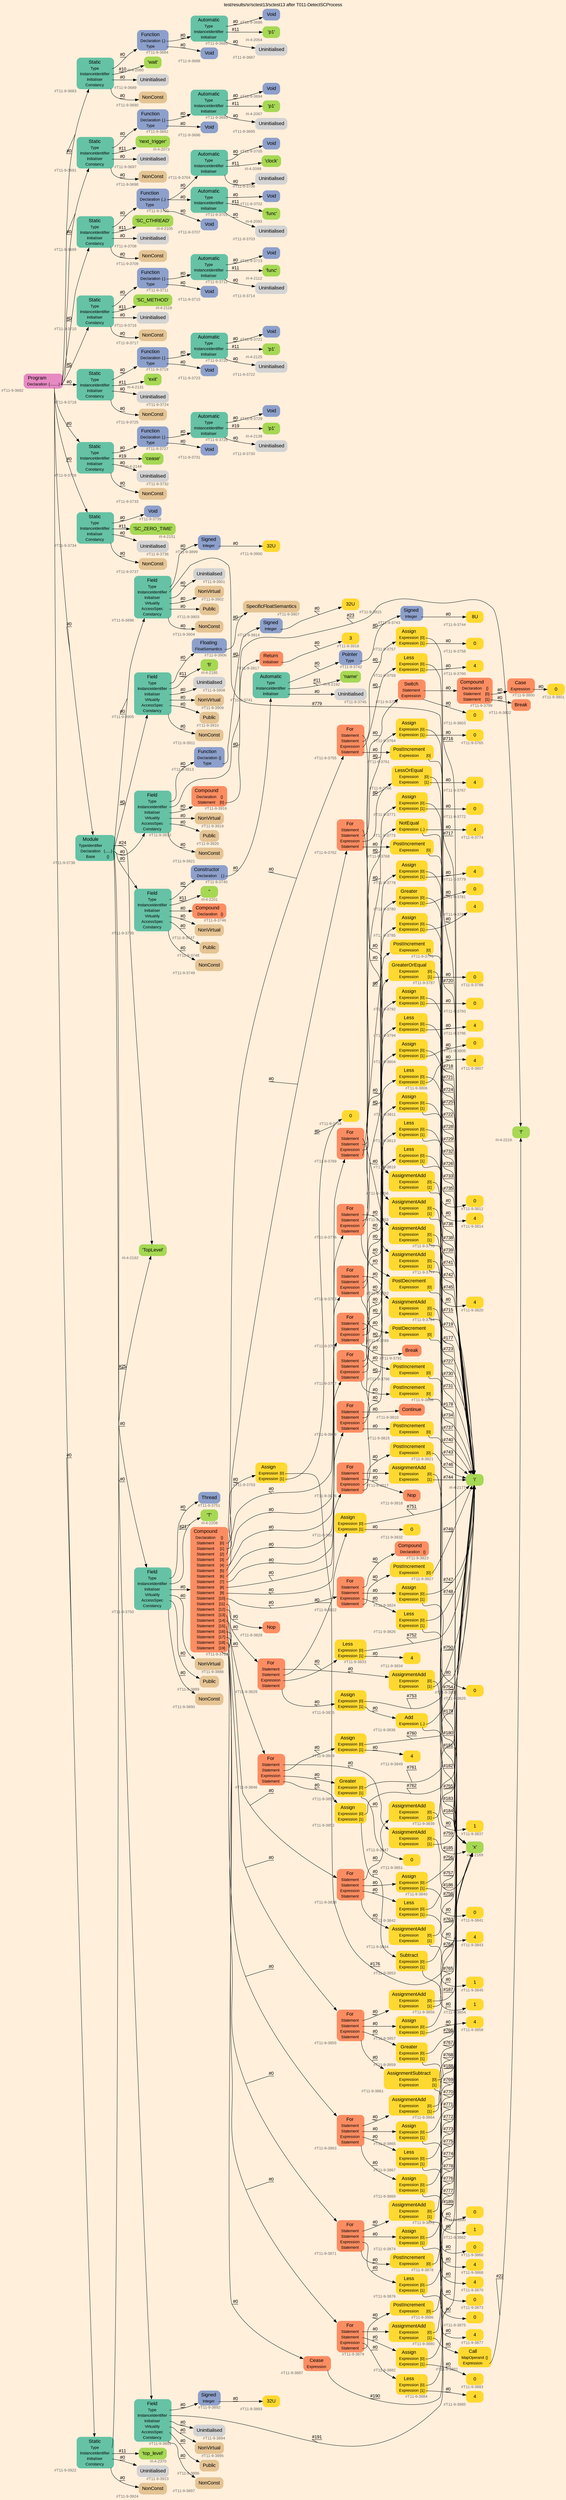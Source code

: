 digraph "test/results/sr/sctest13/sctest13 after T011-DetectSCProcess" {
label = "test/results/sr/sctest13/sctest13 after T011-DetectSCProcess"
labelloc = t
graph [
    rankdir = "LR"
    ranksep = 0.3
    bgcolor = antiquewhite1
    color = black
    fontcolor = black
    fontname = "Arial"
];
node [
    fontname = "Arial"
];
edge [
    fontname = "Arial"
];

// -------------------- node figure --------------------
// -------- block #T11-9-3682 ----------
"#T11-9-3682" [
    fillcolor = "/set28/4"
    xlabel = "#T11-9-3682"
    fontsize = "12"
    fontcolor = grey40
    shape = "plaintext"
    label = <<TABLE BORDER="0" CELLBORDER="0" CELLSPACING="0">
     <TR><TD><FONT COLOR="black" POINT-SIZE="15">Program</FONT></TD></TR>
     <TR><TD><FONT COLOR="black" POINT-SIZE="12">Declaration</FONT></TD><TD PORT="port0"><FONT COLOR="black" POINT-SIZE="12">{.........}</FONT></TD></TR>
    </TABLE>>
    style = "rounded,filled"
];

// -------- block #T11-9-3683 ----------
"#T11-9-3683" [
    fillcolor = "/set28/1"
    xlabel = "#T11-9-3683"
    fontsize = "12"
    fontcolor = grey40
    shape = "plaintext"
    label = <<TABLE BORDER="0" CELLBORDER="0" CELLSPACING="0">
     <TR><TD><FONT COLOR="black" POINT-SIZE="15">Static</FONT></TD></TR>
     <TR><TD><FONT COLOR="black" POINT-SIZE="12">Type</FONT></TD><TD PORT="port0"></TD></TR>
     <TR><TD><FONT COLOR="black" POINT-SIZE="12">InstanceIdentifier</FONT></TD><TD PORT="port1"></TD></TR>
     <TR><TD><FONT COLOR="black" POINT-SIZE="12">Initialiser</FONT></TD><TD PORT="port2"></TD></TR>
     <TR><TD><FONT COLOR="black" POINT-SIZE="12">Constancy</FONT></TD><TD PORT="port3"></TD></TR>
    </TABLE>>
    style = "rounded,filled"
];

// -------- block #T11-9-3684 ----------
"#T11-9-3684" [
    fillcolor = "/set28/3"
    xlabel = "#T11-9-3684"
    fontsize = "12"
    fontcolor = grey40
    shape = "plaintext"
    label = <<TABLE BORDER="0" CELLBORDER="0" CELLSPACING="0">
     <TR><TD><FONT COLOR="black" POINT-SIZE="15">Function</FONT></TD></TR>
     <TR><TD><FONT COLOR="black" POINT-SIZE="12">Declaration</FONT></TD><TD PORT="port0"><FONT COLOR="black" POINT-SIZE="12">{.}</FONT></TD></TR>
     <TR><TD><FONT COLOR="black" POINT-SIZE="12">Type</FONT></TD><TD PORT="port1"></TD></TR>
    </TABLE>>
    style = "rounded,filled"
];

// -------- block #T11-9-3685 ----------
"#T11-9-3685" [
    fillcolor = "/set28/1"
    xlabel = "#T11-9-3685"
    fontsize = "12"
    fontcolor = grey40
    shape = "plaintext"
    label = <<TABLE BORDER="0" CELLBORDER="0" CELLSPACING="0">
     <TR><TD><FONT COLOR="black" POINT-SIZE="15">Automatic</FONT></TD></TR>
     <TR><TD><FONT COLOR="black" POINT-SIZE="12">Type</FONT></TD><TD PORT="port0"></TD></TR>
     <TR><TD><FONT COLOR="black" POINT-SIZE="12">InstanceIdentifier</FONT></TD><TD PORT="port1"></TD></TR>
     <TR><TD><FONT COLOR="black" POINT-SIZE="12">Initialiser</FONT></TD><TD PORT="port2"></TD></TR>
    </TABLE>>
    style = "rounded,filled"
];

// -------- block #T11-9-3686 ----------
"#T11-9-3686" [
    fillcolor = "/set28/3"
    xlabel = "#T11-9-3686"
    fontsize = "12"
    fontcolor = grey40
    shape = "plaintext"
    label = <<TABLE BORDER="0" CELLBORDER="0" CELLSPACING="0">
     <TR><TD><FONT COLOR="black" POINT-SIZE="15">Void</FONT></TD></TR>
    </TABLE>>
    style = "rounded,filled"
];

// -------- block #I-4-2054 ----------
"#I-4-2054" [
    fillcolor = "/set28/5"
    xlabel = "#I-4-2054"
    fontsize = "12"
    fontcolor = grey40
    shape = "plaintext"
    label = <<TABLE BORDER="0" CELLBORDER="0" CELLSPACING="0">
     <TR><TD><FONT COLOR="black" POINT-SIZE="15">'p1'</FONT></TD></TR>
    </TABLE>>
    style = "rounded,filled"
];

// -------- block #T11-9-3687 ----------
"#T11-9-3687" [
    xlabel = "#T11-9-3687"
    fontsize = "12"
    fontcolor = grey40
    shape = "plaintext"
    label = <<TABLE BORDER="0" CELLBORDER="0" CELLSPACING="0">
     <TR><TD><FONT COLOR="black" POINT-SIZE="15">Uninitialised</FONT></TD></TR>
    </TABLE>>
    style = "rounded,filled"
];

// -------- block #T11-9-3688 ----------
"#T11-9-3688" [
    fillcolor = "/set28/3"
    xlabel = "#T11-9-3688"
    fontsize = "12"
    fontcolor = grey40
    shape = "plaintext"
    label = <<TABLE BORDER="0" CELLBORDER="0" CELLSPACING="0">
     <TR><TD><FONT COLOR="black" POINT-SIZE="15">Void</FONT></TD></TR>
    </TABLE>>
    style = "rounded,filled"
];

// -------- block #I-4-2060 ----------
"#I-4-2060" [
    fillcolor = "/set28/5"
    xlabel = "#I-4-2060"
    fontsize = "12"
    fontcolor = grey40
    shape = "plaintext"
    label = <<TABLE BORDER="0" CELLBORDER="0" CELLSPACING="0">
     <TR><TD><FONT COLOR="black" POINT-SIZE="15">'wait'</FONT></TD></TR>
    </TABLE>>
    style = "rounded,filled"
];

// -------- block #T11-9-3689 ----------
"#T11-9-3689" [
    xlabel = "#T11-9-3689"
    fontsize = "12"
    fontcolor = grey40
    shape = "plaintext"
    label = <<TABLE BORDER="0" CELLBORDER="0" CELLSPACING="0">
     <TR><TD><FONT COLOR="black" POINT-SIZE="15">Uninitialised</FONT></TD></TR>
    </TABLE>>
    style = "rounded,filled"
];

// -------- block #T11-9-3690 ----------
"#T11-9-3690" [
    fillcolor = "/set28/7"
    xlabel = "#T11-9-3690"
    fontsize = "12"
    fontcolor = grey40
    shape = "plaintext"
    label = <<TABLE BORDER="0" CELLBORDER="0" CELLSPACING="0">
     <TR><TD><FONT COLOR="black" POINT-SIZE="15">NonConst</FONT></TD></TR>
    </TABLE>>
    style = "rounded,filled"
];

// -------- block #T11-9-3691 ----------
"#T11-9-3691" [
    fillcolor = "/set28/1"
    xlabel = "#T11-9-3691"
    fontsize = "12"
    fontcolor = grey40
    shape = "plaintext"
    label = <<TABLE BORDER="0" CELLBORDER="0" CELLSPACING="0">
     <TR><TD><FONT COLOR="black" POINT-SIZE="15">Static</FONT></TD></TR>
     <TR><TD><FONT COLOR="black" POINT-SIZE="12">Type</FONT></TD><TD PORT="port0"></TD></TR>
     <TR><TD><FONT COLOR="black" POINT-SIZE="12">InstanceIdentifier</FONT></TD><TD PORT="port1"></TD></TR>
     <TR><TD><FONT COLOR="black" POINT-SIZE="12">Initialiser</FONT></TD><TD PORT="port2"></TD></TR>
     <TR><TD><FONT COLOR="black" POINT-SIZE="12">Constancy</FONT></TD><TD PORT="port3"></TD></TR>
    </TABLE>>
    style = "rounded,filled"
];

// -------- block #T11-9-3692 ----------
"#T11-9-3692" [
    fillcolor = "/set28/3"
    xlabel = "#T11-9-3692"
    fontsize = "12"
    fontcolor = grey40
    shape = "plaintext"
    label = <<TABLE BORDER="0" CELLBORDER="0" CELLSPACING="0">
     <TR><TD><FONT COLOR="black" POINT-SIZE="15">Function</FONT></TD></TR>
     <TR><TD><FONT COLOR="black" POINT-SIZE="12">Declaration</FONT></TD><TD PORT="port0"><FONT COLOR="black" POINT-SIZE="12">{.}</FONT></TD></TR>
     <TR><TD><FONT COLOR="black" POINT-SIZE="12">Type</FONT></TD><TD PORT="port1"></TD></TR>
    </TABLE>>
    style = "rounded,filled"
];

// -------- block #T11-9-3693 ----------
"#T11-9-3693" [
    fillcolor = "/set28/1"
    xlabel = "#T11-9-3693"
    fontsize = "12"
    fontcolor = grey40
    shape = "plaintext"
    label = <<TABLE BORDER="0" CELLBORDER="0" CELLSPACING="0">
     <TR><TD><FONT COLOR="black" POINT-SIZE="15">Automatic</FONT></TD></TR>
     <TR><TD><FONT COLOR="black" POINT-SIZE="12">Type</FONT></TD><TD PORT="port0"></TD></TR>
     <TR><TD><FONT COLOR="black" POINT-SIZE="12">InstanceIdentifier</FONT></TD><TD PORT="port1"></TD></TR>
     <TR><TD><FONT COLOR="black" POINT-SIZE="12">Initialiser</FONT></TD><TD PORT="port2"></TD></TR>
    </TABLE>>
    style = "rounded,filled"
];

// -------- block #T11-9-3694 ----------
"#T11-9-3694" [
    fillcolor = "/set28/3"
    xlabel = "#T11-9-3694"
    fontsize = "12"
    fontcolor = grey40
    shape = "plaintext"
    label = <<TABLE BORDER="0" CELLBORDER="0" CELLSPACING="0">
     <TR><TD><FONT COLOR="black" POINT-SIZE="15">Void</FONT></TD></TR>
    </TABLE>>
    style = "rounded,filled"
];

// -------- block #I-4-2067 ----------
"#I-4-2067" [
    fillcolor = "/set28/5"
    xlabel = "#I-4-2067"
    fontsize = "12"
    fontcolor = grey40
    shape = "plaintext"
    label = <<TABLE BORDER="0" CELLBORDER="0" CELLSPACING="0">
     <TR><TD><FONT COLOR="black" POINT-SIZE="15">'p1'</FONT></TD></TR>
    </TABLE>>
    style = "rounded,filled"
];

// -------- block #T11-9-3695 ----------
"#T11-9-3695" [
    xlabel = "#T11-9-3695"
    fontsize = "12"
    fontcolor = grey40
    shape = "plaintext"
    label = <<TABLE BORDER="0" CELLBORDER="0" CELLSPACING="0">
     <TR><TD><FONT COLOR="black" POINT-SIZE="15">Uninitialised</FONT></TD></TR>
    </TABLE>>
    style = "rounded,filled"
];

// -------- block #T11-9-3696 ----------
"#T11-9-3696" [
    fillcolor = "/set28/3"
    xlabel = "#T11-9-3696"
    fontsize = "12"
    fontcolor = grey40
    shape = "plaintext"
    label = <<TABLE BORDER="0" CELLBORDER="0" CELLSPACING="0">
     <TR><TD><FONT COLOR="black" POINT-SIZE="15">Void</FONT></TD></TR>
    </TABLE>>
    style = "rounded,filled"
];

// -------- block #I-4-2073 ----------
"#I-4-2073" [
    fillcolor = "/set28/5"
    xlabel = "#I-4-2073"
    fontsize = "12"
    fontcolor = grey40
    shape = "plaintext"
    label = <<TABLE BORDER="0" CELLBORDER="0" CELLSPACING="0">
     <TR><TD><FONT COLOR="black" POINT-SIZE="15">'next_trigger'</FONT></TD></TR>
    </TABLE>>
    style = "rounded,filled"
];

// -------- block #T11-9-3697 ----------
"#T11-9-3697" [
    xlabel = "#T11-9-3697"
    fontsize = "12"
    fontcolor = grey40
    shape = "plaintext"
    label = <<TABLE BORDER="0" CELLBORDER="0" CELLSPACING="0">
     <TR><TD><FONT COLOR="black" POINT-SIZE="15">Uninitialised</FONT></TD></TR>
    </TABLE>>
    style = "rounded,filled"
];

// -------- block #T11-9-3698 ----------
"#T11-9-3698" [
    fillcolor = "/set28/7"
    xlabel = "#T11-9-3698"
    fontsize = "12"
    fontcolor = grey40
    shape = "plaintext"
    label = <<TABLE BORDER="0" CELLBORDER="0" CELLSPACING="0">
     <TR><TD><FONT COLOR="black" POINT-SIZE="15">NonConst</FONT></TD></TR>
    </TABLE>>
    style = "rounded,filled"
];

// -------- block #T11-9-3699 ----------
"#T11-9-3699" [
    fillcolor = "/set28/1"
    xlabel = "#T11-9-3699"
    fontsize = "12"
    fontcolor = grey40
    shape = "plaintext"
    label = <<TABLE BORDER="0" CELLBORDER="0" CELLSPACING="0">
     <TR><TD><FONT COLOR="black" POINT-SIZE="15">Static</FONT></TD></TR>
     <TR><TD><FONT COLOR="black" POINT-SIZE="12">Type</FONT></TD><TD PORT="port0"></TD></TR>
     <TR><TD><FONT COLOR="black" POINT-SIZE="12">InstanceIdentifier</FONT></TD><TD PORT="port1"></TD></TR>
     <TR><TD><FONT COLOR="black" POINT-SIZE="12">Initialiser</FONT></TD><TD PORT="port2"></TD></TR>
     <TR><TD><FONT COLOR="black" POINT-SIZE="12">Constancy</FONT></TD><TD PORT="port3"></TD></TR>
    </TABLE>>
    style = "rounded,filled"
];

// -------- block #T11-9-3700 ----------
"#T11-9-3700" [
    fillcolor = "/set28/3"
    xlabel = "#T11-9-3700"
    fontsize = "12"
    fontcolor = grey40
    shape = "plaintext"
    label = <<TABLE BORDER="0" CELLBORDER="0" CELLSPACING="0">
     <TR><TD><FONT COLOR="black" POINT-SIZE="15">Function</FONT></TD></TR>
     <TR><TD><FONT COLOR="black" POINT-SIZE="12">Declaration</FONT></TD><TD PORT="port0"><FONT COLOR="black" POINT-SIZE="12">{..}</FONT></TD></TR>
     <TR><TD><FONT COLOR="black" POINT-SIZE="12">Type</FONT></TD><TD PORT="port1"></TD></TR>
    </TABLE>>
    style = "rounded,filled"
];

// -------- block #T11-9-3701 ----------
"#T11-9-3701" [
    fillcolor = "/set28/1"
    xlabel = "#T11-9-3701"
    fontsize = "12"
    fontcolor = grey40
    shape = "plaintext"
    label = <<TABLE BORDER="0" CELLBORDER="0" CELLSPACING="0">
     <TR><TD><FONT COLOR="black" POINT-SIZE="15">Automatic</FONT></TD></TR>
     <TR><TD><FONT COLOR="black" POINT-SIZE="12">Type</FONT></TD><TD PORT="port0"></TD></TR>
     <TR><TD><FONT COLOR="black" POINT-SIZE="12">InstanceIdentifier</FONT></TD><TD PORT="port1"></TD></TR>
     <TR><TD><FONT COLOR="black" POINT-SIZE="12">Initialiser</FONT></TD><TD PORT="port2"></TD></TR>
    </TABLE>>
    style = "rounded,filled"
];

// -------- block #T11-9-3702 ----------
"#T11-9-3702" [
    fillcolor = "/set28/3"
    xlabel = "#T11-9-3702"
    fontsize = "12"
    fontcolor = grey40
    shape = "plaintext"
    label = <<TABLE BORDER="0" CELLBORDER="0" CELLSPACING="0">
     <TR><TD><FONT COLOR="black" POINT-SIZE="15">Void</FONT></TD></TR>
    </TABLE>>
    style = "rounded,filled"
];

// -------- block #I-4-2093 ----------
"#I-4-2093" [
    fillcolor = "/set28/5"
    xlabel = "#I-4-2093"
    fontsize = "12"
    fontcolor = grey40
    shape = "plaintext"
    label = <<TABLE BORDER="0" CELLBORDER="0" CELLSPACING="0">
     <TR><TD><FONT COLOR="black" POINT-SIZE="15">'func'</FONT></TD></TR>
    </TABLE>>
    style = "rounded,filled"
];

// -------- block #T11-9-3703 ----------
"#T11-9-3703" [
    xlabel = "#T11-9-3703"
    fontsize = "12"
    fontcolor = grey40
    shape = "plaintext"
    label = <<TABLE BORDER="0" CELLBORDER="0" CELLSPACING="0">
     <TR><TD><FONT COLOR="black" POINT-SIZE="15">Uninitialised</FONT></TD></TR>
    </TABLE>>
    style = "rounded,filled"
];

// -------- block #T11-9-3704 ----------
"#T11-9-3704" [
    fillcolor = "/set28/1"
    xlabel = "#T11-9-3704"
    fontsize = "12"
    fontcolor = grey40
    shape = "plaintext"
    label = <<TABLE BORDER="0" CELLBORDER="0" CELLSPACING="0">
     <TR><TD><FONT COLOR="black" POINT-SIZE="15">Automatic</FONT></TD></TR>
     <TR><TD><FONT COLOR="black" POINT-SIZE="12">Type</FONT></TD><TD PORT="port0"></TD></TR>
     <TR><TD><FONT COLOR="black" POINT-SIZE="12">InstanceIdentifier</FONT></TD><TD PORT="port1"></TD></TR>
     <TR><TD><FONT COLOR="black" POINT-SIZE="12">Initialiser</FONT></TD><TD PORT="port2"></TD></TR>
    </TABLE>>
    style = "rounded,filled"
];

// -------- block #T11-9-3705 ----------
"#T11-9-3705" [
    fillcolor = "/set28/3"
    xlabel = "#T11-9-3705"
    fontsize = "12"
    fontcolor = grey40
    shape = "plaintext"
    label = <<TABLE BORDER="0" CELLBORDER="0" CELLSPACING="0">
     <TR><TD><FONT COLOR="black" POINT-SIZE="15">Void</FONT></TD></TR>
    </TABLE>>
    style = "rounded,filled"
];

// -------- block #I-4-2099 ----------
"#I-4-2099" [
    fillcolor = "/set28/5"
    xlabel = "#I-4-2099"
    fontsize = "12"
    fontcolor = grey40
    shape = "plaintext"
    label = <<TABLE BORDER="0" CELLBORDER="0" CELLSPACING="0">
     <TR><TD><FONT COLOR="black" POINT-SIZE="15">'clock'</FONT></TD></TR>
    </TABLE>>
    style = "rounded,filled"
];

// -------- block #T11-9-3706 ----------
"#T11-9-3706" [
    xlabel = "#T11-9-3706"
    fontsize = "12"
    fontcolor = grey40
    shape = "plaintext"
    label = <<TABLE BORDER="0" CELLBORDER="0" CELLSPACING="0">
     <TR><TD><FONT COLOR="black" POINT-SIZE="15">Uninitialised</FONT></TD></TR>
    </TABLE>>
    style = "rounded,filled"
];

// -------- block #T11-9-3707 ----------
"#T11-9-3707" [
    fillcolor = "/set28/3"
    xlabel = "#T11-9-3707"
    fontsize = "12"
    fontcolor = grey40
    shape = "plaintext"
    label = <<TABLE BORDER="0" CELLBORDER="0" CELLSPACING="0">
     <TR><TD><FONT COLOR="black" POINT-SIZE="15">Void</FONT></TD></TR>
    </TABLE>>
    style = "rounded,filled"
];

// -------- block #I-4-2105 ----------
"#I-4-2105" [
    fillcolor = "/set28/5"
    xlabel = "#I-4-2105"
    fontsize = "12"
    fontcolor = grey40
    shape = "plaintext"
    label = <<TABLE BORDER="0" CELLBORDER="0" CELLSPACING="0">
     <TR><TD><FONT COLOR="black" POINT-SIZE="15">'SC_CTHREAD'</FONT></TD></TR>
    </TABLE>>
    style = "rounded,filled"
];

// -------- block #T11-9-3708 ----------
"#T11-9-3708" [
    xlabel = "#T11-9-3708"
    fontsize = "12"
    fontcolor = grey40
    shape = "plaintext"
    label = <<TABLE BORDER="0" CELLBORDER="0" CELLSPACING="0">
     <TR><TD><FONT COLOR="black" POINT-SIZE="15">Uninitialised</FONT></TD></TR>
    </TABLE>>
    style = "rounded,filled"
];

// -------- block #T11-9-3709 ----------
"#T11-9-3709" [
    fillcolor = "/set28/7"
    xlabel = "#T11-9-3709"
    fontsize = "12"
    fontcolor = grey40
    shape = "plaintext"
    label = <<TABLE BORDER="0" CELLBORDER="0" CELLSPACING="0">
     <TR><TD><FONT COLOR="black" POINT-SIZE="15">NonConst</FONT></TD></TR>
    </TABLE>>
    style = "rounded,filled"
];

// -------- block #T11-9-3710 ----------
"#T11-9-3710" [
    fillcolor = "/set28/1"
    xlabel = "#T11-9-3710"
    fontsize = "12"
    fontcolor = grey40
    shape = "plaintext"
    label = <<TABLE BORDER="0" CELLBORDER="0" CELLSPACING="0">
     <TR><TD><FONT COLOR="black" POINT-SIZE="15">Static</FONT></TD></TR>
     <TR><TD><FONT COLOR="black" POINT-SIZE="12">Type</FONT></TD><TD PORT="port0"></TD></TR>
     <TR><TD><FONT COLOR="black" POINT-SIZE="12">InstanceIdentifier</FONT></TD><TD PORT="port1"></TD></TR>
     <TR><TD><FONT COLOR="black" POINT-SIZE="12">Initialiser</FONT></TD><TD PORT="port2"></TD></TR>
     <TR><TD><FONT COLOR="black" POINT-SIZE="12">Constancy</FONT></TD><TD PORT="port3"></TD></TR>
    </TABLE>>
    style = "rounded,filled"
];

// -------- block #T11-9-3711 ----------
"#T11-9-3711" [
    fillcolor = "/set28/3"
    xlabel = "#T11-9-3711"
    fontsize = "12"
    fontcolor = grey40
    shape = "plaintext"
    label = <<TABLE BORDER="0" CELLBORDER="0" CELLSPACING="0">
     <TR><TD><FONT COLOR="black" POINT-SIZE="15">Function</FONT></TD></TR>
     <TR><TD><FONT COLOR="black" POINT-SIZE="12">Declaration</FONT></TD><TD PORT="port0"><FONT COLOR="black" POINT-SIZE="12">{.}</FONT></TD></TR>
     <TR><TD><FONT COLOR="black" POINT-SIZE="12">Type</FONT></TD><TD PORT="port1"></TD></TR>
    </TABLE>>
    style = "rounded,filled"
];

// -------- block #T11-9-3712 ----------
"#T11-9-3712" [
    fillcolor = "/set28/1"
    xlabel = "#T11-9-3712"
    fontsize = "12"
    fontcolor = grey40
    shape = "plaintext"
    label = <<TABLE BORDER="0" CELLBORDER="0" CELLSPACING="0">
     <TR><TD><FONT COLOR="black" POINT-SIZE="15">Automatic</FONT></TD></TR>
     <TR><TD><FONT COLOR="black" POINT-SIZE="12">Type</FONT></TD><TD PORT="port0"></TD></TR>
     <TR><TD><FONT COLOR="black" POINT-SIZE="12">InstanceIdentifier</FONT></TD><TD PORT="port1"></TD></TR>
     <TR><TD><FONT COLOR="black" POINT-SIZE="12">Initialiser</FONT></TD><TD PORT="port2"></TD></TR>
    </TABLE>>
    style = "rounded,filled"
];

// -------- block #T11-9-3713 ----------
"#T11-9-3713" [
    fillcolor = "/set28/3"
    xlabel = "#T11-9-3713"
    fontsize = "12"
    fontcolor = grey40
    shape = "plaintext"
    label = <<TABLE BORDER="0" CELLBORDER="0" CELLSPACING="0">
     <TR><TD><FONT COLOR="black" POINT-SIZE="15">Void</FONT></TD></TR>
    </TABLE>>
    style = "rounded,filled"
];

// -------- block #I-4-2112 ----------
"#I-4-2112" [
    fillcolor = "/set28/5"
    xlabel = "#I-4-2112"
    fontsize = "12"
    fontcolor = grey40
    shape = "plaintext"
    label = <<TABLE BORDER="0" CELLBORDER="0" CELLSPACING="0">
     <TR><TD><FONT COLOR="black" POINT-SIZE="15">'func'</FONT></TD></TR>
    </TABLE>>
    style = "rounded,filled"
];

// -------- block #T11-9-3714 ----------
"#T11-9-3714" [
    xlabel = "#T11-9-3714"
    fontsize = "12"
    fontcolor = grey40
    shape = "plaintext"
    label = <<TABLE BORDER="0" CELLBORDER="0" CELLSPACING="0">
     <TR><TD><FONT COLOR="black" POINT-SIZE="15">Uninitialised</FONT></TD></TR>
    </TABLE>>
    style = "rounded,filled"
];

// -------- block #T11-9-3715 ----------
"#T11-9-3715" [
    fillcolor = "/set28/3"
    xlabel = "#T11-9-3715"
    fontsize = "12"
    fontcolor = grey40
    shape = "plaintext"
    label = <<TABLE BORDER="0" CELLBORDER="0" CELLSPACING="0">
     <TR><TD><FONT COLOR="black" POINT-SIZE="15">Void</FONT></TD></TR>
    </TABLE>>
    style = "rounded,filled"
];

// -------- block #I-4-2118 ----------
"#I-4-2118" [
    fillcolor = "/set28/5"
    xlabel = "#I-4-2118"
    fontsize = "12"
    fontcolor = grey40
    shape = "plaintext"
    label = <<TABLE BORDER="0" CELLBORDER="0" CELLSPACING="0">
     <TR><TD><FONT COLOR="black" POINT-SIZE="15">'SC_METHOD'</FONT></TD></TR>
    </TABLE>>
    style = "rounded,filled"
];

// -------- block #T11-9-3716 ----------
"#T11-9-3716" [
    xlabel = "#T11-9-3716"
    fontsize = "12"
    fontcolor = grey40
    shape = "plaintext"
    label = <<TABLE BORDER="0" CELLBORDER="0" CELLSPACING="0">
     <TR><TD><FONT COLOR="black" POINT-SIZE="15">Uninitialised</FONT></TD></TR>
    </TABLE>>
    style = "rounded,filled"
];

// -------- block #T11-9-3717 ----------
"#T11-9-3717" [
    fillcolor = "/set28/7"
    xlabel = "#T11-9-3717"
    fontsize = "12"
    fontcolor = grey40
    shape = "plaintext"
    label = <<TABLE BORDER="0" CELLBORDER="0" CELLSPACING="0">
     <TR><TD><FONT COLOR="black" POINT-SIZE="15">NonConst</FONT></TD></TR>
    </TABLE>>
    style = "rounded,filled"
];

// -------- block #T11-9-3718 ----------
"#T11-9-3718" [
    fillcolor = "/set28/1"
    xlabel = "#T11-9-3718"
    fontsize = "12"
    fontcolor = grey40
    shape = "plaintext"
    label = <<TABLE BORDER="0" CELLBORDER="0" CELLSPACING="0">
     <TR><TD><FONT COLOR="black" POINT-SIZE="15">Static</FONT></TD></TR>
     <TR><TD><FONT COLOR="black" POINT-SIZE="12">Type</FONT></TD><TD PORT="port0"></TD></TR>
     <TR><TD><FONT COLOR="black" POINT-SIZE="12">InstanceIdentifier</FONT></TD><TD PORT="port1"></TD></TR>
     <TR><TD><FONT COLOR="black" POINT-SIZE="12">Initialiser</FONT></TD><TD PORT="port2"></TD></TR>
     <TR><TD><FONT COLOR="black" POINT-SIZE="12">Constancy</FONT></TD><TD PORT="port3"></TD></TR>
    </TABLE>>
    style = "rounded,filled"
];

// -------- block #T11-9-3719 ----------
"#T11-9-3719" [
    fillcolor = "/set28/3"
    xlabel = "#T11-9-3719"
    fontsize = "12"
    fontcolor = grey40
    shape = "plaintext"
    label = <<TABLE BORDER="0" CELLBORDER="0" CELLSPACING="0">
     <TR><TD><FONT COLOR="black" POINT-SIZE="15">Function</FONT></TD></TR>
     <TR><TD><FONT COLOR="black" POINT-SIZE="12">Declaration</FONT></TD><TD PORT="port0"><FONT COLOR="black" POINT-SIZE="12">{.}</FONT></TD></TR>
     <TR><TD><FONT COLOR="black" POINT-SIZE="12">Type</FONT></TD><TD PORT="port1"></TD></TR>
    </TABLE>>
    style = "rounded,filled"
];

// -------- block #T11-9-3720 ----------
"#T11-9-3720" [
    fillcolor = "/set28/1"
    xlabel = "#T11-9-3720"
    fontsize = "12"
    fontcolor = grey40
    shape = "plaintext"
    label = <<TABLE BORDER="0" CELLBORDER="0" CELLSPACING="0">
     <TR><TD><FONT COLOR="black" POINT-SIZE="15">Automatic</FONT></TD></TR>
     <TR><TD><FONT COLOR="black" POINT-SIZE="12">Type</FONT></TD><TD PORT="port0"></TD></TR>
     <TR><TD><FONT COLOR="black" POINT-SIZE="12">InstanceIdentifier</FONT></TD><TD PORT="port1"></TD></TR>
     <TR><TD><FONT COLOR="black" POINT-SIZE="12">Initialiser</FONT></TD><TD PORT="port2"></TD></TR>
    </TABLE>>
    style = "rounded,filled"
];

// -------- block #T11-9-3721 ----------
"#T11-9-3721" [
    fillcolor = "/set28/3"
    xlabel = "#T11-9-3721"
    fontsize = "12"
    fontcolor = grey40
    shape = "plaintext"
    label = <<TABLE BORDER="0" CELLBORDER="0" CELLSPACING="0">
     <TR><TD><FONT COLOR="black" POINT-SIZE="15">Void</FONT></TD></TR>
    </TABLE>>
    style = "rounded,filled"
];

// -------- block #I-4-2125 ----------
"#I-4-2125" [
    fillcolor = "/set28/5"
    xlabel = "#I-4-2125"
    fontsize = "12"
    fontcolor = grey40
    shape = "plaintext"
    label = <<TABLE BORDER="0" CELLBORDER="0" CELLSPACING="0">
     <TR><TD><FONT COLOR="black" POINT-SIZE="15">'p1'</FONT></TD></TR>
    </TABLE>>
    style = "rounded,filled"
];

// -------- block #T11-9-3722 ----------
"#T11-9-3722" [
    xlabel = "#T11-9-3722"
    fontsize = "12"
    fontcolor = grey40
    shape = "plaintext"
    label = <<TABLE BORDER="0" CELLBORDER="0" CELLSPACING="0">
     <TR><TD><FONT COLOR="black" POINT-SIZE="15">Uninitialised</FONT></TD></TR>
    </TABLE>>
    style = "rounded,filled"
];

// -------- block #T11-9-3723 ----------
"#T11-9-3723" [
    fillcolor = "/set28/3"
    xlabel = "#T11-9-3723"
    fontsize = "12"
    fontcolor = grey40
    shape = "plaintext"
    label = <<TABLE BORDER="0" CELLBORDER="0" CELLSPACING="0">
     <TR><TD><FONT COLOR="black" POINT-SIZE="15">Void</FONT></TD></TR>
    </TABLE>>
    style = "rounded,filled"
];

// -------- block #I-4-2131 ----------
"#I-4-2131" [
    fillcolor = "/set28/5"
    xlabel = "#I-4-2131"
    fontsize = "12"
    fontcolor = grey40
    shape = "plaintext"
    label = <<TABLE BORDER="0" CELLBORDER="0" CELLSPACING="0">
     <TR><TD><FONT COLOR="black" POINT-SIZE="15">'exit'</FONT></TD></TR>
    </TABLE>>
    style = "rounded,filled"
];

// -------- block #T11-9-3724 ----------
"#T11-9-3724" [
    xlabel = "#T11-9-3724"
    fontsize = "12"
    fontcolor = grey40
    shape = "plaintext"
    label = <<TABLE BORDER="0" CELLBORDER="0" CELLSPACING="0">
     <TR><TD><FONT COLOR="black" POINT-SIZE="15">Uninitialised</FONT></TD></TR>
    </TABLE>>
    style = "rounded,filled"
];

// -------- block #T11-9-3725 ----------
"#T11-9-3725" [
    fillcolor = "/set28/7"
    xlabel = "#T11-9-3725"
    fontsize = "12"
    fontcolor = grey40
    shape = "plaintext"
    label = <<TABLE BORDER="0" CELLBORDER="0" CELLSPACING="0">
     <TR><TD><FONT COLOR="black" POINT-SIZE="15">NonConst</FONT></TD></TR>
    </TABLE>>
    style = "rounded,filled"
];

// -------- block #T11-9-3726 ----------
"#T11-9-3726" [
    fillcolor = "/set28/1"
    xlabel = "#T11-9-3726"
    fontsize = "12"
    fontcolor = grey40
    shape = "plaintext"
    label = <<TABLE BORDER="0" CELLBORDER="0" CELLSPACING="0">
     <TR><TD><FONT COLOR="black" POINT-SIZE="15">Static</FONT></TD></TR>
     <TR><TD><FONT COLOR="black" POINT-SIZE="12">Type</FONT></TD><TD PORT="port0"></TD></TR>
     <TR><TD><FONT COLOR="black" POINT-SIZE="12">InstanceIdentifier</FONT></TD><TD PORT="port1"></TD></TR>
     <TR><TD><FONT COLOR="black" POINT-SIZE="12">Initialiser</FONT></TD><TD PORT="port2"></TD></TR>
     <TR><TD><FONT COLOR="black" POINT-SIZE="12">Constancy</FONT></TD><TD PORT="port3"></TD></TR>
    </TABLE>>
    style = "rounded,filled"
];

// -------- block #T11-9-3727 ----------
"#T11-9-3727" [
    fillcolor = "/set28/3"
    xlabel = "#T11-9-3727"
    fontsize = "12"
    fontcolor = grey40
    shape = "plaintext"
    label = <<TABLE BORDER="0" CELLBORDER="0" CELLSPACING="0">
     <TR><TD><FONT COLOR="black" POINT-SIZE="15">Function</FONT></TD></TR>
     <TR><TD><FONT COLOR="black" POINT-SIZE="12">Declaration</FONT></TD><TD PORT="port0"><FONT COLOR="black" POINT-SIZE="12">{.}</FONT></TD></TR>
     <TR><TD><FONT COLOR="black" POINT-SIZE="12">Type</FONT></TD><TD PORT="port1"></TD></TR>
    </TABLE>>
    style = "rounded,filled"
];

// -------- block #T11-9-3728 ----------
"#T11-9-3728" [
    fillcolor = "/set28/1"
    xlabel = "#T11-9-3728"
    fontsize = "12"
    fontcolor = grey40
    shape = "plaintext"
    label = <<TABLE BORDER="0" CELLBORDER="0" CELLSPACING="0">
     <TR><TD><FONT COLOR="black" POINT-SIZE="15">Automatic</FONT></TD></TR>
     <TR><TD><FONT COLOR="black" POINT-SIZE="12">Type</FONT></TD><TD PORT="port0"></TD></TR>
     <TR><TD><FONT COLOR="black" POINT-SIZE="12">InstanceIdentifier</FONT></TD><TD PORT="port1"></TD></TR>
     <TR><TD><FONT COLOR="black" POINT-SIZE="12">Initialiser</FONT></TD><TD PORT="port2"></TD></TR>
    </TABLE>>
    style = "rounded,filled"
];

// -------- block #T11-9-3729 ----------
"#T11-9-3729" [
    fillcolor = "/set28/3"
    xlabel = "#T11-9-3729"
    fontsize = "12"
    fontcolor = grey40
    shape = "plaintext"
    label = <<TABLE BORDER="0" CELLBORDER="0" CELLSPACING="0">
     <TR><TD><FONT COLOR="black" POINT-SIZE="15">Void</FONT></TD></TR>
    </TABLE>>
    style = "rounded,filled"
];

// -------- block #I-4-2138 ----------
"#I-4-2138" [
    fillcolor = "/set28/5"
    xlabel = "#I-4-2138"
    fontsize = "12"
    fontcolor = grey40
    shape = "plaintext"
    label = <<TABLE BORDER="0" CELLBORDER="0" CELLSPACING="0">
     <TR><TD><FONT COLOR="black" POINT-SIZE="15">'p1'</FONT></TD></TR>
    </TABLE>>
    style = "rounded,filled"
];

// -------- block #T11-9-3730 ----------
"#T11-9-3730" [
    xlabel = "#T11-9-3730"
    fontsize = "12"
    fontcolor = grey40
    shape = "plaintext"
    label = <<TABLE BORDER="0" CELLBORDER="0" CELLSPACING="0">
     <TR><TD><FONT COLOR="black" POINT-SIZE="15">Uninitialised</FONT></TD></TR>
    </TABLE>>
    style = "rounded,filled"
];

// -------- block #T11-9-3731 ----------
"#T11-9-3731" [
    fillcolor = "/set28/3"
    xlabel = "#T11-9-3731"
    fontsize = "12"
    fontcolor = grey40
    shape = "plaintext"
    label = <<TABLE BORDER="0" CELLBORDER="0" CELLSPACING="0">
     <TR><TD><FONT COLOR="black" POINT-SIZE="15">Void</FONT></TD></TR>
    </TABLE>>
    style = "rounded,filled"
];

// -------- block #I-4-2144 ----------
"#I-4-2144" [
    fillcolor = "/set28/5"
    xlabel = "#I-4-2144"
    fontsize = "12"
    fontcolor = grey40
    shape = "plaintext"
    label = <<TABLE BORDER="0" CELLBORDER="0" CELLSPACING="0">
     <TR><TD><FONT COLOR="black" POINT-SIZE="15">'cease'</FONT></TD></TR>
    </TABLE>>
    style = "rounded,filled"
];

// -------- block #T11-9-3732 ----------
"#T11-9-3732" [
    xlabel = "#T11-9-3732"
    fontsize = "12"
    fontcolor = grey40
    shape = "plaintext"
    label = <<TABLE BORDER="0" CELLBORDER="0" CELLSPACING="0">
     <TR><TD><FONT COLOR="black" POINT-SIZE="15">Uninitialised</FONT></TD></TR>
    </TABLE>>
    style = "rounded,filled"
];

// -------- block #T11-9-3733 ----------
"#T11-9-3733" [
    fillcolor = "/set28/7"
    xlabel = "#T11-9-3733"
    fontsize = "12"
    fontcolor = grey40
    shape = "plaintext"
    label = <<TABLE BORDER="0" CELLBORDER="0" CELLSPACING="0">
     <TR><TD><FONT COLOR="black" POINT-SIZE="15">NonConst</FONT></TD></TR>
    </TABLE>>
    style = "rounded,filled"
];

// -------- block #T11-9-3734 ----------
"#T11-9-3734" [
    fillcolor = "/set28/1"
    xlabel = "#T11-9-3734"
    fontsize = "12"
    fontcolor = grey40
    shape = "plaintext"
    label = <<TABLE BORDER="0" CELLBORDER="0" CELLSPACING="0">
     <TR><TD><FONT COLOR="black" POINT-SIZE="15">Static</FONT></TD></TR>
     <TR><TD><FONT COLOR="black" POINT-SIZE="12">Type</FONT></TD><TD PORT="port0"></TD></TR>
     <TR><TD><FONT COLOR="black" POINT-SIZE="12">InstanceIdentifier</FONT></TD><TD PORT="port1"></TD></TR>
     <TR><TD><FONT COLOR="black" POINT-SIZE="12">Initialiser</FONT></TD><TD PORT="port2"></TD></TR>
     <TR><TD><FONT COLOR="black" POINT-SIZE="12">Constancy</FONT></TD><TD PORT="port3"></TD></TR>
    </TABLE>>
    style = "rounded,filled"
];

// -------- block #T11-9-3735 ----------
"#T11-9-3735" [
    fillcolor = "/set28/3"
    xlabel = "#T11-9-3735"
    fontsize = "12"
    fontcolor = grey40
    shape = "plaintext"
    label = <<TABLE BORDER="0" CELLBORDER="0" CELLSPACING="0">
     <TR><TD><FONT COLOR="black" POINT-SIZE="15">Void</FONT></TD></TR>
    </TABLE>>
    style = "rounded,filled"
];

// -------- block #I-4-2151 ----------
"#I-4-2151" [
    fillcolor = "/set28/5"
    xlabel = "#I-4-2151"
    fontsize = "12"
    fontcolor = grey40
    shape = "plaintext"
    label = <<TABLE BORDER="0" CELLBORDER="0" CELLSPACING="0">
     <TR><TD><FONT COLOR="black" POINT-SIZE="15">'SC_ZERO_TIME'</FONT></TD></TR>
    </TABLE>>
    style = "rounded,filled"
];

// -------- block #T11-9-3736 ----------
"#T11-9-3736" [
    xlabel = "#T11-9-3736"
    fontsize = "12"
    fontcolor = grey40
    shape = "plaintext"
    label = <<TABLE BORDER="0" CELLBORDER="0" CELLSPACING="0">
     <TR><TD><FONT COLOR="black" POINT-SIZE="15">Uninitialised</FONT></TD></TR>
    </TABLE>>
    style = "rounded,filled"
];

// -------- block #T11-9-3737 ----------
"#T11-9-3737" [
    fillcolor = "/set28/7"
    xlabel = "#T11-9-3737"
    fontsize = "12"
    fontcolor = grey40
    shape = "plaintext"
    label = <<TABLE BORDER="0" CELLBORDER="0" CELLSPACING="0">
     <TR><TD><FONT COLOR="black" POINT-SIZE="15">NonConst</FONT></TD></TR>
    </TABLE>>
    style = "rounded,filled"
];

// -------- block #T11-9-3738 ----------
"#T11-9-3738" [
    fillcolor = "/set28/1"
    xlabel = "#T11-9-3738"
    fontsize = "12"
    fontcolor = grey40
    shape = "plaintext"
    label = <<TABLE BORDER="0" CELLBORDER="0" CELLSPACING="0">
     <TR><TD><FONT COLOR="black" POINT-SIZE="15">Module</FONT></TD></TR>
     <TR><TD><FONT COLOR="black" POINT-SIZE="12">TypeIdentifier</FONT></TD><TD PORT="port0"></TD></TR>
     <TR><TD><FONT COLOR="black" POINT-SIZE="12">Declaration</FONT></TD><TD PORT="port1"><FONT COLOR="black" POINT-SIZE="12">{......}</FONT></TD></TR>
     <TR><TD><FONT COLOR="black" POINT-SIZE="12">Base</FONT></TD><TD PORT="port2"><FONT COLOR="black" POINT-SIZE="12">{}</FONT></TD></TR>
    </TABLE>>
    style = "rounded,filled"
];

// -------- block #I-4-2162 ----------
"#I-4-2162" [
    fillcolor = "/set28/5"
    xlabel = "#I-4-2162"
    fontsize = "12"
    fontcolor = grey40
    shape = "plaintext"
    label = <<TABLE BORDER="0" CELLBORDER="0" CELLSPACING="0">
     <TR><TD><FONT COLOR="black" POINT-SIZE="15">'TopLevel'</FONT></TD></TR>
    </TABLE>>
    style = "rounded,filled"
];

// -------- block #T11-9-3739 ----------
"#T11-9-3739" [
    fillcolor = "/set28/1"
    xlabel = "#T11-9-3739"
    fontsize = "12"
    fontcolor = grey40
    shape = "plaintext"
    label = <<TABLE BORDER="0" CELLBORDER="0" CELLSPACING="0">
     <TR><TD><FONT COLOR="black" POINT-SIZE="15">Field</FONT></TD></TR>
     <TR><TD><FONT COLOR="black" POINT-SIZE="12">Type</FONT></TD><TD PORT="port0"></TD></TR>
     <TR><TD><FONT COLOR="black" POINT-SIZE="12">InstanceIdentifier</FONT></TD><TD PORT="port1"></TD></TR>
     <TR><TD><FONT COLOR="black" POINT-SIZE="12">Initialiser</FONT></TD><TD PORT="port2"></TD></TR>
     <TR><TD><FONT COLOR="black" POINT-SIZE="12">Virtuality</FONT></TD><TD PORT="port3"></TD></TR>
     <TR><TD><FONT COLOR="black" POINT-SIZE="12">AccessSpec</FONT></TD><TD PORT="port4"></TD></TR>
     <TR><TD><FONT COLOR="black" POINT-SIZE="12">Constancy</FONT></TD><TD PORT="port5"></TD></TR>
    </TABLE>>
    style = "rounded,filled"
];

// -------- block #T11-9-3740 ----------
"#T11-9-3740" [
    fillcolor = "/set28/3"
    xlabel = "#T11-9-3740"
    fontsize = "12"
    fontcolor = grey40
    shape = "plaintext"
    label = <<TABLE BORDER="0" CELLBORDER="0" CELLSPACING="0">
     <TR><TD><FONT COLOR="black" POINT-SIZE="15">Constructor</FONT></TD></TR>
     <TR><TD><FONT COLOR="black" POINT-SIZE="12">Declaration</FONT></TD><TD PORT="port0"><FONT COLOR="black" POINT-SIZE="12">{.}</FONT></TD></TR>
    </TABLE>>
    style = "rounded,filled"
];

// -------- block #T11-9-3741 ----------
"#T11-9-3741" [
    fillcolor = "/set28/1"
    xlabel = "#T11-9-3741"
    fontsize = "12"
    fontcolor = grey40
    shape = "plaintext"
    label = <<TABLE BORDER="0" CELLBORDER="0" CELLSPACING="0">
     <TR><TD><FONT COLOR="black" POINT-SIZE="15">Automatic</FONT></TD></TR>
     <TR><TD><FONT COLOR="black" POINT-SIZE="12">Type</FONT></TD><TD PORT="port0"></TD></TR>
     <TR><TD><FONT COLOR="black" POINT-SIZE="12">InstanceIdentifier</FONT></TD><TD PORT="port1"></TD></TR>
     <TR><TD><FONT COLOR="black" POINT-SIZE="12">Initialiser</FONT></TD><TD PORT="port2"></TD></TR>
    </TABLE>>
    style = "rounded,filled"
];

// -------- block #T11-9-3742 ----------
"#T11-9-3742" [
    fillcolor = "/set28/3"
    xlabel = "#T11-9-3742"
    fontsize = "12"
    fontcolor = grey40
    shape = "plaintext"
    label = <<TABLE BORDER="0" CELLBORDER="0" CELLSPACING="0">
     <TR><TD><FONT COLOR="black" POINT-SIZE="15">Pointer</FONT></TD></TR>
     <TR><TD><FONT COLOR="black" POINT-SIZE="12">Type</FONT></TD><TD PORT="port0"></TD></TR>
    </TABLE>>
    style = "rounded,filled"
];

// -------- block #T11-9-3743 ----------
"#T11-9-3743" [
    fillcolor = "/set28/3"
    xlabel = "#T11-9-3743"
    fontsize = "12"
    fontcolor = grey40
    shape = "plaintext"
    label = <<TABLE BORDER="0" CELLBORDER="0" CELLSPACING="0">
     <TR><TD><FONT COLOR="black" POINT-SIZE="15">Signed</FONT></TD></TR>
     <TR><TD><FONT COLOR="black" POINT-SIZE="12">Integer</FONT></TD><TD PORT="port0"></TD></TR>
    </TABLE>>
    style = "rounded,filled"
];

// -------- block #T11-9-3744 ----------
"#T11-9-3744" [
    fillcolor = "/set28/6"
    xlabel = "#T11-9-3744"
    fontsize = "12"
    fontcolor = grey40
    shape = "plaintext"
    label = <<TABLE BORDER="0" CELLBORDER="0" CELLSPACING="0">
     <TR><TD><FONT COLOR="black" POINT-SIZE="15">8U</FONT></TD></TR>
    </TABLE>>
    style = "rounded,filled"
];

// -------- block #I-4-2192 ----------
"#I-4-2192" [
    fillcolor = "/set28/5"
    xlabel = "#I-4-2192"
    fontsize = "12"
    fontcolor = grey40
    shape = "plaintext"
    label = <<TABLE BORDER="0" CELLBORDER="0" CELLSPACING="0">
     <TR><TD><FONT COLOR="black" POINT-SIZE="15">'name'</FONT></TD></TR>
    </TABLE>>
    style = "rounded,filled"
];

// -------- block #T11-9-3745 ----------
"#T11-9-3745" [
    xlabel = "#T11-9-3745"
    fontsize = "12"
    fontcolor = grey40
    shape = "plaintext"
    label = <<TABLE BORDER="0" CELLBORDER="0" CELLSPACING="0">
     <TR><TD><FONT COLOR="black" POINT-SIZE="15">Uninitialised</FONT></TD></TR>
    </TABLE>>
    style = "rounded,filled"
];

// -------- block #I-4-2201 ----------
"#I-4-2201" [
    fillcolor = "/set28/5"
    xlabel = "#I-4-2201"
    fontsize = "12"
    fontcolor = grey40
    shape = "plaintext"
    label = <<TABLE BORDER="0" CELLBORDER="0" CELLSPACING="0">
     <TR><TD><FONT COLOR="black" POINT-SIZE="15">''</FONT></TD></TR>
    </TABLE>>
    style = "rounded,filled"
];

// -------- block #T11-9-3746 ----------
"#T11-9-3746" [
    fillcolor = "/set28/2"
    xlabel = "#T11-9-3746"
    fontsize = "12"
    fontcolor = grey40
    shape = "plaintext"
    label = <<TABLE BORDER="0" CELLBORDER="0" CELLSPACING="0">
     <TR><TD><FONT COLOR="black" POINT-SIZE="15">Compound</FONT></TD></TR>
     <TR><TD><FONT COLOR="black" POINT-SIZE="12">Declaration</FONT></TD><TD PORT="port0"><FONT COLOR="black" POINT-SIZE="12">{}</FONT></TD></TR>
    </TABLE>>
    style = "rounded,filled"
];

// -------- block #T11-9-3747 ----------
"#T11-9-3747" [
    fillcolor = "/set28/7"
    xlabel = "#T11-9-3747"
    fontsize = "12"
    fontcolor = grey40
    shape = "plaintext"
    label = <<TABLE BORDER="0" CELLBORDER="0" CELLSPACING="0">
     <TR><TD><FONT COLOR="black" POINT-SIZE="15">NonVirtual</FONT></TD></TR>
    </TABLE>>
    style = "rounded,filled"
];

// -------- block #T11-9-3748 ----------
"#T11-9-3748" [
    fillcolor = "/set28/7"
    xlabel = "#T11-9-3748"
    fontsize = "12"
    fontcolor = grey40
    shape = "plaintext"
    label = <<TABLE BORDER="0" CELLBORDER="0" CELLSPACING="0">
     <TR><TD><FONT COLOR="black" POINT-SIZE="15">Public</FONT></TD></TR>
    </TABLE>>
    style = "rounded,filled"
];

// -------- block #T11-9-3749 ----------
"#T11-9-3749" [
    fillcolor = "/set28/7"
    xlabel = "#T11-9-3749"
    fontsize = "12"
    fontcolor = grey40
    shape = "plaintext"
    label = <<TABLE BORDER="0" CELLBORDER="0" CELLSPACING="0">
     <TR><TD><FONT COLOR="black" POINT-SIZE="15">NonConst</FONT></TD></TR>
    </TABLE>>
    style = "rounded,filled"
];

// -------- block #T11-9-3750 ----------
"#T11-9-3750" [
    fillcolor = "/set28/1"
    xlabel = "#T11-9-3750"
    fontsize = "12"
    fontcolor = grey40
    shape = "plaintext"
    label = <<TABLE BORDER="0" CELLBORDER="0" CELLSPACING="0">
     <TR><TD><FONT COLOR="black" POINT-SIZE="15">Field</FONT></TD></TR>
     <TR><TD><FONT COLOR="black" POINT-SIZE="12">Type</FONT></TD><TD PORT="port0"></TD></TR>
     <TR><TD><FONT COLOR="black" POINT-SIZE="12">InstanceIdentifier</FONT></TD><TD PORT="port1"></TD></TR>
     <TR><TD><FONT COLOR="black" POINT-SIZE="12">Initialiser</FONT></TD><TD PORT="port2"></TD></TR>
     <TR><TD><FONT COLOR="black" POINT-SIZE="12">Virtuality</FONT></TD><TD PORT="port3"></TD></TR>
     <TR><TD><FONT COLOR="black" POINT-SIZE="12">AccessSpec</FONT></TD><TD PORT="port4"></TD></TR>
     <TR><TD><FONT COLOR="black" POINT-SIZE="12">Constancy</FONT></TD><TD PORT="port5"></TD></TR>
    </TABLE>>
    style = "rounded,filled"
];

// -------- block #T11-9-3751 ----------
"#T11-9-3751" [
    fillcolor = "/set28/3"
    xlabel = "#T11-9-3751"
    fontsize = "12"
    fontcolor = grey40
    shape = "plaintext"
    label = <<TABLE BORDER="0" CELLBORDER="0" CELLSPACING="0">
     <TR><TD><FONT COLOR="black" POINT-SIZE="15">Thread</FONT></TD></TR>
    </TABLE>>
    style = "rounded,filled"
];

// -------- block #I-4-2208 ----------
"#I-4-2208" [
    fillcolor = "/set28/5"
    xlabel = "#I-4-2208"
    fontsize = "12"
    fontcolor = grey40
    shape = "plaintext"
    label = <<TABLE BORDER="0" CELLBORDER="0" CELLSPACING="0">
     <TR><TD><FONT COLOR="black" POINT-SIZE="15">'T'</FONT></TD></TR>
    </TABLE>>
    style = "rounded,filled"
];

// -------- block #T11-9-3752 ----------
"#T11-9-3752" [
    fillcolor = "/set28/2"
    xlabel = "#T11-9-3752"
    fontsize = "12"
    fontcolor = grey40
    shape = "plaintext"
    label = <<TABLE BORDER="0" CELLBORDER="0" CELLSPACING="0">
     <TR><TD><FONT COLOR="black" POINT-SIZE="15">Compound</FONT></TD></TR>
     <TR><TD><FONT COLOR="black" POINT-SIZE="12">Declaration</FONT></TD><TD PORT="port0"><FONT COLOR="black" POINT-SIZE="12">{}</FONT></TD></TR>
     <TR><TD><FONT COLOR="black" POINT-SIZE="12">Statement</FONT></TD><TD PORT="port1"><FONT COLOR="black" POINT-SIZE="12">[0]</FONT></TD></TR>
     <TR><TD><FONT COLOR="black" POINT-SIZE="12">Statement</FONT></TD><TD PORT="port2"><FONT COLOR="black" POINT-SIZE="12">[1]</FONT></TD></TR>
     <TR><TD><FONT COLOR="black" POINT-SIZE="12">Statement</FONT></TD><TD PORT="port3"><FONT COLOR="black" POINT-SIZE="12">[2]</FONT></TD></TR>
     <TR><TD><FONT COLOR="black" POINT-SIZE="12">Statement</FONT></TD><TD PORT="port4"><FONT COLOR="black" POINT-SIZE="12">[3]</FONT></TD></TR>
     <TR><TD><FONT COLOR="black" POINT-SIZE="12">Statement</FONT></TD><TD PORT="port5"><FONT COLOR="black" POINT-SIZE="12">[4]</FONT></TD></TR>
     <TR><TD><FONT COLOR="black" POINT-SIZE="12">Statement</FONT></TD><TD PORT="port6"><FONT COLOR="black" POINT-SIZE="12">[5]</FONT></TD></TR>
     <TR><TD><FONT COLOR="black" POINT-SIZE="12">Statement</FONT></TD><TD PORT="port7"><FONT COLOR="black" POINT-SIZE="12">[6]</FONT></TD></TR>
     <TR><TD><FONT COLOR="black" POINT-SIZE="12">Statement</FONT></TD><TD PORT="port8"><FONT COLOR="black" POINT-SIZE="12">[7]</FONT></TD></TR>
     <TR><TD><FONT COLOR="black" POINT-SIZE="12">Statement</FONT></TD><TD PORT="port9"><FONT COLOR="black" POINT-SIZE="12">[8]</FONT></TD></TR>
     <TR><TD><FONT COLOR="black" POINT-SIZE="12">Statement</FONT></TD><TD PORT="port10"><FONT COLOR="black" POINT-SIZE="12">[9]</FONT></TD></TR>
     <TR><TD><FONT COLOR="black" POINT-SIZE="12">Statement</FONT></TD><TD PORT="port11"><FONT COLOR="black" POINT-SIZE="12">[10]</FONT></TD></TR>
     <TR><TD><FONT COLOR="black" POINT-SIZE="12">Statement</FONT></TD><TD PORT="port12"><FONT COLOR="black" POINT-SIZE="12">[11]</FONT></TD></TR>
     <TR><TD><FONT COLOR="black" POINT-SIZE="12">Statement</FONT></TD><TD PORT="port13"><FONT COLOR="black" POINT-SIZE="12">[12]</FONT></TD></TR>
     <TR><TD><FONT COLOR="black" POINT-SIZE="12">Statement</FONT></TD><TD PORT="port14"><FONT COLOR="black" POINT-SIZE="12">[13]</FONT></TD></TR>
     <TR><TD><FONT COLOR="black" POINT-SIZE="12">Statement</FONT></TD><TD PORT="port15"><FONT COLOR="black" POINT-SIZE="12">[14]</FONT></TD></TR>
     <TR><TD><FONT COLOR="black" POINT-SIZE="12">Statement</FONT></TD><TD PORT="port16"><FONT COLOR="black" POINT-SIZE="12">[15]</FONT></TD></TR>
     <TR><TD><FONT COLOR="black" POINT-SIZE="12">Statement</FONT></TD><TD PORT="port17"><FONT COLOR="black" POINT-SIZE="12">[16]</FONT></TD></TR>
     <TR><TD><FONT COLOR="black" POINT-SIZE="12">Statement</FONT></TD><TD PORT="port18"><FONT COLOR="black" POINT-SIZE="12">[17]</FONT></TD></TR>
     <TR><TD><FONT COLOR="black" POINT-SIZE="12">Statement</FONT></TD><TD PORT="port19"><FONT COLOR="black" POINT-SIZE="12">[18]</FONT></TD></TR>
     <TR><TD><FONT COLOR="black" POINT-SIZE="12">Statement</FONT></TD><TD PORT="port20"><FONT COLOR="black" POINT-SIZE="12">[19]</FONT></TD></TR>
    </TABLE>>
    style = "rounded,filled"
];

// -------- block #T11-9-3753 ----------
"#T11-9-3753" [
    fillcolor = "/set28/6"
    xlabel = "#T11-9-3753"
    fontsize = "12"
    fontcolor = grey40
    shape = "plaintext"
    label = <<TABLE BORDER="0" CELLBORDER="0" CELLSPACING="0">
     <TR><TD><FONT COLOR="black" POINT-SIZE="15">Assign</FONT></TD></TR>
     <TR><TD><FONT COLOR="black" POINT-SIZE="12">Expression</FONT></TD><TD PORT="port0"><FONT COLOR="black" POINT-SIZE="12">[0]</FONT></TD></TR>
     <TR><TD><FONT COLOR="black" POINT-SIZE="12">Expression</FONT></TD><TD PORT="port1"><FONT COLOR="black" POINT-SIZE="12">[1]</FONT></TD></TR>
    </TABLE>>
    style = "rounded,filled"
];

// -------- block #I-4-2169 ----------
"#I-4-2169" [
    fillcolor = "/set28/5"
    xlabel = "#I-4-2169"
    fontsize = "12"
    fontcolor = grey40
    shape = "plaintext"
    label = <<TABLE BORDER="0" CELLBORDER="0" CELLSPACING="0">
     <TR><TD><FONT COLOR="black" POINT-SIZE="15">'x'</FONT></TD></TR>
    </TABLE>>
    style = "rounded,filled"
];

// -------- block #T11-9-3754 ----------
"#T11-9-3754" [
    fillcolor = "/set28/6"
    xlabel = "#T11-9-3754"
    fontsize = "12"
    fontcolor = grey40
    shape = "plaintext"
    label = <<TABLE BORDER="0" CELLBORDER="0" CELLSPACING="0">
     <TR><TD><FONT COLOR="black" POINT-SIZE="15">0</FONT></TD></TR>
    </TABLE>>
    style = "rounded,filled"
];

// -------- block #T11-9-3755 ----------
"#T11-9-3755" [
    fillcolor = "/set28/2"
    xlabel = "#T11-9-3755"
    fontsize = "12"
    fontcolor = grey40
    shape = "plaintext"
    label = <<TABLE BORDER="0" CELLBORDER="0" CELLSPACING="0">
     <TR><TD><FONT COLOR="black" POINT-SIZE="15">For</FONT></TD></TR>
     <TR><TD><FONT COLOR="black" POINT-SIZE="12">Statement</FONT></TD><TD PORT="port0"></TD></TR>
     <TR><TD><FONT COLOR="black" POINT-SIZE="12">Statement</FONT></TD><TD PORT="port1"></TD></TR>
     <TR><TD><FONT COLOR="black" POINT-SIZE="12">Expression</FONT></TD><TD PORT="port2"></TD></TR>
     <TR><TD><FONT COLOR="black" POINT-SIZE="12">Statement</FONT></TD><TD PORT="port3"></TD></TR>
    </TABLE>>
    style = "rounded,filled"
];

// -------- block #T11-9-3756 ----------
"#T11-9-3756" [
    fillcolor = "/set28/6"
    xlabel = "#T11-9-3756"
    fontsize = "12"
    fontcolor = grey40
    shape = "plaintext"
    label = <<TABLE BORDER="0" CELLBORDER="0" CELLSPACING="0">
     <TR><TD><FONT COLOR="black" POINT-SIZE="15">AssignmentAdd</FONT></TD></TR>
     <TR><TD><FONT COLOR="black" POINT-SIZE="12">Expression</FONT></TD><TD PORT="port0"><FONT COLOR="black" POINT-SIZE="12">[0]</FONT></TD></TR>
     <TR><TD><FONT COLOR="black" POINT-SIZE="12">Expression</FONT></TD><TD PORT="port1"><FONT COLOR="black" POINT-SIZE="12">[1]</FONT></TD></TR>
    </TABLE>>
    style = "rounded,filled"
];

// -------- block #I-4-2177 ----------
"#I-4-2177" [
    fillcolor = "/set28/5"
    xlabel = "#I-4-2177"
    fontsize = "12"
    fontcolor = grey40
    shape = "plaintext"
    label = <<TABLE BORDER="0" CELLBORDER="0" CELLSPACING="0">
     <TR><TD><FONT COLOR="black" POINT-SIZE="15">'i'</FONT></TD></TR>
    </TABLE>>
    style = "rounded,filled"
];

// -------- block #T11-9-3757 ----------
"#T11-9-3757" [
    fillcolor = "/set28/6"
    xlabel = "#T11-9-3757"
    fontsize = "12"
    fontcolor = grey40
    shape = "plaintext"
    label = <<TABLE BORDER="0" CELLBORDER="0" CELLSPACING="0">
     <TR><TD><FONT COLOR="black" POINT-SIZE="15">Assign</FONT></TD></TR>
     <TR><TD><FONT COLOR="black" POINT-SIZE="12">Expression</FONT></TD><TD PORT="port0"><FONT COLOR="black" POINT-SIZE="12">[0]</FONT></TD></TR>
     <TR><TD><FONT COLOR="black" POINT-SIZE="12">Expression</FONT></TD><TD PORT="port1"><FONT COLOR="black" POINT-SIZE="12">[1]</FONT></TD></TR>
    </TABLE>>
    style = "rounded,filled"
];

// -------- block #T11-9-3758 ----------
"#T11-9-3758" [
    fillcolor = "/set28/6"
    xlabel = "#T11-9-3758"
    fontsize = "12"
    fontcolor = grey40
    shape = "plaintext"
    label = <<TABLE BORDER="0" CELLBORDER="0" CELLSPACING="0">
     <TR><TD><FONT COLOR="black" POINT-SIZE="15">0</FONT></TD></TR>
    </TABLE>>
    style = "rounded,filled"
];

// -------- block #T11-9-3759 ----------
"#T11-9-3759" [
    fillcolor = "/set28/6"
    xlabel = "#T11-9-3759"
    fontsize = "12"
    fontcolor = grey40
    shape = "plaintext"
    label = <<TABLE BORDER="0" CELLBORDER="0" CELLSPACING="0">
     <TR><TD><FONT COLOR="black" POINT-SIZE="15">Less</FONT></TD></TR>
     <TR><TD><FONT COLOR="black" POINT-SIZE="12">Expression</FONT></TD><TD PORT="port0"><FONT COLOR="black" POINT-SIZE="12">[0]</FONT></TD></TR>
     <TR><TD><FONT COLOR="black" POINT-SIZE="12">Expression</FONT></TD><TD PORT="port1"><FONT COLOR="black" POINT-SIZE="12">[1]</FONT></TD></TR>
    </TABLE>>
    style = "rounded,filled"
];

// -------- block #T11-9-3760 ----------
"#T11-9-3760" [
    fillcolor = "/set28/6"
    xlabel = "#T11-9-3760"
    fontsize = "12"
    fontcolor = grey40
    shape = "plaintext"
    label = <<TABLE BORDER="0" CELLBORDER="0" CELLSPACING="0">
     <TR><TD><FONT COLOR="black" POINT-SIZE="15">4</FONT></TD></TR>
    </TABLE>>
    style = "rounded,filled"
];

// -------- block #T11-9-3761 ----------
"#T11-9-3761" [
    fillcolor = "/set28/6"
    xlabel = "#T11-9-3761"
    fontsize = "12"
    fontcolor = grey40
    shape = "plaintext"
    label = <<TABLE BORDER="0" CELLBORDER="0" CELLSPACING="0">
     <TR><TD><FONT COLOR="black" POINT-SIZE="15">PostIncrement</FONT></TD></TR>
     <TR><TD><FONT COLOR="black" POINT-SIZE="12">Expression</FONT></TD><TD PORT="port0"><FONT COLOR="black" POINT-SIZE="12">[0]</FONT></TD></TR>
    </TABLE>>
    style = "rounded,filled"
];

// -------- block #T11-9-3762 ----------
"#T11-9-3762" [
    fillcolor = "/set28/2"
    xlabel = "#T11-9-3762"
    fontsize = "12"
    fontcolor = grey40
    shape = "plaintext"
    label = <<TABLE BORDER="0" CELLBORDER="0" CELLSPACING="0">
     <TR><TD><FONT COLOR="black" POINT-SIZE="15">For</FONT></TD></TR>
     <TR><TD><FONT COLOR="black" POINT-SIZE="12">Statement</FONT></TD><TD PORT="port0"></TD></TR>
     <TR><TD><FONT COLOR="black" POINT-SIZE="12">Statement</FONT></TD><TD PORT="port1"></TD></TR>
     <TR><TD><FONT COLOR="black" POINT-SIZE="12">Expression</FONT></TD><TD PORT="port2"></TD></TR>
     <TR><TD><FONT COLOR="black" POINT-SIZE="12">Statement</FONT></TD><TD PORT="port3"></TD></TR>
    </TABLE>>
    style = "rounded,filled"
];

// -------- block #T11-9-3763 ----------
"#T11-9-3763" [
    fillcolor = "/set28/6"
    xlabel = "#T11-9-3763"
    fontsize = "12"
    fontcolor = grey40
    shape = "plaintext"
    label = <<TABLE BORDER="0" CELLBORDER="0" CELLSPACING="0">
     <TR><TD><FONT COLOR="black" POINT-SIZE="15">AssignmentAdd</FONT></TD></TR>
     <TR><TD><FONT COLOR="black" POINT-SIZE="12">Expression</FONT></TD><TD PORT="port0"><FONT COLOR="black" POINT-SIZE="12">[0]</FONT></TD></TR>
     <TR><TD><FONT COLOR="black" POINT-SIZE="12">Expression</FONT></TD><TD PORT="port1"><FONT COLOR="black" POINT-SIZE="12">[1]</FONT></TD></TR>
    </TABLE>>
    style = "rounded,filled"
];

// -------- block #T11-9-3764 ----------
"#T11-9-3764" [
    fillcolor = "/set28/6"
    xlabel = "#T11-9-3764"
    fontsize = "12"
    fontcolor = grey40
    shape = "plaintext"
    label = <<TABLE BORDER="0" CELLBORDER="0" CELLSPACING="0">
     <TR><TD><FONT COLOR="black" POINT-SIZE="15">Assign</FONT></TD></TR>
     <TR><TD><FONT COLOR="black" POINT-SIZE="12">Expression</FONT></TD><TD PORT="port0"><FONT COLOR="black" POINT-SIZE="12">[0]</FONT></TD></TR>
     <TR><TD><FONT COLOR="black" POINT-SIZE="12">Expression</FONT></TD><TD PORT="port1"><FONT COLOR="black" POINT-SIZE="12">[1]</FONT></TD></TR>
    </TABLE>>
    style = "rounded,filled"
];

// -------- block #T11-9-3765 ----------
"#T11-9-3765" [
    fillcolor = "/set28/6"
    xlabel = "#T11-9-3765"
    fontsize = "12"
    fontcolor = grey40
    shape = "plaintext"
    label = <<TABLE BORDER="0" CELLBORDER="0" CELLSPACING="0">
     <TR><TD><FONT COLOR="black" POINT-SIZE="15">0</FONT></TD></TR>
    </TABLE>>
    style = "rounded,filled"
];

// -------- block #T11-9-3766 ----------
"#T11-9-3766" [
    fillcolor = "/set28/6"
    xlabel = "#T11-9-3766"
    fontsize = "12"
    fontcolor = grey40
    shape = "plaintext"
    label = <<TABLE BORDER="0" CELLBORDER="0" CELLSPACING="0">
     <TR><TD><FONT COLOR="black" POINT-SIZE="15">LessOrEqual</FONT></TD></TR>
     <TR><TD><FONT COLOR="black" POINT-SIZE="12">Expression</FONT></TD><TD PORT="port0"><FONT COLOR="black" POINT-SIZE="12">[0]</FONT></TD></TR>
     <TR><TD><FONT COLOR="black" POINT-SIZE="12">Expression</FONT></TD><TD PORT="port1"><FONT COLOR="black" POINT-SIZE="12">[1]</FONT></TD></TR>
    </TABLE>>
    style = "rounded,filled"
];

// -------- block #T11-9-3767 ----------
"#T11-9-3767" [
    fillcolor = "/set28/6"
    xlabel = "#T11-9-3767"
    fontsize = "12"
    fontcolor = grey40
    shape = "plaintext"
    label = <<TABLE BORDER="0" CELLBORDER="0" CELLSPACING="0">
     <TR><TD><FONT COLOR="black" POINT-SIZE="15">4</FONT></TD></TR>
    </TABLE>>
    style = "rounded,filled"
];

// -------- block #T11-9-3768 ----------
"#T11-9-3768" [
    fillcolor = "/set28/6"
    xlabel = "#T11-9-3768"
    fontsize = "12"
    fontcolor = grey40
    shape = "plaintext"
    label = <<TABLE BORDER="0" CELLBORDER="0" CELLSPACING="0">
     <TR><TD><FONT COLOR="black" POINT-SIZE="15">PostIncrement</FONT></TD></TR>
     <TR><TD><FONT COLOR="black" POINT-SIZE="12">Expression</FONT></TD><TD PORT="port0"><FONT COLOR="black" POINT-SIZE="12">[0]</FONT></TD></TR>
    </TABLE>>
    style = "rounded,filled"
];

// -------- block #T11-9-3769 ----------
"#T11-9-3769" [
    fillcolor = "/set28/2"
    xlabel = "#T11-9-3769"
    fontsize = "12"
    fontcolor = grey40
    shape = "plaintext"
    label = <<TABLE BORDER="0" CELLBORDER="0" CELLSPACING="0">
     <TR><TD><FONT COLOR="black" POINT-SIZE="15">For</FONT></TD></TR>
     <TR><TD><FONT COLOR="black" POINT-SIZE="12">Statement</FONT></TD><TD PORT="port0"></TD></TR>
     <TR><TD><FONT COLOR="black" POINT-SIZE="12">Statement</FONT></TD><TD PORT="port1"></TD></TR>
     <TR><TD><FONT COLOR="black" POINT-SIZE="12">Expression</FONT></TD><TD PORT="port2"></TD></TR>
     <TR><TD><FONT COLOR="black" POINT-SIZE="12">Statement</FONT></TD><TD PORT="port3"></TD></TR>
    </TABLE>>
    style = "rounded,filled"
];

// -------- block #T11-9-3770 ----------
"#T11-9-3770" [
    fillcolor = "/set28/6"
    xlabel = "#T11-9-3770"
    fontsize = "12"
    fontcolor = grey40
    shape = "plaintext"
    label = <<TABLE BORDER="0" CELLBORDER="0" CELLSPACING="0">
     <TR><TD><FONT COLOR="black" POINT-SIZE="15">AssignmentAdd</FONT></TD></TR>
     <TR><TD><FONT COLOR="black" POINT-SIZE="12">Expression</FONT></TD><TD PORT="port0"><FONT COLOR="black" POINT-SIZE="12">[0]</FONT></TD></TR>
     <TR><TD><FONT COLOR="black" POINT-SIZE="12">Expression</FONT></TD><TD PORT="port1"><FONT COLOR="black" POINT-SIZE="12">[1]</FONT></TD></TR>
    </TABLE>>
    style = "rounded,filled"
];

// -------- block #T11-9-3771 ----------
"#T11-9-3771" [
    fillcolor = "/set28/6"
    xlabel = "#T11-9-3771"
    fontsize = "12"
    fontcolor = grey40
    shape = "plaintext"
    label = <<TABLE BORDER="0" CELLBORDER="0" CELLSPACING="0">
     <TR><TD><FONT COLOR="black" POINT-SIZE="15">Assign</FONT></TD></TR>
     <TR><TD><FONT COLOR="black" POINT-SIZE="12">Expression</FONT></TD><TD PORT="port0"><FONT COLOR="black" POINT-SIZE="12">[0]</FONT></TD></TR>
     <TR><TD><FONT COLOR="black" POINT-SIZE="12">Expression</FONT></TD><TD PORT="port1"><FONT COLOR="black" POINT-SIZE="12">[1]</FONT></TD></TR>
    </TABLE>>
    style = "rounded,filled"
];

// -------- block #T11-9-3772 ----------
"#T11-9-3772" [
    fillcolor = "/set28/6"
    xlabel = "#T11-9-3772"
    fontsize = "12"
    fontcolor = grey40
    shape = "plaintext"
    label = <<TABLE BORDER="0" CELLBORDER="0" CELLSPACING="0">
     <TR><TD><FONT COLOR="black" POINT-SIZE="15">0</FONT></TD></TR>
    </TABLE>>
    style = "rounded,filled"
];

// -------- block #T11-9-3773 ----------
"#T11-9-3773" [
    fillcolor = "/set28/6"
    xlabel = "#T11-9-3773"
    fontsize = "12"
    fontcolor = grey40
    shape = "plaintext"
    label = <<TABLE BORDER="0" CELLBORDER="0" CELLSPACING="0">
     <TR><TD><FONT COLOR="black" POINT-SIZE="15">NotEqual</FONT></TD></TR>
     <TR><TD><FONT COLOR="black" POINT-SIZE="12">Expression</FONT></TD><TD PORT="port0"><FONT COLOR="black" POINT-SIZE="12">{..}</FONT></TD></TR>
    </TABLE>>
    style = "rounded,filled"
];

// -------- block #T11-9-3774 ----------
"#T11-9-3774" [
    fillcolor = "/set28/6"
    xlabel = "#T11-9-3774"
    fontsize = "12"
    fontcolor = grey40
    shape = "plaintext"
    label = <<TABLE BORDER="0" CELLBORDER="0" CELLSPACING="0">
     <TR><TD><FONT COLOR="black" POINT-SIZE="15">4</FONT></TD></TR>
    </TABLE>>
    style = "rounded,filled"
];

// -------- block #T11-9-3775 ----------
"#T11-9-3775" [
    fillcolor = "/set28/6"
    xlabel = "#T11-9-3775"
    fontsize = "12"
    fontcolor = grey40
    shape = "plaintext"
    label = <<TABLE BORDER="0" CELLBORDER="0" CELLSPACING="0">
     <TR><TD><FONT COLOR="black" POINT-SIZE="15">PostIncrement</FONT></TD></TR>
     <TR><TD><FONT COLOR="black" POINT-SIZE="12">Expression</FONT></TD><TD PORT="port0"><FONT COLOR="black" POINT-SIZE="12">[0]</FONT></TD></TR>
    </TABLE>>
    style = "rounded,filled"
];

// -------- block #T11-9-3776 ----------
"#T11-9-3776" [
    fillcolor = "/set28/2"
    xlabel = "#T11-9-3776"
    fontsize = "12"
    fontcolor = grey40
    shape = "plaintext"
    label = <<TABLE BORDER="0" CELLBORDER="0" CELLSPACING="0">
     <TR><TD><FONT COLOR="black" POINT-SIZE="15">For</FONT></TD></TR>
     <TR><TD><FONT COLOR="black" POINT-SIZE="12">Statement</FONT></TD><TD PORT="port0"></TD></TR>
     <TR><TD><FONT COLOR="black" POINT-SIZE="12">Statement</FONT></TD><TD PORT="port1"></TD></TR>
     <TR><TD><FONT COLOR="black" POINT-SIZE="12">Expression</FONT></TD><TD PORT="port2"></TD></TR>
     <TR><TD><FONT COLOR="black" POINT-SIZE="12">Statement</FONT></TD><TD PORT="port3"></TD></TR>
    </TABLE>>
    style = "rounded,filled"
];

// -------- block #T11-9-3777 ----------
"#T11-9-3777" [
    fillcolor = "/set28/6"
    xlabel = "#T11-9-3777"
    fontsize = "12"
    fontcolor = grey40
    shape = "plaintext"
    label = <<TABLE BORDER="0" CELLBORDER="0" CELLSPACING="0">
     <TR><TD><FONT COLOR="black" POINT-SIZE="15">AssignmentAdd</FONT></TD></TR>
     <TR><TD><FONT COLOR="black" POINT-SIZE="12">Expression</FONT></TD><TD PORT="port0"><FONT COLOR="black" POINT-SIZE="12">[0]</FONT></TD></TR>
     <TR><TD><FONT COLOR="black" POINT-SIZE="12">Expression</FONT></TD><TD PORT="port1"><FONT COLOR="black" POINT-SIZE="12">[1]</FONT></TD></TR>
    </TABLE>>
    style = "rounded,filled"
];

// -------- block #T11-9-3778 ----------
"#T11-9-3778" [
    fillcolor = "/set28/6"
    xlabel = "#T11-9-3778"
    fontsize = "12"
    fontcolor = grey40
    shape = "plaintext"
    label = <<TABLE BORDER="0" CELLBORDER="0" CELLSPACING="0">
     <TR><TD><FONT COLOR="black" POINT-SIZE="15">Assign</FONT></TD></TR>
     <TR><TD><FONT COLOR="black" POINT-SIZE="12">Expression</FONT></TD><TD PORT="port0"><FONT COLOR="black" POINT-SIZE="12">[0]</FONT></TD></TR>
     <TR><TD><FONT COLOR="black" POINT-SIZE="12">Expression</FONT></TD><TD PORT="port1"><FONT COLOR="black" POINT-SIZE="12">[1]</FONT></TD></TR>
    </TABLE>>
    style = "rounded,filled"
];

// -------- block #T11-9-3779 ----------
"#T11-9-3779" [
    fillcolor = "/set28/6"
    xlabel = "#T11-9-3779"
    fontsize = "12"
    fontcolor = grey40
    shape = "plaintext"
    label = <<TABLE BORDER="0" CELLBORDER="0" CELLSPACING="0">
     <TR><TD><FONT COLOR="black" POINT-SIZE="15">4</FONT></TD></TR>
    </TABLE>>
    style = "rounded,filled"
];

// -------- block #T11-9-3780 ----------
"#T11-9-3780" [
    fillcolor = "/set28/6"
    xlabel = "#T11-9-3780"
    fontsize = "12"
    fontcolor = grey40
    shape = "plaintext"
    label = <<TABLE BORDER="0" CELLBORDER="0" CELLSPACING="0">
     <TR><TD><FONT COLOR="black" POINT-SIZE="15">Greater</FONT></TD></TR>
     <TR><TD><FONT COLOR="black" POINT-SIZE="12">Expression</FONT></TD><TD PORT="port0"><FONT COLOR="black" POINT-SIZE="12">[0]</FONT></TD></TR>
     <TR><TD><FONT COLOR="black" POINT-SIZE="12">Expression</FONT></TD><TD PORT="port1"><FONT COLOR="black" POINT-SIZE="12">[1]</FONT></TD></TR>
    </TABLE>>
    style = "rounded,filled"
];

// -------- block #T11-9-3781 ----------
"#T11-9-3781" [
    fillcolor = "/set28/6"
    xlabel = "#T11-9-3781"
    fontsize = "12"
    fontcolor = grey40
    shape = "plaintext"
    label = <<TABLE BORDER="0" CELLBORDER="0" CELLSPACING="0">
     <TR><TD><FONT COLOR="black" POINT-SIZE="15">0</FONT></TD></TR>
    </TABLE>>
    style = "rounded,filled"
];

// -------- block #T11-9-3782 ----------
"#T11-9-3782" [
    fillcolor = "/set28/6"
    xlabel = "#T11-9-3782"
    fontsize = "12"
    fontcolor = grey40
    shape = "plaintext"
    label = <<TABLE BORDER="0" CELLBORDER="0" CELLSPACING="0">
     <TR><TD><FONT COLOR="black" POINT-SIZE="15">PostDecrement</FONT></TD></TR>
     <TR><TD><FONT COLOR="black" POINT-SIZE="12">Expression</FONT></TD><TD PORT="port0"><FONT COLOR="black" POINT-SIZE="12">[0]</FONT></TD></TR>
    </TABLE>>
    style = "rounded,filled"
];

// -------- block #T11-9-3783 ----------
"#T11-9-3783" [
    fillcolor = "/set28/2"
    xlabel = "#T11-9-3783"
    fontsize = "12"
    fontcolor = grey40
    shape = "plaintext"
    label = <<TABLE BORDER="0" CELLBORDER="0" CELLSPACING="0">
     <TR><TD><FONT COLOR="black" POINT-SIZE="15">For</FONT></TD></TR>
     <TR><TD><FONT COLOR="black" POINT-SIZE="12">Statement</FONT></TD><TD PORT="port0"></TD></TR>
     <TR><TD><FONT COLOR="black" POINT-SIZE="12">Statement</FONT></TD><TD PORT="port1"></TD></TR>
     <TR><TD><FONT COLOR="black" POINT-SIZE="12">Expression</FONT></TD><TD PORT="port2"></TD></TR>
     <TR><TD><FONT COLOR="black" POINT-SIZE="12">Statement</FONT></TD><TD PORT="port3"></TD></TR>
    </TABLE>>
    style = "rounded,filled"
];

// -------- block #T11-9-3784 ----------
"#T11-9-3784" [
    fillcolor = "/set28/6"
    xlabel = "#T11-9-3784"
    fontsize = "12"
    fontcolor = grey40
    shape = "plaintext"
    label = <<TABLE BORDER="0" CELLBORDER="0" CELLSPACING="0">
     <TR><TD><FONT COLOR="black" POINT-SIZE="15">AssignmentAdd</FONT></TD></TR>
     <TR><TD><FONT COLOR="black" POINT-SIZE="12">Expression</FONT></TD><TD PORT="port0"><FONT COLOR="black" POINT-SIZE="12">[0]</FONT></TD></TR>
     <TR><TD><FONT COLOR="black" POINT-SIZE="12">Expression</FONT></TD><TD PORT="port1"><FONT COLOR="black" POINT-SIZE="12">[1]</FONT></TD></TR>
    </TABLE>>
    style = "rounded,filled"
];

// -------- block #T11-9-3785 ----------
"#T11-9-3785" [
    fillcolor = "/set28/6"
    xlabel = "#T11-9-3785"
    fontsize = "12"
    fontcolor = grey40
    shape = "plaintext"
    label = <<TABLE BORDER="0" CELLBORDER="0" CELLSPACING="0">
     <TR><TD><FONT COLOR="black" POINT-SIZE="15">Assign</FONT></TD></TR>
     <TR><TD><FONT COLOR="black" POINT-SIZE="12">Expression</FONT></TD><TD PORT="port0"><FONT COLOR="black" POINT-SIZE="12">[0]</FONT></TD></TR>
     <TR><TD><FONT COLOR="black" POINT-SIZE="12">Expression</FONT></TD><TD PORT="port1"><FONT COLOR="black" POINT-SIZE="12">[1]</FONT></TD></TR>
    </TABLE>>
    style = "rounded,filled"
];

// -------- block #T11-9-3786 ----------
"#T11-9-3786" [
    fillcolor = "/set28/6"
    xlabel = "#T11-9-3786"
    fontsize = "12"
    fontcolor = grey40
    shape = "plaintext"
    label = <<TABLE BORDER="0" CELLBORDER="0" CELLSPACING="0">
     <TR><TD><FONT COLOR="black" POINT-SIZE="15">4</FONT></TD></TR>
    </TABLE>>
    style = "rounded,filled"
];

// -------- block #T11-9-3787 ----------
"#T11-9-3787" [
    fillcolor = "/set28/6"
    xlabel = "#T11-9-3787"
    fontsize = "12"
    fontcolor = grey40
    shape = "plaintext"
    label = <<TABLE BORDER="0" CELLBORDER="0" CELLSPACING="0">
     <TR><TD><FONT COLOR="black" POINT-SIZE="15">GreaterOrEqual</FONT></TD></TR>
     <TR><TD><FONT COLOR="black" POINT-SIZE="12">Expression</FONT></TD><TD PORT="port0"><FONT COLOR="black" POINT-SIZE="12">[0]</FONT></TD></TR>
     <TR><TD><FONT COLOR="black" POINT-SIZE="12">Expression</FONT></TD><TD PORT="port1"><FONT COLOR="black" POINT-SIZE="12">[1]</FONT></TD></TR>
    </TABLE>>
    style = "rounded,filled"
];

// -------- block #T11-9-3788 ----------
"#T11-9-3788" [
    fillcolor = "/set28/6"
    xlabel = "#T11-9-3788"
    fontsize = "12"
    fontcolor = grey40
    shape = "plaintext"
    label = <<TABLE BORDER="0" CELLBORDER="0" CELLSPACING="0">
     <TR><TD><FONT COLOR="black" POINT-SIZE="15">0</FONT></TD></TR>
    </TABLE>>
    style = "rounded,filled"
];

// -------- block #T11-9-3789 ----------
"#T11-9-3789" [
    fillcolor = "/set28/6"
    xlabel = "#T11-9-3789"
    fontsize = "12"
    fontcolor = grey40
    shape = "plaintext"
    label = <<TABLE BORDER="0" CELLBORDER="0" CELLSPACING="0">
     <TR><TD><FONT COLOR="black" POINT-SIZE="15">PostDecrement</FONT></TD></TR>
     <TR><TD><FONT COLOR="black" POINT-SIZE="12">Expression</FONT></TD><TD PORT="port0"><FONT COLOR="black" POINT-SIZE="12">[0]</FONT></TD></TR>
    </TABLE>>
    style = "rounded,filled"
];

// -------- block #T11-9-3790 ----------
"#T11-9-3790" [
    fillcolor = "/set28/2"
    xlabel = "#T11-9-3790"
    fontsize = "12"
    fontcolor = grey40
    shape = "plaintext"
    label = <<TABLE BORDER="0" CELLBORDER="0" CELLSPACING="0">
     <TR><TD><FONT COLOR="black" POINT-SIZE="15">For</FONT></TD></TR>
     <TR><TD><FONT COLOR="black" POINT-SIZE="12">Statement</FONT></TD><TD PORT="port0"></TD></TR>
     <TR><TD><FONT COLOR="black" POINT-SIZE="12">Statement</FONT></TD><TD PORT="port1"></TD></TR>
     <TR><TD><FONT COLOR="black" POINT-SIZE="12">Expression</FONT></TD><TD PORT="port2"></TD></TR>
     <TR><TD><FONT COLOR="black" POINT-SIZE="12">Statement</FONT></TD><TD PORT="port3"></TD></TR>
    </TABLE>>
    style = "rounded,filled"
];

// -------- block #T11-9-3791 ----------
"#T11-9-3791" [
    fillcolor = "/set28/2"
    xlabel = "#T11-9-3791"
    fontsize = "12"
    fontcolor = grey40
    shape = "plaintext"
    label = <<TABLE BORDER="0" CELLBORDER="0" CELLSPACING="0">
     <TR><TD><FONT COLOR="black" POINT-SIZE="15">Break</FONT></TD></TR>
    </TABLE>>
    style = "rounded,filled"
];

// -------- block #T11-9-3792 ----------
"#T11-9-3792" [
    fillcolor = "/set28/6"
    xlabel = "#T11-9-3792"
    fontsize = "12"
    fontcolor = grey40
    shape = "plaintext"
    label = <<TABLE BORDER="0" CELLBORDER="0" CELLSPACING="0">
     <TR><TD><FONT COLOR="black" POINT-SIZE="15">Assign</FONT></TD></TR>
     <TR><TD><FONT COLOR="black" POINT-SIZE="12">Expression</FONT></TD><TD PORT="port0"><FONT COLOR="black" POINT-SIZE="12">[0]</FONT></TD></TR>
     <TR><TD><FONT COLOR="black" POINT-SIZE="12">Expression</FONT></TD><TD PORT="port1"><FONT COLOR="black" POINT-SIZE="12">[1]</FONT></TD></TR>
    </TABLE>>
    style = "rounded,filled"
];

// -------- block #T11-9-3793 ----------
"#T11-9-3793" [
    fillcolor = "/set28/6"
    xlabel = "#T11-9-3793"
    fontsize = "12"
    fontcolor = grey40
    shape = "plaintext"
    label = <<TABLE BORDER="0" CELLBORDER="0" CELLSPACING="0">
     <TR><TD><FONT COLOR="black" POINT-SIZE="15">0</FONT></TD></TR>
    </TABLE>>
    style = "rounded,filled"
];

// -------- block #T11-9-3794 ----------
"#T11-9-3794" [
    fillcolor = "/set28/6"
    xlabel = "#T11-9-3794"
    fontsize = "12"
    fontcolor = grey40
    shape = "plaintext"
    label = <<TABLE BORDER="0" CELLBORDER="0" CELLSPACING="0">
     <TR><TD><FONT COLOR="black" POINT-SIZE="15">Less</FONT></TD></TR>
     <TR><TD><FONT COLOR="black" POINT-SIZE="12">Expression</FONT></TD><TD PORT="port0"><FONT COLOR="black" POINT-SIZE="12">[0]</FONT></TD></TR>
     <TR><TD><FONT COLOR="black" POINT-SIZE="12">Expression</FONT></TD><TD PORT="port1"><FONT COLOR="black" POINT-SIZE="12">[1]</FONT></TD></TR>
    </TABLE>>
    style = "rounded,filled"
];

// -------- block #T11-9-3795 ----------
"#T11-9-3795" [
    fillcolor = "/set28/6"
    xlabel = "#T11-9-3795"
    fontsize = "12"
    fontcolor = grey40
    shape = "plaintext"
    label = <<TABLE BORDER="0" CELLBORDER="0" CELLSPACING="0">
     <TR><TD><FONT COLOR="black" POINT-SIZE="15">4</FONT></TD></TR>
    </TABLE>>
    style = "rounded,filled"
];

// -------- block #T11-9-3796 ----------
"#T11-9-3796" [
    fillcolor = "/set28/6"
    xlabel = "#T11-9-3796"
    fontsize = "12"
    fontcolor = grey40
    shape = "plaintext"
    label = <<TABLE BORDER="0" CELLBORDER="0" CELLSPACING="0">
     <TR><TD><FONT COLOR="black" POINT-SIZE="15">PostIncrement</FONT></TD></TR>
     <TR><TD><FONT COLOR="black" POINT-SIZE="12">Expression</FONT></TD><TD PORT="port0"><FONT COLOR="black" POINT-SIZE="12">[0]</FONT></TD></TR>
    </TABLE>>
    style = "rounded,filled"
];

// -------- block #T11-9-3797 ----------
"#T11-9-3797" [
    fillcolor = "/set28/2"
    xlabel = "#T11-9-3797"
    fontsize = "12"
    fontcolor = grey40
    shape = "plaintext"
    label = <<TABLE BORDER="0" CELLBORDER="0" CELLSPACING="0">
     <TR><TD><FONT COLOR="black" POINT-SIZE="15">For</FONT></TD></TR>
     <TR><TD><FONT COLOR="black" POINT-SIZE="12">Statement</FONT></TD><TD PORT="port0"></TD></TR>
     <TR><TD><FONT COLOR="black" POINT-SIZE="12">Statement</FONT></TD><TD PORT="port1"></TD></TR>
     <TR><TD><FONT COLOR="black" POINT-SIZE="12">Expression</FONT></TD><TD PORT="port2"></TD></TR>
     <TR><TD><FONT COLOR="black" POINT-SIZE="12">Statement</FONT></TD><TD PORT="port3"></TD></TR>
    </TABLE>>
    style = "rounded,filled"
];

// -------- block #T11-9-3798 ----------
"#T11-9-3798" [
    fillcolor = "/set28/2"
    xlabel = "#T11-9-3798"
    fontsize = "12"
    fontcolor = grey40
    shape = "plaintext"
    label = <<TABLE BORDER="0" CELLBORDER="0" CELLSPACING="0">
     <TR><TD><FONT COLOR="black" POINT-SIZE="15">Switch</FONT></TD></TR>
     <TR><TD><FONT COLOR="black" POINT-SIZE="12">Statement</FONT></TD><TD PORT="port0"></TD></TR>
     <TR><TD><FONT COLOR="black" POINT-SIZE="12">Expression</FONT></TD><TD PORT="port1"></TD></TR>
    </TABLE>>
    style = "rounded,filled"
];

// -------- block #T11-9-3799 ----------
"#T11-9-3799" [
    fillcolor = "/set28/2"
    xlabel = "#T11-9-3799"
    fontsize = "12"
    fontcolor = grey40
    shape = "plaintext"
    label = <<TABLE BORDER="0" CELLBORDER="0" CELLSPACING="0">
     <TR><TD><FONT COLOR="black" POINT-SIZE="15">Compound</FONT></TD></TR>
     <TR><TD><FONT COLOR="black" POINT-SIZE="12">Declaration</FONT></TD><TD PORT="port0"><FONT COLOR="black" POINT-SIZE="12">{}</FONT></TD></TR>
     <TR><TD><FONT COLOR="black" POINT-SIZE="12">Statement</FONT></TD><TD PORT="port1"><FONT COLOR="black" POINT-SIZE="12">[0]</FONT></TD></TR>
     <TR><TD><FONT COLOR="black" POINT-SIZE="12">Statement</FONT></TD><TD PORT="port2"><FONT COLOR="black" POINT-SIZE="12">[1]</FONT></TD></TR>
    </TABLE>>
    style = "rounded,filled"
];

// -------- block #T11-9-3800 ----------
"#T11-9-3800" [
    fillcolor = "/set28/2"
    xlabel = "#T11-9-3800"
    fontsize = "12"
    fontcolor = grey40
    shape = "plaintext"
    label = <<TABLE BORDER="0" CELLBORDER="0" CELLSPACING="0">
     <TR><TD><FONT COLOR="black" POINT-SIZE="15">Case</FONT></TD></TR>
     <TR><TD><FONT COLOR="black" POINT-SIZE="12">Expression</FONT></TD><TD PORT="port0"></TD></TR>
    </TABLE>>
    style = "rounded,filled"
];

// -------- block #T11-9-3801 ----------
"#T11-9-3801" [
    fillcolor = "/set28/6"
    xlabel = "#T11-9-3801"
    fontsize = "12"
    fontcolor = grey40
    shape = "plaintext"
    label = <<TABLE BORDER="0" CELLBORDER="0" CELLSPACING="0">
     <TR><TD><FONT COLOR="black" POINT-SIZE="15">0</FONT></TD></TR>
    </TABLE>>
    style = "rounded,filled"
];

// -------- block #T11-9-3802 ----------
"#T11-9-3802" [
    fillcolor = "/set28/2"
    xlabel = "#T11-9-3802"
    fontsize = "12"
    fontcolor = grey40
    shape = "plaintext"
    label = <<TABLE BORDER="0" CELLBORDER="0" CELLSPACING="0">
     <TR><TD><FONT COLOR="black" POINT-SIZE="15">Break</FONT></TD></TR>
    </TABLE>>
    style = "rounded,filled"
];

// -------- block #T11-9-3803 ----------
"#T11-9-3803" [
    fillcolor = "/set28/6"
    xlabel = "#T11-9-3803"
    fontsize = "12"
    fontcolor = grey40
    shape = "plaintext"
    label = <<TABLE BORDER="0" CELLBORDER="0" CELLSPACING="0">
     <TR><TD><FONT COLOR="black" POINT-SIZE="15">0</FONT></TD></TR>
    </TABLE>>
    style = "rounded,filled"
];

// -------- block #T11-9-3804 ----------
"#T11-9-3804" [
    fillcolor = "/set28/6"
    xlabel = "#T11-9-3804"
    fontsize = "12"
    fontcolor = grey40
    shape = "plaintext"
    label = <<TABLE BORDER="0" CELLBORDER="0" CELLSPACING="0">
     <TR><TD><FONT COLOR="black" POINT-SIZE="15">Assign</FONT></TD></TR>
     <TR><TD><FONT COLOR="black" POINT-SIZE="12">Expression</FONT></TD><TD PORT="port0"><FONT COLOR="black" POINT-SIZE="12">[0]</FONT></TD></TR>
     <TR><TD><FONT COLOR="black" POINT-SIZE="12">Expression</FONT></TD><TD PORT="port1"><FONT COLOR="black" POINT-SIZE="12">[1]</FONT></TD></TR>
    </TABLE>>
    style = "rounded,filled"
];

// -------- block #T11-9-3805 ----------
"#T11-9-3805" [
    fillcolor = "/set28/6"
    xlabel = "#T11-9-3805"
    fontsize = "12"
    fontcolor = grey40
    shape = "plaintext"
    label = <<TABLE BORDER="0" CELLBORDER="0" CELLSPACING="0">
     <TR><TD><FONT COLOR="black" POINT-SIZE="15">0</FONT></TD></TR>
    </TABLE>>
    style = "rounded,filled"
];

// -------- block #T11-9-3806 ----------
"#T11-9-3806" [
    fillcolor = "/set28/6"
    xlabel = "#T11-9-3806"
    fontsize = "12"
    fontcolor = grey40
    shape = "plaintext"
    label = <<TABLE BORDER="0" CELLBORDER="0" CELLSPACING="0">
     <TR><TD><FONT COLOR="black" POINT-SIZE="15">Less</FONT></TD></TR>
     <TR><TD><FONT COLOR="black" POINT-SIZE="12">Expression</FONT></TD><TD PORT="port0"><FONT COLOR="black" POINT-SIZE="12">[0]</FONT></TD></TR>
     <TR><TD><FONT COLOR="black" POINT-SIZE="12">Expression</FONT></TD><TD PORT="port1"><FONT COLOR="black" POINT-SIZE="12">[1]</FONT></TD></TR>
    </TABLE>>
    style = "rounded,filled"
];

// -------- block #T11-9-3807 ----------
"#T11-9-3807" [
    fillcolor = "/set28/6"
    xlabel = "#T11-9-3807"
    fontsize = "12"
    fontcolor = grey40
    shape = "plaintext"
    label = <<TABLE BORDER="0" CELLBORDER="0" CELLSPACING="0">
     <TR><TD><FONT COLOR="black" POINT-SIZE="15">4</FONT></TD></TR>
    </TABLE>>
    style = "rounded,filled"
];

// -------- block #T11-9-3808 ----------
"#T11-9-3808" [
    fillcolor = "/set28/6"
    xlabel = "#T11-9-3808"
    fontsize = "12"
    fontcolor = grey40
    shape = "plaintext"
    label = <<TABLE BORDER="0" CELLBORDER="0" CELLSPACING="0">
     <TR><TD><FONT COLOR="black" POINT-SIZE="15">PostIncrement</FONT></TD></TR>
     <TR><TD><FONT COLOR="black" POINT-SIZE="12">Expression</FONT></TD><TD PORT="port0"><FONT COLOR="black" POINT-SIZE="12">[0]</FONT></TD></TR>
    </TABLE>>
    style = "rounded,filled"
];

// -------- block #T11-9-3809 ----------
"#T11-9-3809" [
    fillcolor = "/set28/2"
    xlabel = "#T11-9-3809"
    fontsize = "12"
    fontcolor = grey40
    shape = "plaintext"
    label = <<TABLE BORDER="0" CELLBORDER="0" CELLSPACING="0">
     <TR><TD><FONT COLOR="black" POINT-SIZE="15">For</FONT></TD></TR>
     <TR><TD><FONT COLOR="black" POINT-SIZE="12">Statement</FONT></TD><TD PORT="port0"></TD></TR>
     <TR><TD><FONT COLOR="black" POINT-SIZE="12">Statement</FONT></TD><TD PORT="port1"></TD></TR>
     <TR><TD><FONT COLOR="black" POINT-SIZE="12">Expression</FONT></TD><TD PORT="port2"></TD></TR>
     <TR><TD><FONT COLOR="black" POINT-SIZE="12">Statement</FONT></TD><TD PORT="port3"></TD></TR>
    </TABLE>>
    style = "rounded,filled"
];

// -------- block #T11-9-3810 ----------
"#T11-9-3810" [
    fillcolor = "/set28/2"
    xlabel = "#T11-9-3810"
    fontsize = "12"
    fontcolor = grey40
    shape = "plaintext"
    label = <<TABLE BORDER="0" CELLBORDER="0" CELLSPACING="0">
     <TR><TD><FONT COLOR="black" POINT-SIZE="15">Continue</FONT></TD></TR>
    </TABLE>>
    style = "rounded,filled"
];

// -------- block #T11-9-3811 ----------
"#T11-9-3811" [
    fillcolor = "/set28/6"
    xlabel = "#T11-9-3811"
    fontsize = "12"
    fontcolor = grey40
    shape = "plaintext"
    label = <<TABLE BORDER="0" CELLBORDER="0" CELLSPACING="0">
     <TR><TD><FONT COLOR="black" POINT-SIZE="15">Assign</FONT></TD></TR>
     <TR><TD><FONT COLOR="black" POINT-SIZE="12">Expression</FONT></TD><TD PORT="port0"><FONT COLOR="black" POINT-SIZE="12">[0]</FONT></TD></TR>
     <TR><TD><FONT COLOR="black" POINT-SIZE="12">Expression</FONT></TD><TD PORT="port1"><FONT COLOR="black" POINT-SIZE="12">[1]</FONT></TD></TR>
    </TABLE>>
    style = "rounded,filled"
];

// -------- block #T11-9-3812 ----------
"#T11-9-3812" [
    fillcolor = "/set28/6"
    xlabel = "#T11-9-3812"
    fontsize = "12"
    fontcolor = grey40
    shape = "plaintext"
    label = <<TABLE BORDER="0" CELLBORDER="0" CELLSPACING="0">
     <TR><TD><FONT COLOR="black" POINT-SIZE="15">0</FONT></TD></TR>
    </TABLE>>
    style = "rounded,filled"
];

// -------- block #T11-9-3813 ----------
"#T11-9-3813" [
    fillcolor = "/set28/6"
    xlabel = "#T11-9-3813"
    fontsize = "12"
    fontcolor = grey40
    shape = "plaintext"
    label = <<TABLE BORDER="0" CELLBORDER="0" CELLSPACING="0">
     <TR><TD><FONT COLOR="black" POINT-SIZE="15">Less</FONT></TD></TR>
     <TR><TD><FONT COLOR="black" POINT-SIZE="12">Expression</FONT></TD><TD PORT="port0"><FONT COLOR="black" POINT-SIZE="12">[0]</FONT></TD></TR>
     <TR><TD><FONT COLOR="black" POINT-SIZE="12">Expression</FONT></TD><TD PORT="port1"><FONT COLOR="black" POINT-SIZE="12">[1]</FONT></TD></TR>
    </TABLE>>
    style = "rounded,filled"
];

// -------- block #T11-9-3814 ----------
"#T11-9-3814" [
    fillcolor = "/set28/6"
    xlabel = "#T11-9-3814"
    fontsize = "12"
    fontcolor = grey40
    shape = "plaintext"
    label = <<TABLE BORDER="0" CELLBORDER="0" CELLSPACING="0">
     <TR><TD><FONT COLOR="black" POINT-SIZE="15">4</FONT></TD></TR>
    </TABLE>>
    style = "rounded,filled"
];

// -------- block #T11-9-3815 ----------
"#T11-9-3815" [
    fillcolor = "/set28/6"
    xlabel = "#T11-9-3815"
    fontsize = "12"
    fontcolor = grey40
    shape = "plaintext"
    label = <<TABLE BORDER="0" CELLBORDER="0" CELLSPACING="0">
     <TR><TD><FONT COLOR="black" POINT-SIZE="15">PostIncrement</FONT></TD></TR>
     <TR><TD><FONT COLOR="black" POINT-SIZE="12">Expression</FONT></TD><TD PORT="port0"><FONT COLOR="black" POINT-SIZE="12">[0]</FONT></TD></TR>
    </TABLE>>
    style = "rounded,filled"
];

// -------- block #T11-9-3816 ----------
"#T11-9-3816" [
    fillcolor = "/set28/2"
    xlabel = "#T11-9-3816"
    fontsize = "12"
    fontcolor = grey40
    shape = "plaintext"
    label = <<TABLE BORDER="0" CELLBORDER="0" CELLSPACING="0">
     <TR><TD><FONT COLOR="black" POINT-SIZE="15">For</FONT></TD></TR>
     <TR><TD><FONT COLOR="black" POINT-SIZE="12">Statement</FONT></TD><TD PORT="port0"></TD></TR>
     <TR><TD><FONT COLOR="black" POINT-SIZE="12">Statement</FONT></TD><TD PORT="port1"></TD></TR>
     <TR><TD><FONT COLOR="black" POINT-SIZE="12">Expression</FONT></TD><TD PORT="port2"></TD></TR>
     <TR><TD><FONT COLOR="black" POINT-SIZE="12">Statement</FONT></TD><TD PORT="port3"></TD></TR>
    </TABLE>>
    style = "rounded,filled"
];

// -------- block #T11-9-3817 ----------
"#T11-9-3817" [
    fillcolor = "/set28/6"
    xlabel = "#T11-9-3817"
    fontsize = "12"
    fontcolor = grey40
    shape = "plaintext"
    label = <<TABLE BORDER="0" CELLBORDER="0" CELLSPACING="0">
     <TR><TD><FONT COLOR="black" POINT-SIZE="15">AssignmentAdd</FONT></TD></TR>
     <TR><TD><FONT COLOR="black" POINT-SIZE="12">Expression</FONT></TD><TD PORT="port0"><FONT COLOR="black" POINT-SIZE="12">[0]</FONT></TD></TR>
     <TR><TD><FONT COLOR="black" POINT-SIZE="12">Expression</FONT></TD><TD PORT="port1"><FONT COLOR="black" POINT-SIZE="12">[1]</FONT></TD></TR>
    </TABLE>>
    style = "rounded,filled"
];

// -------- block #T11-9-3818 ----------
"#T11-9-3818" [
    fillcolor = "/set28/2"
    xlabel = "#T11-9-3818"
    fontsize = "12"
    fontcolor = grey40
    shape = "plaintext"
    label = <<TABLE BORDER="0" CELLBORDER="0" CELLSPACING="0">
     <TR><TD><FONT COLOR="black" POINT-SIZE="15">Nop</FONT></TD></TR>
    </TABLE>>
    style = "rounded,filled"
];

// -------- block #T11-9-3819 ----------
"#T11-9-3819" [
    fillcolor = "/set28/6"
    xlabel = "#T11-9-3819"
    fontsize = "12"
    fontcolor = grey40
    shape = "plaintext"
    label = <<TABLE BORDER="0" CELLBORDER="0" CELLSPACING="0">
     <TR><TD><FONT COLOR="black" POINT-SIZE="15">Less</FONT></TD></TR>
     <TR><TD><FONT COLOR="black" POINT-SIZE="12">Expression</FONT></TD><TD PORT="port0"><FONT COLOR="black" POINT-SIZE="12">[0]</FONT></TD></TR>
     <TR><TD><FONT COLOR="black" POINT-SIZE="12">Expression</FONT></TD><TD PORT="port1"><FONT COLOR="black" POINT-SIZE="12">[1]</FONT></TD></TR>
    </TABLE>>
    style = "rounded,filled"
];

// -------- block #T11-9-3820 ----------
"#T11-9-3820" [
    fillcolor = "/set28/6"
    xlabel = "#T11-9-3820"
    fontsize = "12"
    fontcolor = grey40
    shape = "plaintext"
    label = <<TABLE BORDER="0" CELLBORDER="0" CELLSPACING="0">
     <TR><TD><FONT COLOR="black" POINT-SIZE="15">4</FONT></TD></TR>
    </TABLE>>
    style = "rounded,filled"
];

// -------- block #T11-9-3821 ----------
"#T11-9-3821" [
    fillcolor = "/set28/6"
    xlabel = "#T11-9-3821"
    fontsize = "12"
    fontcolor = grey40
    shape = "plaintext"
    label = <<TABLE BORDER="0" CELLBORDER="0" CELLSPACING="0">
     <TR><TD><FONT COLOR="black" POINT-SIZE="15">PostIncrement</FONT></TD></TR>
     <TR><TD><FONT COLOR="black" POINT-SIZE="12">Expression</FONT></TD><TD PORT="port0"><FONT COLOR="black" POINT-SIZE="12">[0]</FONT></TD></TR>
    </TABLE>>
    style = "rounded,filled"
];

// -------- block #T11-9-3822 ----------
"#T11-9-3822" [
    fillcolor = "/set28/2"
    xlabel = "#T11-9-3822"
    fontsize = "12"
    fontcolor = grey40
    shape = "plaintext"
    label = <<TABLE BORDER="0" CELLBORDER="0" CELLSPACING="0">
     <TR><TD><FONT COLOR="black" POINT-SIZE="15">For</FONT></TD></TR>
     <TR><TD><FONT COLOR="black" POINT-SIZE="12">Statement</FONT></TD><TD PORT="port0"></TD></TR>
     <TR><TD><FONT COLOR="black" POINT-SIZE="12">Statement</FONT></TD><TD PORT="port1"></TD></TR>
     <TR><TD><FONT COLOR="black" POINT-SIZE="12">Expression</FONT></TD><TD PORT="port2"></TD></TR>
     <TR><TD><FONT COLOR="black" POINT-SIZE="12">Statement</FONT></TD><TD PORT="port3"></TD></TR>
    </TABLE>>
    style = "rounded,filled"
];

// -------- block #T11-9-3823 ----------
"#T11-9-3823" [
    fillcolor = "/set28/2"
    xlabel = "#T11-9-3823"
    fontsize = "12"
    fontcolor = grey40
    shape = "plaintext"
    label = <<TABLE BORDER="0" CELLBORDER="0" CELLSPACING="0">
     <TR><TD><FONT COLOR="black" POINT-SIZE="15">Compound</FONT></TD></TR>
     <TR><TD><FONT COLOR="black" POINT-SIZE="12">Declaration</FONT></TD><TD PORT="port0"><FONT COLOR="black" POINT-SIZE="12">{}</FONT></TD></TR>
    </TABLE>>
    style = "rounded,filled"
];

// -------- block #T11-9-3824 ----------
"#T11-9-3824" [
    fillcolor = "/set28/6"
    xlabel = "#T11-9-3824"
    fontsize = "12"
    fontcolor = grey40
    shape = "plaintext"
    label = <<TABLE BORDER="0" CELLBORDER="0" CELLSPACING="0">
     <TR><TD><FONT COLOR="black" POINT-SIZE="15">Assign</FONT></TD></TR>
     <TR><TD><FONT COLOR="black" POINT-SIZE="12">Expression</FONT></TD><TD PORT="port0"><FONT COLOR="black" POINT-SIZE="12">[0]</FONT></TD></TR>
     <TR><TD><FONT COLOR="black" POINT-SIZE="12">Expression</FONT></TD><TD PORT="port1"><FONT COLOR="black" POINT-SIZE="12">[1]</FONT></TD></TR>
    </TABLE>>
    style = "rounded,filled"
];

// -------- block #T11-9-3825 ----------
"#T11-9-3825" [
    fillcolor = "/set28/6"
    xlabel = "#T11-9-3825"
    fontsize = "12"
    fontcolor = grey40
    shape = "plaintext"
    label = <<TABLE BORDER="0" CELLBORDER="0" CELLSPACING="0">
     <TR><TD><FONT COLOR="black" POINT-SIZE="15">0</FONT></TD></TR>
    </TABLE>>
    style = "rounded,filled"
];

// -------- block #T11-9-3826 ----------
"#T11-9-3826" [
    fillcolor = "/set28/6"
    xlabel = "#T11-9-3826"
    fontsize = "12"
    fontcolor = grey40
    shape = "plaintext"
    label = <<TABLE BORDER="0" CELLBORDER="0" CELLSPACING="0">
     <TR><TD><FONT COLOR="black" POINT-SIZE="15">Less</FONT></TD></TR>
     <TR><TD><FONT COLOR="black" POINT-SIZE="12">Expression</FONT></TD><TD PORT="port0"><FONT COLOR="black" POINT-SIZE="12">[0]</FONT></TD></TR>
     <TR><TD><FONT COLOR="black" POINT-SIZE="12">Expression</FONT></TD><TD PORT="port1"><FONT COLOR="black" POINT-SIZE="12">[1]</FONT></TD></TR>
    </TABLE>>
    style = "rounded,filled"
];

// -------- block #T11-9-3827 ----------
"#T11-9-3827" [
    fillcolor = "/set28/6"
    xlabel = "#T11-9-3827"
    fontsize = "12"
    fontcolor = grey40
    shape = "plaintext"
    label = <<TABLE BORDER="0" CELLBORDER="0" CELLSPACING="0">
     <TR><TD><FONT COLOR="black" POINT-SIZE="15">PostIncrement</FONT></TD></TR>
     <TR><TD><FONT COLOR="black" POINT-SIZE="12">Expression</FONT></TD><TD PORT="port0"><FONT COLOR="black" POINT-SIZE="12">[0]</FONT></TD></TR>
    </TABLE>>
    style = "rounded,filled"
];

// -------- block #T11-9-3828 ----------
"#T11-9-3828" [
    fillcolor = "/set28/2"
    xlabel = "#T11-9-3828"
    fontsize = "12"
    fontcolor = grey40
    shape = "plaintext"
    label = <<TABLE BORDER="0" CELLBORDER="0" CELLSPACING="0">
     <TR><TD><FONT COLOR="black" POINT-SIZE="15">Nop</FONT></TD></TR>
    </TABLE>>
    style = "rounded,filled"
];

// -------- block #T11-9-3829 ----------
"#T11-9-3829" [
    fillcolor = "/set28/2"
    xlabel = "#T11-9-3829"
    fontsize = "12"
    fontcolor = grey40
    shape = "plaintext"
    label = <<TABLE BORDER="0" CELLBORDER="0" CELLSPACING="0">
     <TR><TD><FONT COLOR="black" POINT-SIZE="15">For</FONT></TD></TR>
     <TR><TD><FONT COLOR="black" POINT-SIZE="12">Statement</FONT></TD><TD PORT="port0"></TD></TR>
     <TR><TD><FONT COLOR="black" POINT-SIZE="12">Statement</FONT></TD><TD PORT="port1"></TD></TR>
     <TR><TD><FONT COLOR="black" POINT-SIZE="12">Expression</FONT></TD><TD PORT="port2"></TD></TR>
     <TR><TD><FONT COLOR="black" POINT-SIZE="12">Statement</FONT></TD><TD PORT="port3"></TD></TR>
    </TABLE>>
    style = "rounded,filled"
];

// -------- block #T11-9-3830 ----------
"#T11-9-3830" [
    fillcolor = "/set28/6"
    xlabel = "#T11-9-3830"
    fontsize = "12"
    fontcolor = grey40
    shape = "plaintext"
    label = <<TABLE BORDER="0" CELLBORDER="0" CELLSPACING="0">
     <TR><TD><FONT COLOR="black" POINT-SIZE="15">AssignmentAdd</FONT></TD></TR>
     <TR><TD><FONT COLOR="black" POINT-SIZE="12">Expression</FONT></TD><TD PORT="port0"><FONT COLOR="black" POINT-SIZE="12">[0]</FONT></TD></TR>
     <TR><TD><FONT COLOR="black" POINT-SIZE="12">Expression</FONT></TD><TD PORT="port1"><FONT COLOR="black" POINT-SIZE="12">[1]</FONT></TD></TR>
    </TABLE>>
    style = "rounded,filled"
];

// -------- block #T11-9-3831 ----------
"#T11-9-3831" [
    fillcolor = "/set28/6"
    xlabel = "#T11-9-3831"
    fontsize = "12"
    fontcolor = grey40
    shape = "plaintext"
    label = <<TABLE BORDER="0" CELLBORDER="0" CELLSPACING="0">
     <TR><TD><FONT COLOR="black" POINT-SIZE="15">Assign</FONT></TD></TR>
     <TR><TD><FONT COLOR="black" POINT-SIZE="12">Expression</FONT></TD><TD PORT="port0"><FONT COLOR="black" POINT-SIZE="12">[0]</FONT></TD></TR>
     <TR><TD><FONT COLOR="black" POINT-SIZE="12">Expression</FONT></TD><TD PORT="port1"><FONT COLOR="black" POINT-SIZE="12">[1]</FONT></TD></TR>
    </TABLE>>
    style = "rounded,filled"
];

// -------- block #T11-9-3832 ----------
"#T11-9-3832" [
    fillcolor = "/set28/6"
    xlabel = "#T11-9-3832"
    fontsize = "12"
    fontcolor = grey40
    shape = "plaintext"
    label = <<TABLE BORDER="0" CELLBORDER="0" CELLSPACING="0">
     <TR><TD><FONT COLOR="black" POINT-SIZE="15">0</FONT></TD></TR>
    </TABLE>>
    style = "rounded,filled"
];

// -------- block #T11-9-3833 ----------
"#T11-9-3833" [
    fillcolor = "/set28/6"
    xlabel = "#T11-9-3833"
    fontsize = "12"
    fontcolor = grey40
    shape = "plaintext"
    label = <<TABLE BORDER="0" CELLBORDER="0" CELLSPACING="0">
     <TR><TD><FONT COLOR="black" POINT-SIZE="15">Less</FONT></TD></TR>
     <TR><TD><FONT COLOR="black" POINT-SIZE="12">Expression</FONT></TD><TD PORT="port0"><FONT COLOR="black" POINT-SIZE="12">[0]</FONT></TD></TR>
     <TR><TD><FONT COLOR="black" POINT-SIZE="12">Expression</FONT></TD><TD PORT="port1"><FONT COLOR="black" POINT-SIZE="12">[1]</FONT></TD></TR>
    </TABLE>>
    style = "rounded,filled"
];

// -------- block #T11-9-3834 ----------
"#T11-9-3834" [
    fillcolor = "/set28/6"
    xlabel = "#T11-9-3834"
    fontsize = "12"
    fontcolor = grey40
    shape = "plaintext"
    label = <<TABLE BORDER="0" CELLBORDER="0" CELLSPACING="0">
     <TR><TD><FONT COLOR="black" POINT-SIZE="15">4</FONT></TD></TR>
    </TABLE>>
    style = "rounded,filled"
];

// -------- block #T11-9-3835 ----------
"#T11-9-3835" [
    fillcolor = "/set28/6"
    xlabel = "#T11-9-3835"
    fontsize = "12"
    fontcolor = grey40
    shape = "plaintext"
    label = <<TABLE BORDER="0" CELLBORDER="0" CELLSPACING="0">
     <TR><TD><FONT COLOR="black" POINT-SIZE="15">Assign</FONT></TD></TR>
     <TR><TD><FONT COLOR="black" POINT-SIZE="12">Expression</FONT></TD><TD PORT="port0"><FONT COLOR="black" POINT-SIZE="12">[0]</FONT></TD></TR>
     <TR><TD><FONT COLOR="black" POINT-SIZE="12">Expression</FONT></TD><TD PORT="port1"><FONT COLOR="black" POINT-SIZE="12">[1]</FONT></TD></TR>
    </TABLE>>
    style = "rounded,filled"
];

// -------- block #T11-9-3836 ----------
"#T11-9-3836" [
    fillcolor = "/set28/6"
    xlabel = "#T11-9-3836"
    fontsize = "12"
    fontcolor = grey40
    shape = "plaintext"
    label = <<TABLE BORDER="0" CELLBORDER="0" CELLSPACING="0">
     <TR><TD><FONT COLOR="black" POINT-SIZE="15">Add</FONT></TD></TR>
     <TR><TD><FONT COLOR="black" POINT-SIZE="12">Expression</FONT></TD><TD PORT="port0"><FONT COLOR="black" POINT-SIZE="12">{..}</FONT></TD></TR>
    </TABLE>>
    style = "rounded,filled"
];

// -------- block #T11-9-3837 ----------
"#T11-9-3837" [
    fillcolor = "/set28/6"
    xlabel = "#T11-9-3837"
    fontsize = "12"
    fontcolor = grey40
    shape = "plaintext"
    label = <<TABLE BORDER="0" CELLBORDER="0" CELLSPACING="0">
     <TR><TD><FONT COLOR="black" POINT-SIZE="15">1</FONT></TD></TR>
    </TABLE>>
    style = "rounded,filled"
];

// -------- block #T11-9-3838 ----------
"#T11-9-3838" [
    fillcolor = "/set28/2"
    xlabel = "#T11-9-3838"
    fontsize = "12"
    fontcolor = grey40
    shape = "plaintext"
    label = <<TABLE BORDER="0" CELLBORDER="0" CELLSPACING="0">
     <TR><TD><FONT COLOR="black" POINT-SIZE="15">For</FONT></TD></TR>
     <TR><TD><FONT COLOR="black" POINT-SIZE="12">Statement</FONT></TD><TD PORT="port0"></TD></TR>
     <TR><TD><FONT COLOR="black" POINT-SIZE="12">Statement</FONT></TD><TD PORT="port1"></TD></TR>
     <TR><TD><FONT COLOR="black" POINT-SIZE="12">Expression</FONT></TD><TD PORT="port2"></TD></TR>
     <TR><TD><FONT COLOR="black" POINT-SIZE="12">Statement</FONT></TD><TD PORT="port3"></TD></TR>
    </TABLE>>
    style = "rounded,filled"
];

// -------- block #T11-9-3839 ----------
"#T11-9-3839" [
    fillcolor = "/set28/6"
    xlabel = "#T11-9-3839"
    fontsize = "12"
    fontcolor = grey40
    shape = "plaintext"
    label = <<TABLE BORDER="0" CELLBORDER="0" CELLSPACING="0">
     <TR><TD><FONT COLOR="black" POINT-SIZE="15">AssignmentAdd</FONT></TD></TR>
     <TR><TD><FONT COLOR="black" POINT-SIZE="12">Expression</FONT></TD><TD PORT="port0"><FONT COLOR="black" POINT-SIZE="12">[0]</FONT></TD></TR>
     <TR><TD><FONT COLOR="black" POINT-SIZE="12">Expression</FONT></TD><TD PORT="port1"><FONT COLOR="black" POINT-SIZE="12">[1]</FONT></TD></TR>
    </TABLE>>
    style = "rounded,filled"
];

// -------- block #T11-9-3840 ----------
"#T11-9-3840" [
    fillcolor = "/set28/6"
    xlabel = "#T11-9-3840"
    fontsize = "12"
    fontcolor = grey40
    shape = "plaintext"
    label = <<TABLE BORDER="0" CELLBORDER="0" CELLSPACING="0">
     <TR><TD><FONT COLOR="black" POINT-SIZE="15">Assign</FONT></TD></TR>
     <TR><TD><FONT COLOR="black" POINT-SIZE="12">Expression</FONT></TD><TD PORT="port0"><FONT COLOR="black" POINT-SIZE="12">[0]</FONT></TD></TR>
     <TR><TD><FONT COLOR="black" POINT-SIZE="12">Expression</FONT></TD><TD PORT="port1"><FONT COLOR="black" POINT-SIZE="12">[1]</FONT></TD></TR>
    </TABLE>>
    style = "rounded,filled"
];

// -------- block #T11-9-3841 ----------
"#T11-9-3841" [
    fillcolor = "/set28/6"
    xlabel = "#T11-9-3841"
    fontsize = "12"
    fontcolor = grey40
    shape = "plaintext"
    label = <<TABLE BORDER="0" CELLBORDER="0" CELLSPACING="0">
     <TR><TD><FONT COLOR="black" POINT-SIZE="15">0</FONT></TD></TR>
    </TABLE>>
    style = "rounded,filled"
];

// -------- block #T11-9-3842 ----------
"#T11-9-3842" [
    fillcolor = "/set28/6"
    xlabel = "#T11-9-3842"
    fontsize = "12"
    fontcolor = grey40
    shape = "plaintext"
    label = <<TABLE BORDER="0" CELLBORDER="0" CELLSPACING="0">
     <TR><TD><FONT COLOR="black" POINT-SIZE="15">Less</FONT></TD></TR>
     <TR><TD><FONT COLOR="black" POINT-SIZE="12">Expression</FONT></TD><TD PORT="port0"><FONT COLOR="black" POINT-SIZE="12">[0]</FONT></TD></TR>
     <TR><TD><FONT COLOR="black" POINT-SIZE="12">Expression</FONT></TD><TD PORT="port1"><FONT COLOR="black" POINT-SIZE="12">[1]</FONT></TD></TR>
    </TABLE>>
    style = "rounded,filled"
];

// -------- block #T11-9-3843 ----------
"#T11-9-3843" [
    fillcolor = "/set28/6"
    xlabel = "#T11-9-3843"
    fontsize = "12"
    fontcolor = grey40
    shape = "plaintext"
    label = <<TABLE BORDER="0" CELLBORDER="0" CELLSPACING="0">
     <TR><TD><FONT COLOR="black" POINT-SIZE="15">4</FONT></TD></TR>
    </TABLE>>
    style = "rounded,filled"
];

// -------- block #T11-9-3844 ----------
"#T11-9-3844" [
    fillcolor = "/set28/6"
    xlabel = "#T11-9-3844"
    fontsize = "12"
    fontcolor = grey40
    shape = "plaintext"
    label = <<TABLE BORDER="0" CELLBORDER="0" CELLSPACING="0">
     <TR><TD><FONT COLOR="black" POINT-SIZE="15">AssignmentAdd</FONT></TD></TR>
     <TR><TD><FONT COLOR="black" POINT-SIZE="12">Expression</FONT></TD><TD PORT="port0"><FONT COLOR="black" POINT-SIZE="12">[0]</FONT></TD></TR>
     <TR><TD><FONT COLOR="black" POINT-SIZE="12">Expression</FONT></TD><TD PORT="port1"><FONT COLOR="black" POINT-SIZE="12">[1]</FONT></TD></TR>
    </TABLE>>
    style = "rounded,filled"
];

// -------- block #T11-9-3845 ----------
"#T11-9-3845" [
    fillcolor = "/set28/6"
    xlabel = "#T11-9-3845"
    fontsize = "12"
    fontcolor = grey40
    shape = "plaintext"
    label = <<TABLE BORDER="0" CELLBORDER="0" CELLSPACING="0">
     <TR><TD><FONT COLOR="black" POINT-SIZE="15">1</FONT></TD></TR>
    </TABLE>>
    style = "rounded,filled"
];

// -------- block #T11-9-3846 ----------
"#T11-9-3846" [
    fillcolor = "/set28/2"
    xlabel = "#T11-9-3846"
    fontsize = "12"
    fontcolor = grey40
    shape = "plaintext"
    label = <<TABLE BORDER="0" CELLBORDER="0" CELLSPACING="0">
     <TR><TD><FONT COLOR="black" POINT-SIZE="15">For</FONT></TD></TR>
     <TR><TD><FONT COLOR="black" POINT-SIZE="12">Statement</FONT></TD><TD PORT="port0"></TD></TR>
     <TR><TD><FONT COLOR="black" POINT-SIZE="12">Statement</FONT></TD><TD PORT="port1"></TD></TR>
     <TR><TD><FONT COLOR="black" POINT-SIZE="12">Expression</FONT></TD><TD PORT="port2"></TD></TR>
     <TR><TD><FONT COLOR="black" POINT-SIZE="12">Statement</FONT></TD><TD PORT="port3"></TD></TR>
    </TABLE>>
    style = "rounded,filled"
];

// -------- block #T11-9-3847 ----------
"#T11-9-3847" [
    fillcolor = "/set28/6"
    xlabel = "#T11-9-3847"
    fontsize = "12"
    fontcolor = grey40
    shape = "plaintext"
    label = <<TABLE BORDER="0" CELLBORDER="0" CELLSPACING="0">
     <TR><TD><FONT COLOR="black" POINT-SIZE="15">AssignmentAdd</FONT></TD></TR>
     <TR><TD><FONT COLOR="black" POINT-SIZE="12">Expression</FONT></TD><TD PORT="port0"><FONT COLOR="black" POINT-SIZE="12">[0]</FONT></TD></TR>
     <TR><TD><FONT COLOR="black" POINT-SIZE="12">Expression</FONT></TD><TD PORT="port1"><FONT COLOR="black" POINT-SIZE="12">[1]</FONT></TD></TR>
    </TABLE>>
    style = "rounded,filled"
];

// -------- block #T11-9-3848 ----------
"#T11-9-3848" [
    fillcolor = "/set28/6"
    xlabel = "#T11-9-3848"
    fontsize = "12"
    fontcolor = grey40
    shape = "plaintext"
    label = <<TABLE BORDER="0" CELLBORDER="0" CELLSPACING="0">
     <TR><TD><FONT COLOR="black" POINT-SIZE="15">Assign</FONT></TD></TR>
     <TR><TD><FONT COLOR="black" POINT-SIZE="12">Expression</FONT></TD><TD PORT="port0"><FONT COLOR="black" POINT-SIZE="12">[0]</FONT></TD></TR>
     <TR><TD><FONT COLOR="black" POINT-SIZE="12">Expression</FONT></TD><TD PORT="port1"><FONT COLOR="black" POINT-SIZE="12">[1]</FONT></TD></TR>
    </TABLE>>
    style = "rounded,filled"
];

// -------- block #T11-9-3849 ----------
"#T11-9-3849" [
    fillcolor = "/set28/6"
    xlabel = "#T11-9-3849"
    fontsize = "12"
    fontcolor = grey40
    shape = "plaintext"
    label = <<TABLE BORDER="0" CELLBORDER="0" CELLSPACING="0">
     <TR><TD><FONT COLOR="black" POINT-SIZE="15">4</FONT></TD></TR>
    </TABLE>>
    style = "rounded,filled"
];

// -------- block #T11-9-3850 ----------
"#T11-9-3850" [
    fillcolor = "/set28/6"
    xlabel = "#T11-9-3850"
    fontsize = "12"
    fontcolor = grey40
    shape = "plaintext"
    label = <<TABLE BORDER="0" CELLBORDER="0" CELLSPACING="0">
     <TR><TD><FONT COLOR="black" POINT-SIZE="15">Greater</FONT></TD></TR>
     <TR><TD><FONT COLOR="black" POINT-SIZE="12">Expression</FONT></TD><TD PORT="port0"><FONT COLOR="black" POINT-SIZE="12">[0]</FONT></TD></TR>
     <TR><TD><FONT COLOR="black" POINT-SIZE="12">Expression</FONT></TD><TD PORT="port1"><FONT COLOR="black" POINT-SIZE="12">[1]</FONT></TD></TR>
    </TABLE>>
    style = "rounded,filled"
];

// -------- block #T11-9-3851 ----------
"#T11-9-3851" [
    fillcolor = "/set28/6"
    xlabel = "#T11-9-3851"
    fontsize = "12"
    fontcolor = grey40
    shape = "plaintext"
    label = <<TABLE BORDER="0" CELLBORDER="0" CELLSPACING="0">
     <TR><TD><FONT COLOR="black" POINT-SIZE="15">0</FONT></TD></TR>
    </TABLE>>
    style = "rounded,filled"
];

// -------- block #T11-9-3852 ----------
"#T11-9-3852" [
    fillcolor = "/set28/6"
    xlabel = "#T11-9-3852"
    fontsize = "12"
    fontcolor = grey40
    shape = "plaintext"
    label = <<TABLE BORDER="0" CELLBORDER="0" CELLSPACING="0">
     <TR><TD><FONT COLOR="black" POINT-SIZE="15">Assign</FONT></TD></TR>
     <TR><TD><FONT COLOR="black" POINT-SIZE="12">Expression</FONT></TD><TD PORT="port0"><FONT COLOR="black" POINT-SIZE="12">[0]</FONT></TD></TR>
     <TR><TD><FONT COLOR="black" POINT-SIZE="12">Expression</FONT></TD><TD PORT="port1"><FONT COLOR="black" POINT-SIZE="12">[1]</FONT></TD></TR>
    </TABLE>>
    style = "rounded,filled"
];

// -------- block #T11-9-3853 ----------
"#T11-9-3853" [
    fillcolor = "/set28/6"
    xlabel = "#T11-9-3853"
    fontsize = "12"
    fontcolor = grey40
    shape = "plaintext"
    label = <<TABLE BORDER="0" CELLBORDER="0" CELLSPACING="0">
     <TR><TD><FONT COLOR="black" POINT-SIZE="15">Subtract</FONT></TD></TR>
     <TR><TD><FONT COLOR="black" POINT-SIZE="12">Expression</FONT></TD><TD PORT="port0"><FONT COLOR="black" POINT-SIZE="12">[0]</FONT></TD></TR>
     <TR><TD><FONT COLOR="black" POINT-SIZE="12">Expression</FONT></TD><TD PORT="port1"><FONT COLOR="black" POINT-SIZE="12">[1]</FONT></TD></TR>
    </TABLE>>
    style = "rounded,filled"
];

// -------- block #T11-9-3854 ----------
"#T11-9-3854" [
    fillcolor = "/set28/6"
    xlabel = "#T11-9-3854"
    fontsize = "12"
    fontcolor = grey40
    shape = "plaintext"
    label = <<TABLE BORDER="0" CELLBORDER="0" CELLSPACING="0">
     <TR><TD><FONT COLOR="black" POINT-SIZE="15">1</FONT></TD></TR>
    </TABLE>>
    style = "rounded,filled"
];

// -------- block #T11-9-3855 ----------
"#T11-9-3855" [
    fillcolor = "/set28/2"
    xlabel = "#T11-9-3855"
    fontsize = "12"
    fontcolor = grey40
    shape = "plaintext"
    label = <<TABLE BORDER="0" CELLBORDER="0" CELLSPACING="0">
     <TR><TD><FONT COLOR="black" POINT-SIZE="15">For</FONT></TD></TR>
     <TR><TD><FONT COLOR="black" POINT-SIZE="12">Statement</FONT></TD><TD PORT="port0"></TD></TR>
     <TR><TD><FONT COLOR="black" POINT-SIZE="12">Statement</FONT></TD><TD PORT="port1"></TD></TR>
     <TR><TD><FONT COLOR="black" POINT-SIZE="12">Expression</FONT></TD><TD PORT="port2"></TD></TR>
     <TR><TD><FONT COLOR="black" POINT-SIZE="12">Statement</FONT></TD><TD PORT="port3"></TD></TR>
    </TABLE>>
    style = "rounded,filled"
];

// -------- block #T11-9-3856 ----------
"#T11-9-3856" [
    fillcolor = "/set28/6"
    xlabel = "#T11-9-3856"
    fontsize = "12"
    fontcolor = grey40
    shape = "plaintext"
    label = <<TABLE BORDER="0" CELLBORDER="0" CELLSPACING="0">
     <TR><TD><FONT COLOR="black" POINT-SIZE="15">AssignmentAdd</FONT></TD></TR>
     <TR><TD><FONT COLOR="black" POINT-SIZE="12">Expression</FONT></TD><TD PORT="port0"><FONT COLOR="black" POINT-SIZE="12">[0]</FONT></TD></TR>
     <TR><TD><FONT COLOR="black" POINT-SIZE="12">Expression</FONT></TD><TD PORT="port1"><FONT COLOR="black" POINT-SIZE="12">[1]</FONT></TD></TR>
    </TABLE>>
    style = "rounded,filled"
];

// -------- block #T11-9-3857 ----------
"#T11-9-3857" [
    fillcolor = "/set28/6"
    xlabel = "#T11-9-3857"
    fontsize = "12"
    fontcolor = grey40
    shape = "plaintext"
    label = <<TABLE BORDER="0" CELLBORDER="0" CELLSPACING="0">
     <TR><TD><FONT COLOR="black" POINT-SIZE="15">Assign</FONT></TD></TR>
     <TR><TD><FONT COLOR="black" POINT-SIZE="12">Expression</FONT></TD><TD PORT="port0"><FONT COLOR="black" POINT-SIZE="12">[0]</FONT></TD></TR>
     <TR><TD><FONT COLOR="black" POINT-SIZE="12">Expression</FONT></TD><TD PORT="port1"><FONT COLOR="black" POINT-SIZE="12">[1]</FONT></TD></TR>
    </TABLE>>
    style = "rounded,filled"
];

// -------- block #T11-9-3858 ----------
"#T11-9-3858" [
    fillcolor = "/set28/6"
    xlabel = "#T11-9-3858"
    fontsize = "12"
    fontcolor = grey40
    shape = "plaintext"
    label = <<TABLE BORDER="0" CELLBORDER="0" CELLSPACING="0">
     <TR><TD><FONT COLOR="black" POINT-SIZE="15">4</FONT></TD></TR>
    </TABLE>>
    style = "rounded,filled"
];

// -------- block #T11-9-3859 ----------
"#T11-9-3859" [
    fillcolor = "/set28/6"
    xlabel = "#T11-9-3859"
    fontsize = "12"
    fontcolor = grey40
    shape = "plaintext"
    label = <<TABLE BORDER="0" CELLBORDER="0" CELLSPACING="0">
     <TR><TD><FONT COLOR="black" POINT-SIZE="15">Greater</FONT></TD></TR>
     <TR><TD><FONT COLOR="black" POINT-SIZE="12">Expression</FONT></TD><TD PORT="port0"><FONT COLOR="black" POINT-SIZE="12">[0]</FONT></TD></TR>
     <TR><TD><FONT COLOR="black" POINT-SIZE="12">Expression</FONT></TD><TD PORT="port1"><FONT COLOR="black" POINT-SIZE="12">[1]</FONT></TD></TR>
    </TABLE>>
    style = "rounded,filled"
];

// -------- block #T11-9-3860 ----------
"#T11-9-3860" [
    fillcolor = "/set28/6"
    xlabel = "#T11-9-3860"
    fontsize = "12"
    fontcolor = grey40
    shape = "plaintext"
    label = <<TABLE BORDER="0" CELLBORDER="0" CELLSPACING="0">
     <TR><TD><FONT COLOR="black" POINT-SIZE="15">0</FONT></TD></TR>
    </TABLE>>
    style = "rounded,filled"
];

// -------- block #T11-9-3861 ----------
"#T11-9-3861" [
    fillcolor = "/set28/6"
    xlabel = "#T11-9-3861"
    fontsize = "12"
    fontcolor = grey40
    shape = "plaintext"
    label = <<TABLE BORDER="0" CELLBORDER="0" CELLSPACING="0">
     <TR><TD><FONT COLOR="black" POINT-SIZE="15">AssignmentSubtract</FONT></TD></TR>
     <TR><TD><FONT COLOR="black" POINT-SIZE="12">Expression</FONT></TD><TD PORT="port0"><FONT COLOR="black" POINT-SIZE="12">[0]</FONT></TD></TR>
     <TR><TD><FONT COLOR="black" POINT-SIZE="12">Expression</FONT></TD><TD PORT="port1"><FONT COLOR="black" POINT-SIZE="12">[1]</FONT></TD></TR>
    </TABLE>>
    style = "rounded,filled"
];

// -------- block #T11-9-3862 ----------
"#T11-9-3862" [
    fillcolor = "/set28/6"
    xlabel = "#T11-9-3862"
    fontsize = "12"
    fontcolor = grey40
    shape = "plaintext"
    label = <<TABLE BORDER="0" CELLBORDER="0" CELLSPACING="0">
     <TR><TD><FONT COLOR="black" POINT-SIZE="15">1</FONT></TD></TR>
    </TABLE>>
    style = "rounded,filled"
];

// -------- block #T11-9-3863 ----------
"#T11-9-3863" [
    fillcolor = "/set28/2"
    xlabel = "#T11-9-3863"
    fontsize = "12"
    fontcolor = grey40
    shape = "plaintext"
    label = <<TABLE BORDER="0" CELLBORDER="0" CELLSPACING="0">
     <TR><TD><FONT COLOR="black" POINT-SIZE="15">For</FONT></TD></TR>
     <TR><TD><FONT COLOR="black" POINT-SIZE="12">Statement</FONT></TD><TD PORT="port0"></TD></TR>
     <TR><TD><FONT COLOR="black" POINT-SIZE="12">Statement</FONT></TD><TD PORT="port1"></TD></TR>
     <TR><TD><FONT COLOR="black" POINT-SIZE="12">Expression</FONT></TD><TD PORT="port2"></TD></TR>
     <TR><TD><FONT COLOR="black" POINT-SIZE="12">Statement</FONT></TD><TD PORT="port3"></TD></TR>
    </TABLE>>
    style = "rounded,filled"
];

// -------- block #T11-9-3864 ----------
"#T11-9-3864" [
    fillcolor = "/set28/6"
    xlabel = "#T11-9-3864"
    fontsize = "12"
    fontcolor = grey40
    shape = "plaintext"
    label = <<TABLE BORDER="0" CELLBORDER="0" CELLSPACING="0">
     <TR><TD><FONT COLOR="black" POINT-SIZE="15">AssignmentAdd</FONT></TD></TR>
     <TR><TD><FONT COLOR="black" POINT-SIZE="12">Expression</FONT></TD><TD PORT="port0"><FONT COLOR="black" POINT-SIZE="12">[0]</FONT></TD></TR>
     <TR><TD><FONT COLOR="black" POINT-SIZE="12">Expression</FONT></TD><TD PORT="port1"><FONT COLOR="black" POINT-SIZE="12">[1]</FONT></TD></TR>
    </TABLE>>
    style = "rounded,filled"
];

// -------- block #T11-9-3865 ----------
"#T11-9-3865" [
    fillcolor = "/set28/6"
    xlabel = "#T11-9-3865"
    fontsize = "12"
    fontcolor = grey40
    shape = "plaintext"
    label = <<TABLE BORDER="0" CELLBORDER="0" CELLSPACING="0">
     <TR><TD><FONT COLOR="black" POINT-SIZE="15">Assign</FONT></TD></TR>
     <TR><TD><FONT COLOR="black" POINT-SIZE="12">Expression</FONT></TD><TD PORT="port0"><FONT COLOR="black" POINT-SIZE="12">[0]</FONT></TD></TR>
     <TR><TD><FONT COLOR="black" POINT-SIZE="12">Expression</FONT></TD><TD PORT="port1"><FONT COLOR="black" POINT-SIZE="12">[1]</FONT></TD></TR>
    </TABLE>>
    style = "rounded,filled"
];

// -------- block #T11-9-3866 ----------
"#T11-9-3866" [
    fillcolor = "/set28/6"
    xlabel = "#T11-9-3866"
    fontsize = "12"
    fontcolor = grey40
    shape = "plaintext"
    label = <<TABLE BORDER="0" CELLBORDER="0" CELLSPACING="0">
     <TR><TD><FONT COLOR="black" POINT-SIZE="15">0</FONT></TD></TR>
    </TABLE>>
    style = "rounded,filled"
];

// -------- block #T11-9-3867 ----------
"#T11-9-3867" [
    fillcolor = "/set28/6"
    xlabel = "#T11-9-3867"
    fontsize = "12"
    fontcolor = grey40
    shape = "plaintext"
    label = <<TABLE BORDER="0" CELLBORDER="0" CELLSPACING="0">
     <TR><TD><FONT COLOR="black" POINT-SIZE="15">Less</FONT></TD></TR>
     <TR><TD><FONT COLOR="black" POINT-SIZE="12">Expression</FONT></TD><TD PORT="port0"><FONT COLOR="black" POINT-SIZE="12">[0]</FONT></TD></TR>
     <TR><TD><FONT COLOR="black" POINT-SIZE="12">Expression</FONT></TD><TD PORT="port1"><FONT COLOR="black" POINT-SIZE="12">[1]</FONT></TD></TR>
    </TABLE>>
    style = "rounded,filled"
];

// -------- block #T11-9-3868 ----------
"#T11-9-3868" [
    fillcolor = "/set28/6"
    xlabel = "#T11-9-3868"
    fontsize = "12"
    fontcolor = grey40
    shape = "plaintext"
    label = <<TABLE BORDER="0" CELLBORDER="0" CELLSPACING="0">
     <TR><TD><FONT COLOR="black" POINT-SIZE="15">4</FONT></TD></TR>
    </TABLE>>
    style = "rounded,filled"
];

// -------- block #T11-9-3869 ----------
"#T11-9-3869" [
    fillcolor = "/set28/6"
    xlabel = "#T11-9-3869"
    fontsize = "12"
    fontcolor = grey40
    shape = "plaintext"
    label = <<TABLE BORDER="0" CELLBORDER="0" CELLSPACING="0">
     <TR><TD><FONT COLOR="black" POINT-SIZE="15">Assign</FONT></TD></TR>
     <TR><TD><FONT COLOR="black" POINT-SIZE="12">Expression</FONT></TD><TD PORT="port0"><FONT COLOR="black" POINT-SIZE="12">[0]</FONT></TD></TR>
     <TR><TD><FONT COLOR="black" POINT-SIZE="12">Expression</FONT></TD><TD PORT="port1"><FONT COLOR="black" POINT-SIZE="12">[1]</FONT></TD></TR>
    </TABLE>>
    style = "rounded,filled"
];

// -------- block #T11-9-3870 ----------
"#T11-9-3870" [
    fillcolor = "/set28/6"
    xlabel = "#T11-9-3870"
    fontsize = "12"
    fontcolor = grey40
    shape = "plaintext"
    label = <<TABLE BORDER="0" CELLBORDER="0" CELLSPACING="0">
     <TR><TD><FONT COLOR="black" POINT-SIZE="15">4</FONT></TD></TR>
    </TABLE>>
    style = "rounded,filled"
];

// -------- block #T11-9-3871 ----------
"#T11-9-3871" [
    fillcolor = "/set28/2"
    xlabel = "#T11-9-3871"
    fontsize = "12"
    fontcolor = grey40
    shape = "plaintext"
    label = <<TABLE BORDER="0" CELLBORDER="0" CELLSPACING="0">
     <TR><TD><FONT COLOR="black" POINT-SIZE="15">For</FONT></TD></TR>
     <TR><TD><FONT COLOR="black" POINT-SIZE="12">Statement</FONT></TD><TD PORT="port0"></TD></TR>
     <TR><TD><FONT COLOR="black" POINT-SIZE="12">Statement</FONT></TD><TD PORT="port1"></TD></TR>
     <TR><TD><FONT COLOR="black" POINT-SIZE="12">Expression</FONT></TD><TD PORT="port2"></TD></TR>
     <TR><TD><FONT COLOR="black" POINT-SIZE="12">Statement</FONT></TD><TD PORT="port3"></TD></TR>
    </TABLE>>
    style = "rounded,filled"
];

// -------- block #T11-9-3872 ----------
"#T11-9-3872" [
    fillcolor = "/set28/6"
    xlabel = "#T11-9-3872"
    fontsize = "12"
    fontcolor = grey40
    shape = "plaintext"
    label = <<TABLE BORDER="0" CELLBORDER="0" CELLSPACING="0">
     <TR><TD><FONT COLOR="black" POINT-SIZE="15">AssignmentAdd</FONT></TD></TR>
     <TR><TD><FONT COLOR="black" POINT-SIZE="12">Expression</FONT></TD><TD PORT="port0"><FONT COLOR="black" POINT-SIZE="12">[0]</FONT></TD></TR>
     <TR><TD><FONT COLOR="black" POINT-SIZE="12">Expression</FONT></TD><TD PORT="port1"><FONT COLOR="black" POINT-SIZE="12">[1]</FONT></TD></TR>
    </TABLE>>
    style = "rounded,filled"
];

// -------- block #T11-9-3873 ----------
"#T11-9-3873" [
    fillcolor = "/set28/6"
    xlabel = "#T11-9-3873"
    fontsize = "12"
    fontcolor = grey40
    shape = "plaintext"
    label = <<TABLE BORDER="0" CELLBORDER="0" CELLSPACING="0">
     <TR><TD><FONT COLOR="black" POINT-SIZE="15">0</FONT></TD></TR>
    </TABLE>>
    style = "rounded,filled"
];

// -------- block #T11-9-3874 ----------
"#T11-9-3874" [
    fillcolor = "/set28/6"
    xlabel = "#T11-9-3874"
    fontsize = "12"
    fontcolor = grey40
    shape = "plaintext"
    label = <<TABLE BORDER="0" CELLBORDER="0" CELLSPACING="0">
     <TR><TD><FONT COLOR="black" POINT-SIZE="15">Assign</FONT></TD></TR>
     <TR><TD><FONT COLOR="black" POINT-SIZE="12">Expression</FONT></TD><TD PORT="port0"><FONT COLOR="black" POINT-SIZE="12">[0]</FONT></TD></TR>
     <TR><TD><FONT COLOR="black" POINT-SIZE="12">Expression</FONT></TD><TD PORT="port1"><FONT COLOR="black" POINT-SIZE="12">[1]</FONT></TD></TR>
    </TABLE>>
    style = "rounded,filled"
];

// -------- block #T11-9-3875 ----------
"#T11-9-3875" [
    fillcolor = "/set28/6"
    xlabel = "#T11-9-3875"
    fontsize = "12"
    fontcolor = grey40
    shape = "plaintext"
    label = <<TABLE BORDER="0" CELLBORDER="0" CELLSPACING="0">
     <TR><TD><FONT COLOR="black" POINT-SIZE="15">0</FONT></TD></TR>
    </TABLE>>
    style = "rounded,filled"
];

// -------- block #T11-9-3876 ----------
"#T11-9-3876" [
    fillcolor = "/set28/6"
    xlabel = "#T11-9-3876"
    fontsize = "12"
    fontcolor = grey40
    shape = "plaintext"
    label = <<TABLE BORDER="0" CELLBORDER="0" CELLSPACING="0">
     <TR><TD><FONT COLOR="black" POINT-SIZE="15">Less</FONT></TD></TR>
     <TR><TD><FONT COLOR="black" POINT-SIZE="12">Expression</FONT></TD><TD PORT="port0"><FONT COLOR="black" POINT-SIZE="12">[0]</FONT></TD></TR>
     <TR><TD><FONT COLOR="black" POINT-SIZE="12">Expression</FONT></TD><TD PORT="port1"><FONT COLOR="black" POINT-SIZE="12">[1]</FONT></TD></TR>
    </TABLE>>
    style = "rounded,filled"
];

// -------- block #T11-9-3877 ----------
"#T11-9-3877" [
    fillcolor = "/set28/6"
    xlabel = "#T11-9-3877"
    fontsize = "12"
    fontcolor = grey40
    shape = "plaintext"
    label = <<TABLE BORDER="0" CELLBORDER="0" CELLSPACING="0">
     <TR><TD><FONT COLOR="black" POINT-SIZE="15">4</FONT></TD></TR>
    </TABLE>>
    style = "rounded,filled"
];

// -------- block #T11-9-3878 ----------
"#T11-9-3878" [
    fillcolor = "/set28/6"
    xlabel = "#T11-9-3878"
    fontsize = "12"
    fontcolor = grey40
    shape = "plaintext"
    label = <<TABLE BORDER="0" CELLBORDER="0" CELLSPACING="0">
     <TR><TD><FONT COLOR="black" POINT-SIZE="15">PostIncrement</FONT></TD></TR>
     <TR><TD><FONT COLOR="black" POINT-SIZE="12">Expression</FONT></TD><TD PORT="port0"><FONT COLOR="black" POINT-SIZE="12">[0]</FONT></TD></TR>
    </TABLE>>
    style = "rounded,filled"
];

// -------- block #T11-9-3879 ----------
"#T11-9-3879" [
    fillcolor = "/set28/2"
    xlabel = "#T11-9-3879"
    fontsize = "12"
    fontcolor = grey40
    shape = "plaintext"
    label = <<TABLE BORDER="0" CELLBORDER="0" CELLSPACING="0">
     <TR><TD><FONT COLOR="black" POINT-SIZE="15">For</FONT></TD></TR>
     <TR><TD><FONT COLOR="black" POINT-SIZE="12">Statement</FONT></TD><TD PORT="port0"></TD></TR>
     <TR><TD><FONT COLOR="black" POINT-SIZE="12">Statement</FONT></TD><TD PORT="port1"></TD></TR>
     <TR><TD><FONT COLOR="black" POINT-SIZE="12">Expression</FONT></TD><TD PORT="port2"></TD></TR>
     <TR><TD><FONT COLOR="black" POINT-SIZE="12">Statement</FONT></TD><TD PORT="port3"></TD></TR>
    </TABLE>>
    style = "rounded,filled"
];

// -------- block #T11-9-3880 ----------
"#T11-9-3880" [
    fillcolor = "/set28/6"
    xlabel = "#T11-9-3880"
    fontsize = "12"
    fontcolor = grey40
    shape = "plaintext"
    label = <<TABLE BORDER="0" CELLBORDER="0" CELLSPACING="0">
     <TR><TD><FONT COLOR="black" POINT-SIZE="15">AssignmentAdd</FONT></TD></TR>
     <TR><TD><FONT COLOR="black" POINT-SIZE="12">Expression</FONT></TD><TD PORT="port0"><FONT COLOR="black" POINT-SIZE="12">[0]</FONT></TD></TR>
     <TR><TD><FONT COLOR="black" POINT-SIZE="12">Expression</FONT></TD><TD PORT="port1"><FONT COLOR="black" POINT-SIZE="12">[1]</FONT></TD></TR>
    </TABLE>>
    style = "rounded,filled"
];

// -------- block #T11-9-3881 ----------
"#T11-9-3881" [
    fillcolor = "/set28/6"
    xlabel = "#T11-9-3881"
    fontsize = "12"
    fontcolor = grey40
    shape = "plaintext"
    label = <<TABLE BORDER="0" CELLBORDER="0" CELLSPACING="0">
     <TR><TD><FONT COLOR="black" POINT-SIZE="15">Call</FONT></TD></TR>
     <TR><TD><FONT COLOR="black" POINT-SIZE="12">MapOperand</FONT></TD><TD PORT="port0"><FONT COLOR="black" POINT-SIZE="12">{}</FONT></TD></TR>
     <TR><TD><FONT COLOR="black" POINT-SIZE="12">Expression</FONT></TD><TD PORT="port1"></TD></TR>
    </TABLE>>
    style = "rounded,filled"
];

// -------- block #I-4-2216 ----------
"#I-4-2216" [
    fillcolor = "/set28/5"
    xlabel = "#I-4-2216"
    fontsize = "12"
    fontcolor = grey40
    shape = "plaintext"
    label = <<TABLE BORDER="0" CELLBORDER="0" CELLSPACING="0">
     <TR><TD><FONT COLOR="black" POINT-SIZE="15">'f'</FONT></TD></TR>
    </TABLE>>
    style = "rounded,filled"
];

// -------- block #T11-9-3882 ----------
"#T11-9-3882" [
    fillcolor = "/set28/6"
    xlabel = "#T11-9-3882"
    fontsize = "12"
    fontcolor = grey40
    shape = "plaintext"
    label = <<TABLE BORDER="0" CELLBORDER="0" CELLSPACING="0">
     <TR><TD><FONT COLOR="black" POINT-SIZE="15">Assign</FONT></TD></TR>
     <TR><TD><FONT COLOR="black" POINT-SIZE="12">Expression</FONT></TD><TD PORT="port0"><FONT COLOR="black" POINT-SIZE="12">[0]</FONT></TD></TR>
     <TR><TD><FONT COLOR="black" POINT-SIZE="12">Expression</FONT></TD><TD PORT="port1"><FONT COLOR="black" POINT-SIZE="12">[1]</FONT></TD></TR>
    </TABLE>>
    style = "rounded,filled"
];

// -------- block #T11-9-3883 ----------
"#T11-9-3883" [
    fillcolor = "/set28/6"
    xlabel = "#T11-9-3883"
    fontsize = "12"
    fontcolor = grey40
    shape = "plaintext"
    label = <<TABLE BORDER="0" CELLBORDER="0" CELLSPACING="0">
     <TR><TD><FONT COLOR="black" POINT-SIZE="15">0</FONT></TD></TR>
    </TABLE>>
    style = "rounded,filled"
];

// -------- block #T11-9-3884 ----------
"#T11-9-3884" [
    fillcolor = "/set28/6"
    xlabel = "#T11-9-3884"
    fontsize = "12"
    fontcolor = grey40
    shape = "plaintext"
    label = <<TABLE BORDER="0" CELLBORDER="0" CELLSPACING="0">
     <TR><TD><FONT COLOR="black" POINT-SIZE="15">Less</FONT></TD></TR>
     <TR><TD><FONT COLOR="black" POINT-SIZE="12">Expression</FONT></TD><TD PORT="port0"><FONT COLOR="black" POINT-SIZE="12">[0]</FONT></TD></TR>
     <TR><TD><FONT COLOR="black" POINT-SIZE="12">Expression</FONT></TD><TD PORT="port1"><FONT COLOR="black" POINT-SIZE="12">[1]</FONT></TD></TR>
    </TABLE>>
    style = "rounded,filled"
];

// -------- block #T11-9-3885 ----------
"#T11-9-3885" [
    fillcolor = "/set28/6"
    xlabel = "#T11-9-3885"
    fontsize = "12"
    fontcolor = grey40
    shape = "plaintext"
    label = <<TABLE BORDER="0" CELLBORDER="0" CELLSPACING="0">
     <TR><TD><FONT COLOR="black" POINT-SIZE="15">4</FONT></TD></TR>
    </TABLE>>
    style = "rounded,filled"
];

// -------- block #T11-9-3886 ----------
"#T11-9-3886" [
    fillcolor = "/set28/6"
    xlabel = "#T11-9-3886"
    fontsize = "12"
    fontcolor = grey40
    shape = "plaintext"
    label = <<TABLE BORDER="0" CELLBORDER="0" CELLSPACING="0">
     <TR><TD><FONT COLOR="black" POINT-SIZE="15">PostIncrement</FONT></TD></TR>
     <TR><TD><FONT COLOR="black" POINT-SIZE="12">Expression</FONT></TD><TD PORT="port0"><FONT COLOR="black" POINT-SIZE="12">[0]</FONT></TD></TR>
    </TABLE>>
    style = "rounded,filled"
];

// -------- block #T11-9-3887 ----------
"#T11-9-3887" [
    fillcolor = "/set28/2"
    xlabel = "#T11-9-3887"
    fontsize = "12"
    fontcolor = grey40
    shape = "plaintext"
    label = <<TABLE BORDER="0" CELLBORDER="0" CELLSPACING="0">
     <TR><TD><FONT COLOR="black" POINT-SIZE="15">Cease</FONT></TD></TR>
     <TR><TD><FONT COLOR="black" POINT-SIZE="12">Expression</FONT></TD><TD PORT="port0"></TD></TR>
    </TABLE>>
    style = "rounded,filled"
];

// -------- block #T11-9-3888 ----------
"#T11-9-3888" [
    fillcolor = "/set28/7"
    xlabel = "#T11-9-3888"
    fontsize = "12"
    fontcolor = grey40
    shape = "plaintext"
    label = <<TABLE BORDER="0" CELLBORDER="0" CELLSPACING="0">
     <TR><TD><FONT COLOR="black" POINT-SIZE="15">NonVirtual</FONT></TD></TR>
    </TABLE>>
    style = "rounded,filled"
];

// -------- block #T11-9-3889 ----------
"#T11-9-3889" [
    fillcolor = "/set28/7"
    xlabel = "#T11-9-3889"
    fontsize = "12"
    fontcolor = grey40
    shape = "plaintext"
    label = <<TABLE BORDER="0" CELLBORDER="0" CELLSPACING="0">
     <TR><TD><FONT COLOR="black" POINT-SIZE="15">Public</FONT></TD></TR>
    </TABLE>>
    style = "rounded,filled"
];

// -------- block #T11-9-3890 ----------
"#T11-9-3890" [
    fillcolor = "/set28/7"
    xlabel = "#T11-9-3890"
    fontsize = "12"
    fontcolor = grey40
    shape = "plaintext"
    label = <<TABLE BORDER="0" CELLBORDER="0" CELLSPACING="0">
     <TR><TD><FONT COLOR="black" POINT-SIZE="15">NonConst</FONT></TD></TR>
    </TABLE>>
    style = "rounded,filled"
];

// -------- block #T11-9-3891 ----------
"#T11-9-3891" [
    fillcolor = "/set28/1"
    xlabel = "#T11-9-3891"
    fontsize = "12"
    fontcolor = grey40
    shape = "plaintext"
    label = <<TABLE BORDER="0" CELLBORDER="0" CELLSPACING="0">
     <TR><TD><FONT COLOR="black" POINT-SIZE="15">Field</FONT></TD></TR>
     <TR><TD><FONT COLOR="black" POINT-SIZE="12">Type</FONT></TD><TD PORT="port0"></TD></TR>
     <TR><TD><FONT COLOR="black" POINT-SIZE="12">InstanceIdentifier</FONT></TD><TD PORT="port1"></TD></TR>
     <TR><TD><FONT COLOR="black" POINT-SIZE="12">Initialiser</FONT></TD><TD PORT="port2"></TD></TR>
     <TR><TD><FONT COLOR="black" POINT-SIZE="12">Virtuality</FONT></TD><TD PORT="port3"></TD></TR>
     <TR><TD><FONT COLOR="black" POINT-SIZE="12">AccessSpec</FONT></TD><TD PORT="port4"></TD></TR>
     <TR><TD><FONT COLOR="black" POINT-SIZE="12">Constancy</FONT></TD><TD PORT="port5"></TD></TR>
    </TABLE>>
    style = "rounded,filled"
];

// -------- block #T11-9-3892 ----------
"#T11-9-3892" [
    fillcolor = "/set28/3"
    xlabel = "#T11-9-3892"
    fontsize = "12"
    fontcolor = grey40
    shape = "plaintext"
    label = <<TABLE BORDER="0" CELLBORDER="0" CELLSPACING="0">
     <TR><TD><FONT COLOR="black" POINT-SIZE="15">Signed</FONT></TD></TR>
     <TR><TD><FONT COLOR="black" POINT-SIZE="12">Integer</FONT></TD><TD PORT="port0"></TD></TR>
    </TABLE>>
    style = "rounded,filled"
];

// -------- block #T11-9-3893 ----------
"#T11-9-3893" [
    fillcolor = "/set28/6"
    xlabel = "#T11-9-3893"
    fontsize = "12"
    fontcolor = grey40
    shape = "plaintext"
    label = <<TABLE BORDER="0" CELLBORDER="0" CELLSPACING="0">
     <TR><TD><FONT COLOR="black" POINT-SIZE="15">32U</FONT></TD></TR>
    </TABLE>>
    style = "rounded,filled"
];

// -------- block #T11-9-3894 ----------
"#T11-9-3894" [
    xlabel = "#T11-9-3894"
    fontsize = "12"
    fontcolor = grey40
    shape = "plaintext"
    label = <<TABLE BORDER="0" CELLBORDER="0" CELLSPACING="0">
     <TR><TD><FONT COLOR="black" POINT-SIZE="15">Uninitialised</FONT></TD></TR>
    </TABLE>>
    style = "rounded,filled"
];

// -------- block #T11-9-3895 ----------
"#T11-9-3895" [
    fillcolor = "/set28/7"
    xlabel = "#T11-9-3895"
    fontsize = "12"
    fontcolor = grey40
    shape = "plaintext"
    label = <<TABLE BORDER="0" CELLBORDER="0" CELLSPACING="0">
     <TR><TD><FONT COLOR="black" POINT-SIZE="15">NonVirtual</FONT></TD></TR>
    </TABLE>>
    style = "rounded,filled"
];

// -------- block #T11-9-3896 ----------
"#T11-9-3896" [
    fillcolor = "/set28/7"
    xlabel = "#T11-9-3896"
    fontsize = "12"
    fontcolor = grey40
    shape = "plaintext"
    label = <<TABLE BORDER="0" CELLBORDER="0" CELLSPACING="0">
     <TR><TD><FONT COLOR="black" POINT-SIZE="15">Public</FONT></TD></TR>
    </TABLE>>
    style = "rounded,filled"
];

// -------- block #T11-9-3897 ----------
"#T11-9-3897" [
    fillcolor = "/set28/7"
    xlabel = "#T11-9-3897"
    fontsize = "12"
    fontcolor = grey40
    shape = "plaintext"
    label = <<TABLE BORDER="0" CELLBORDER="0" CELLSPACING="0">
     <TR><TD><FONT COLOR="black" POINT-SIZE="15">NonConst</FONT></TD></TR>
    </TABLE>>
    style = "rounded,filled"
];

// -------- block #T11-9-3898 ----------
"#T11-9-3898" [
    fillcolor = "/set28/1"
    xlabel = "#T11-9-3898"
    fontsize = "12"
    fontcolor = grey40
    shape = "plaintext"
    label = <<TABLE BORDER="0" CELLBORDER="0" CELLSPACING="0">
     <TR><TD><FONT COLOR="black" POINT-SIZE="15">Field</FONT></TD></TR>
     <TR><TD><FONT COLOR="black" POINT-SIZE="12">Type</FONT></TD><TD PORT="port0"></TD></TR>
     <TR><TD><FONT COLOR="black" POINT-SIZE="12">InstanceIdentifier</FONT></TD><TD PORT="port1"></TD></TR>
     <TR><TD><FONT COLOR="black" POINT-SIZE="12">Initialiser</FONT></TD><TD PORT="port2"></TD></TR>
     <TR><TD><FONT COLOR="black" POINT-SIZE="12">Virtuality</FONT></TD><TD PORT="port3"></TD></TR>
     <TR><TD><FONT COLOR="black" POINT-SIZE="12">AccessSpec</FONT></TD><TD PORT="port4"></TD></TR>
     <TR><TD><FONT COLOR="black" POINT-SIZE="12">Constancy</FONT></TD><TD PORT="port5"></TD></TR>
    </TABLE>>
    style = "rounded,filled"
];

// -------- block #T11-9-3899 ----------
"#T11-9-3899" [
    fillcolor = "/set28/3"
    xlabel = "#T11-9-3899"
    fontsize = "12"
    fontcolor = grey40
    shape = "plaintext"
    label = <<TABLE BORDER="0" CELLBORDER="0" CELLSPACING="0">
     <TR><TD><FONT COLOR="black" POINT-SIZE="15">Signed</FONT></TD></TR>
     <TR><TD><FONT COLOR="black" POINT-SIZE="12">Integer</FONT></TD><TD PORT="port0"></TD></TR>
    </TABLE>>
    style = "rounded,filled"
];

// -------- block #T11-9-3900 ----------
"#T11-9-3900" [
    fillcolor = "/set28/6"
    xlabel = "#T11-9-3900"
    fontsize = "12"
    fontcolor = grey40
    shape = "plaintext"
    label = <<TABLE BORDER="0" CELLBORDER="0" CELLSPACING="0">
     <TR><TD><FONT COLOR="black" POINT-SIZE="15">32U</FONT></TD></TR>
    </TABLE>>
    style = "rounded,filled"
];

// -------- block #T11-9-3901 ----------
"#T11-9-3901" [
    xlabel = "#T11-9-3901"
    fontsize = "12"
    fontcolor = grey40
    shape = "plaintext"
    label = <<TABLE BORDER="0" CELLBORDER="0" CELLSPACING="0">
     <TR><TD><FONT COLOR="black" POINT-SIZE="15">Uninitialised</FONT></TD></TR>
    </TABLE>>
    style = "rounded,filled"
];

// -------- block #T11-9-3902 ----------
"#T11-9-3902" [
    fillcolor = "/set28/7"
    xlabel = "#T11-9-3902"
    fontsize = "12"
    fontcolor = grey40
    shape = "plaintext"
    label = <<TABLE BORDER="0" CELLBORDER="0" CELLSPACING="0">
     <TR><TD><FONT COLOR="black" POINT-SIZE="15">NonVirtual</FONT></TD></TR>
    </TABLE>>
    style = "rounded,filled"
];

// -------- block #T11-9-3903 ----------
"#T11-9-3903" [
    fillcolor = "/set28/7"
    xlabel = "#T11-9-3903"
    fontsize = "12"
    fontcolor = grey40
    shape = "plaintext"
    label = <<TABLE BORDER="0" CELLBORDER="0" CELLSPACING="0">
     <TR><TD><FONT COLOR="black" POINT-SIZE="15">Public</FONT></TD></TR>
    </TABLE>>
    style = "rounded,filled"
];

// -------- block #T11-9-3904 ----------
"#T11-9-3904" [
    fillcolor = "/set28/7"
    xlabel = "#T11-9-3904"
    fontsize = "12"
    fontcolor = grey40
    shape = "plaintext"
    label = <<TABLE BORDER="0" CELLBORDER="0" CELLSPACING="0">
     <TR><TD><FONT COLOR="black" POINT-SIZE="15">NonConst</FONT></TD></TR>
    </TABLE>>
    style = "rounded,filled"
];

// -------- block #T11-9-3905 ----------
"#T11-9-3905" [
    fillcolor = "/set28/1"
    xlabel = "#T11-9-3905"
    fontsize = "12"
    fontcolor = grey40
    shape = "plaintext"
    label = <<TABLE BORDER="0" CELLBORDER="0" CELLSPACING="0">
     <TR><TD><FONT COLOR="black" POINT-SIZE="15">Field</FONT></TD></TR>
     <TR><TD><FONT COLOR="black" POINT-SIZE="12">Type</FONT></TD><TD PORT="port0"></TD></TR>
     <TR><TD><FONT COLOR="black" POINT-SIZE="12">InstanceIdentifier</FONT></TD><TD PORT="port1"></TD></TR>
     <TR><TD><FONT COLOR="black" POINT-SIZE="12">Initialiser</FONT></TD><TD PORT="port2"></TD></TR>
     <TR><TD><FONT COLOR="black" POINT-SIZE="12">Virtuality</FONT></TD><TD PORT="port3"></TD></TR>
     <TR><TD><FONT COLOR="black" POINT-SIZE="12">AccessSpec</FONT></TD><TD PORT="port4"></TD></TR>
     <TR><TD><FONT COLOR="black" POINT-SIZE="12">Constancy</FONT></TD><TD PORT="port5"></TD></TR>
    </TABLE>>
    style = "rounded,filled"
];

// -------- block #T11-9-3906 ----------
"#T11-9-3906" [
    fillcolor = "/set28/3"
    xlabel = "#T11-9-3906"
    fontsize = "12"
    fontcolor = grey40
    shape = "plaintext"
    label = <<TABLE BORDER="0" CELLBORDER="0" CELLSPACING="0">
     <TR><TD><FONT COLOR="black" POINT-SIZE="15">Floating</FONT></TD></TR>
     <TR><TD><FONT COLOR="black" POINT-SIZE="12">FloatSemantics</FONT></TD><TD PORT="port0"></TD></TR>
    </TABLE>>
    style = "rounded,filled"
];

// -------- block #T11-9-3907 ----------
"#T11-9-3907" [
    fillcolor = "/set28/7"
    xlabel = "#T11-9-3907"
    fontsize = "12"
    fontcolor = grey40
    shape = "plaintext"
    label = <<TABLE BORDER="0" CELLBORDER="0" CELLSPACING="0">
     <TR><TD><FONT COLOR="black" POINT-SIZE="15">SpecificFloatSemantics</FONT></TD></TR>
    </TABLE>>
    style = "rounded,filled"
];

// -------- block #I-4-2185 ----------
"#I-4-2185" [
    fillcolor = "/set28/5"
    xlabel = "#I-4-2185"
    fontsize = "12"
    fontcolor = grey40
    shape = "plaintext"
    label = <<TABLE BORDER="0" CELLBORDER="0" CELLSPACING="0">
     <TR><TD><FONT COLOR="black" POINT-SIZE="15">'fi'</FONT></TD></TR>
    </TABLE>>
    style = "rounded,filled"
];

// -------- block #T11-9-3908 ----------
"#T11-9-3908" [
    xlabel = "#T11-9-3908"
    fontsize = "12"
    fontcolor = grey40
    shape = "plaintext"
    label = <<TABLE BORDER="0" CELLBORDER="0" CELLSPACING="0">
     <TR><TD><FONT COLOR="black" POINT-SIZE="15">Uninitialised</FONT></TD></TR>
    </TABLE>>
    style = "rounded,filled"
];

// -------- block #T11-9-3909 ----------
"#T11-9-3909" [
    fillcolor = "/set28/7"
    xlabel = "#T11-9-3909"
    fontsize = "12"
    fontcolor = grey40
    shape = "plaintext"
    label = <<TABLE BORDER="0" CELLBORDER="0" CELLSPACING="0">
     <TR><TD><FONT COLOR="black" POINT-SIZE="15">NonVirtual</FONT></TD></TR>
    </TABLE>>
    style = "rounded,filled"
];

// -------- block #T11-9-3910 ----------
"#T11-9-3910" [
    fillcolor = "/set28/7"
    xlabel = "#T11-9-3910"
    fontsize = "12"
    fontcolor = grey40
    shape = "plaintext"
    label = <<TABLE BORDER="0" CELLBORDER="0" CELLSPACING="0">
     <TR><TD><FONT COLOR="black" POINT-SIZE="15">Public</FONT></TD></TR>
    </TABLE>>
    style = "rounded,filled"
];

// -------- block #T11-9-3911 ----------
"#T11-9-3911" [
    fillcolor = "/set28/7"
    xlabel = "#T11-9-3911"
    fontsize = "12"
    fontcolor = grey40
    shape = "plaintext"
    label = <<TABLE BORDER="0" CELLBORDER="0" CELLSPACING="0">
     <TR><TD><FONT COLOR="black" POINT-SIZE="15">NonConst</FONT></TD></TR>
    </TABLE>>
    style = "rounded,filled"
];

// -------- block #T11-9-3912 ----------
"#T11-9-3912" [
    fillcolor = "/set28/1"
    xlabel = "#T11-9-3912"
    fontsize = "12"
    fontcolor = grey40
    shape = "plaintext"
    label = <<TABLE BORDER="0" CELLBORDER="0" CELLSPACING="0">
     <TR><TD><FONT COLOR="black" POINT-SIZE="15">Field</FONT></TD></TR>
     <TR><TD><FONT COLOR="black" POINT-SIZE="12">Type</FONT></TD><TD PORT="port0"></TD></TR>
     <TR><TD><FONT COLOR="black" POINT-SIZE="12">InstanceIdentifier</FONT></TD><TD PORT="port1"></TD></TR>
     <TR><TD><FONT COLOR="black" POINT-SIZE="12">Initialiser</FONT></TD><TD PORT="port2"></TD></TR>
     <TR><TD><FONT COLOR="black" POINT-SIZE="12">Virtuality</FONT></TD><TD PORT="port3"></TD></TR>
     <TR><TD><FONT COLOR="black" POINT-SIZE="12">AccessSpec</FONT></TD><TD PORT="port4"></TD></TR>
     <TR><TD><FONT COLOR="black" POINT-SIZE="12">Constancy</FONT></TD><TD PORT="port5"></TD></TR>
    </TABLE>>
    style = "rounded,filled"
];

// -------- block #T11-9-3913 ----------
"#T11-9-3913" [
    fillcolor = "/set28/3"
    xlabel = "#T11-9-3913"
    fontsize = "12"
    fontcolor = grey40
    shape = "plaintext"
    label = <<TABLE BORDER="0" CELLBORDER="0" CELLSPACING="0">
     <TR><TD><FONT COLOR="black" POINT-SIZE="15">Function</FONT></TD></TR>
     <TR><TD><FONT COLOR="black" POINT-SIZE="12">Declaration</FONT></TD><TD PORT="port0"><FONT COLOR="black" POINT-SIZE="12">{}</FONT></TD></TR>
     <TR><TD><FONT COLOR="black" POINT-SIZE="12">Type</FONT></TD><TD PORT="port1"></TD></TR>
    </TABLE>>
    style = "rounded,filled"
];

// -------- block #T11-9-3914 ----------
"#T11-9-3914" [
    fillcolor = "/set28/3"
    xlabel = "#T11-9-3914"
    fontsize = "12"
    fontcolor = grey40
    shape = "plaintext"
    label = <<TABLE BORDER="0" CELLBORDER="0" CELLSPACING="0">
     <TR><TD><FONT COLOR="black" POINT-SIZE="15">Signed</FONT></TD></TR>
     <TR><TD><FONT COLOR="black" POINT-SIZE="12">Integer</FONT></TD><TD PORT="port0"></TD></TR>
    </TABLE>>
    style = "rounded,filled"
];

// -------- block #T11-9-3915 ----------
"#T11-9-3915" [
    fillcolor = "/set28/6"
    xlabel = "#T11-9-3915"
    fontsize = "12"
    fontcolor = grey40
    shape = "plaintext"
    label = <<TABLE BORDER="0" CELLBORDER="0" CELLSPACING="0">
     <TR><TD><FONT COLOR="black" POINT-SIZE="15">32U</FONT></TD></TR>
    </TABLE>>
    style = "rounded,filled"
];

// -------- block #T11-9-3916 ----------
"#T11-9-3916" [
    fillcolor = "/set28/2"
    xlabel = "#T11-9-3916"
    fontsize = "12"
    fontcolor = grey40
    shape = "plaintext"
    label = <<TABLE BORDER="0" CELLBORDER="0" CELLSPACING="0">
     <TR><TD><FONT COLOR="black" POINT-SIZE="15">Compound</FONT></TD></TR>
     <TR><TD><FONT COLOR="black" POINT-SIZE="12">Declaration</FONT></TD><TD PORT="port0"><FONT COLOR="black" POINT-SIZE="12">{}</FONT></TD></TR>
     <TR><TD><FONT COLOR="black" POINT-SIZE="12">Statement</FONT></TD><TD PORT="port1"><FONT COLOR="black" POINT-SIZE="12">[0]</FONT></TD></TR>
    </TABLE>>
    style = "rounded,filled"
];

// -------- block #T11-9-3917 ----------
"#T11-9-3917" [
    fillcolor = "/set28/2"
    xlabel = "#T11-9-3917"
    fontsize = "12"
    fontcolor = grey40
    shape = "plaintext"
    label = <<TABLE BORDER="0" CELLBORDER="0" CELLSPACING="0">
     <TR><TD><FONT COLOR="black" POINT-SIZE="15">Return</FONT></TD></TR>
     <TR><TD><FONT COLOR="black" POINT-SIZE="12">Initialiser</FONT></TD><TD PORT="port0"></TD></TR>
    </TABLE>>
    style = "rounded,filled"
];

// -------- block #T11-9-3918 ----------
"#T11-9-3918" [
    fillcolor = "/set28/6"
    xlabel = "#T11-9-3918"
    fontsize = "12"
    fontcolor = grey40
    shape = "plaintext"
    label = <<TABLE BORDER="0" CELLBORDER="0" CELLSPACING="0">
     <TR><TD><FONT COLOR="black" POINT-SIZE="15">3</FONT></TD></TR>
    </TABLE>>
    style = "rounded,filled"
];

// -------- block #T11-9-3919 ----------
"#T11-9-3919" [
    fillcolor = "/set28/7"
    xlabel = "#T11-9-3919"
    fontsize = "12"
    fontcolor = grey40
    shape = "plaintext"
    label = <<TABLE BORDER="0" CELLBORDER="0" CELLSPACING="0">
     <TR><TD><FONT COLOR="black" POINT-SIZE="15">NonVirtual</FONT></TD></TR>
    </TABLE>>
    style = "rounded,filled"
];

// -------- block #T11-9-3920 ----------
"#T11-9-3920" [
    fillcolor = "/set28/7"
    xlabel = "#T11-9-3920"
    fontsize = "12"
    fontcolor = grey40
    shape = "plaintext"
    label = <<TABLE BORDER="0" CELLBORDER="0" CELLSPACING="0">
     <TR><TD><FONT COLOR="black" POINT-SIZE="15">Public</FONT></TD></TR>
    </TABLE>>
    style = "rounded,filled"
];

// -------- block #T11-9-3921 ----------
"#T11-9-3921" [
    fillcolor = "/set28/7"
    xlabel = "#T11-9-3921"
    fontsize = "12"
    fontcolor = grey40
    shape = "plaintext"
    label = <<TABLE BORDER="0" CELLBORDER="0" CELLSPACING="0">
     <TR><TD><FONT COLOR="black" POINT-SIZE="15">NonConst</FONT></TD></TR>
    </TABLE>>
    style = "rounded,filled"
];

// -------- block #T11-9-3922 ----------
"#T11-9-3922" [
    fillcolor = "/set28/1"
    xlabel = "#T11-9-3922"
    fontsize = "12"
    fontcolor = grey40
    shape = "plaintext"
    label = <<TABLE BORDER="0" CELLBORDER="0" CELLSPACING="0">
     <TR><TD><FONT COLOR="black" POINT-SIZE="15">Static</FONT></TD></TR>
     <TR><TD><FONT COLOR="black" POINT-SIZE="12">Type</FONT></TD><TD PORT="port0"></TD></TR>
     <TR><TD><FONT COLOR="black" POINT-SIZE="12">InstanceIdentifier</FONT></TD><TD PORT="port1"></TD></TR>
     <TR><TD><FONT COLOR="black" POINT-SIZE="12">Initialiser</FONT></TD><TD PORT="port2"></TD></TR>
     <TR><TD><FONT COLOR="black" POINT-SIZE="12">Constancy</FONT></TD><TD PORT="port3"></TD></TR>
    </TABLE>>
    style = "rounded,filled"
];

// -------- block #I-4-2370 ----------
"#I-4-2370" [
    fillcolor = "/set28/5"
    xlabel = "#I-4-2370"
    fontsize = "12"
    fontcolor = grey40
    shape = "plaintext"
    label = <<TABLE BORDER="0" CELLBORDER="0" CELLSPACING="0">
     <TR><TD><FONT COLOR="black" POINT-SIZE="15">'top_level'</FONT></TD></TR>
    </TABLE>>
    style = "rounded,filled"
];

// -------- block #T11-9-3923 ----------
"#T11-9-3923" [
    xlabel = "#T11-9-3923"
    fontsize = "12"
    fontcolor = grey40
    shape = "plaintext"
    label = <<TABLE BORDER="0" CELLBORDER="0" CELLSPACING="0">
     <TR><TD><FONT COLOR="black" POINT-SIZE="15">Uninitialised</FONT></TD></TR>
    </TABLE>>
    style = "rounded,filled"
];

// -------- block #T11-9-3924 ----------
"#T11-9-3924" [
    fillcolor = "/set28/7"
    xlabel = "#T11-9-3924"
    fontsize = "12"
    fontcolor = grey40
    shape = "plaintext"
    label = <<TABLE BORDER="0" CELLBORDER="0" CELLSPACING="0">
     <TR><TD><FONT COLOR="black" POINT-SIZE="15">NonConst</FONT></TD></TR>
    </TABLE>>
    style = "rounded,filled"
];

"#T11-9-3682":port0 -> "#T11-9-3683" [
    label = "#0"
    decorate = true
    color = black
    fontcolor = black
];

"#T11-9-3682":port0 -> "#T11-9-3691" [
    label = "#0"
    decorate = true
    color = black
    fontcolor = black
];

"#T11-9-3682":port0 -> "#T11-9-3699" [
    label = "#0"
    decorate = true
    color = black
    fontcolor = black
];

"#T11-9-3682":port0 -> "#T11-9-3710" [
    label = "#0"
    decorate = true
    color = black
    fontcolor = black
];

"#T11-9-3682":port0 -> "#T11-9-3718" [
    label = "#0"
    decorate = true
    color = black
    fontcolor = black
];

"#T11-9-3682":port0 -> "#T11-9-3726" [
    label = "#0"
    decorate = true
    color = black
    fontcolor = black
];

"#T11-9-3682":port0 -> "#T11-9-3734" [
    label = "#0"
    decorate = true
    color = black
    fontcolor = black
];

"#T11-9-3682":port0 -> "#T11-9-3738" [
    label = "#0"
    decorate = true
    color = black
    fontcolor = black
];

"#T11-9-3682":port0 -> "#T11-9-3922" [
    label = "#0"
    decorate = true
    color = black
    fontcolor = black
];

"#T11-9-3683":port0 -> "#T11-9-3684" [
    label = "#0"
    decorate = true
    color = black
    fontcolor = black
];

"#T11-9-3683":port1 -> "#I-4-2060" [
    label = "#10"
    decorate = true
    color = black
    fontcolor = black
];

"#T11-9-3683":port2 -> "#T11-9-3689" [
    label = "#0"
    decorate = true
    color = black
    fontcolor = black
];

"#T11-9-3683":port3 -> "#T11-9-3690" [
    label = "#0"
    decorate = true
    color = black
    fontcolor = black
];

"#T11-9-3684":port0 -> "#T11-9-3685" [
    label = "#0"
    decorate = true
    color = black
    fontcolor = black
];

"#T11-9-3684":port1 -> "#T11-9-3688" [
    label = "#0"
    decorate = true
    color = black
    fontcolor = black
];

"#T11-9-3685":port0 -> "#T11-9-3686" [
    label = "#0"
    decorate = true
    color = black
    fontcolor = black
];

"#T11-9-3685":port1 -> "#I-4-2054" [
    label = "#11"
    decorate = true
    color = black
    fontcolor = black
];

"#T11-9-3685":port2 -> "#T11-9-3687" [
    label = "#0"
    decorate = true
    color = black
    fontcolor = black
];

"#T11-9-3691":port0 -> "#T11-9-3692" [
    label = "#0"
    decorate = true
    color = black
    fontcolor = black
];

"#T11-9-3691":port1 -> "#I-4-2073" [
    label = "#11"
    decorate = true
    color = black
    fontcolor = black
];

"#T11-9-3691":port2 -> "#T11-9-3697" [
    label = "#0"
    decorate = true
    color = black
    fontcolor = black
];

"#T11-9-3691":port3 -> "#T11-9-3698" [
    label = "#0"
    decorate = true
    color = black
    fontcolor = black
];

"#T11-9-3692":port0 -> "#T11-9-3693" [
    label = "#0"
    decorate = true
    color = black
    fontcolor = black
];

"#T11-9-3692":port1 -> "#T11-9-3696" [
    label = "#0"
    decorate = true
    color = black
    fontcolor = black
];

"#T11-9-3693":port0 -> "#T11-9-3694" [
    label = "#0"
    decorate = true
    color = black
    fontcolor = black
];

"#T11-9-3693":port1 -> "#I-4-2067" [
    label = "#11"
    decorate = true
    color = black
    fontcolor = black
];

"#T11-9-3693":port2 -> "#T11-9-3695" [
    label = "#0"
    decorate = true
    color = black
    fontcolor = black
];

"#T11-9-3699":port0 -> "#T11-9-3700" [
    label = "#0"
    decorate = true
    color = black
    fontcolor = black
];

"#T11-9-3699":port1 -> "#I-4-2105" [
    label = "#11"
    decorate = true
    color = black
    fontcolor = black
];

"#T11-9-3699":port2 -> "#T11-9-3708" [
    label = "#0"
    decorate = true
    color = black
    fontcolor = black
];

"#T11-9-3699":port3 -> "#T11-9-3709" [
    label = "#0"
    decorate = true
    color = black
    fontcolor = black
];

"#T11-9-3700":port0 -> "#T11-9-3701" [
    label = "#0"
    decorate = true
    color = black
    fontcolor = black
];

"#T11-9-3700":port0 -> "#T11-9-3704" [
    label = "#0"
    decorate = true
    color = black
    fontcolor = black
];

"#T11-9-3700":port1 -> "#T11-9-3707" [
    label = "#0"
    decorate = true
    color = black
    fontcolor = black
];

"#T11-9-3701":port0 -> "#T11-9-3702" [
    label = "#0"
    decorate = true
    color = black
    fontcolor = black
];

"#T11-9-3701":port1 -> "#I-4-2093" [
    label = "#11"
    decorate = true
    color = black
    fontcolor = black
];

"#T11-9-3701":port2 -> "#T11-9-3703" [
    label = "#0"
    decorate = true
    color = black
    fontcolor = black
];

"#T11-9-3704":port0 -> "#T11-9-3705" [
    label = "#0"
    decorate = true
    color = black
    fontcolor = black
];

"#T11-9-3704":port1 -> "#I-4-2099" [
    label = "#11"
    decorate = true
    color = black
    fontcolor = black
];

"#T11-9-3704":port2 -> "#T11-9-3706" [
    label = "#0"
    decorate = true
    color = black
    fontcolor = black
];

"#T11-9-3710":port0 -> "#T11-9-3711" [
    label = "#0"
    decorate = true
    color = black
    fontcolor = black
];

"#T11-9-3710":port1 -> "#I-4-2118" [
    label = "#11"
    decorate = true
    color = black
    fontcolor = black
];

"#T11-9-3710":port2 -> "#T11-9-3716" [
    label = "#0"
    decorate = true
    color = black
    fontcolor = black
];

"#T11-9-3710":port3 -> "#T11-9-3717" [
    label = "#0"
    decorate = true
    color = black
    fontcolor = black
];

"#T11-9-3711":port0 -> "#T11-9-3712" [
    label = "#0"
    decorate = true
    color = black
    fontcolor = black
];

"#T11-9-3711":port1 -> "#T11-9-3715" [
    label = "#0"
    decorate = true
    color = black
    fontcolor = black
];

"#T11-9-3712":port0 -> "#T11-9-3713" [
    label = "#0"
    decorate = true
    color = black
    fontcolor = black
];

"#T11-9-3712":port1 -> "#I-4-2112" [
    label = "#11"
    decorate = true
    color = black
    fontcolor = black
];

"#T11-9-3712":port2 -> "#T11-9-3714" [
    label = "#0"
    decorate = true
    color = black
    fontcolor = black
];

"#T11-9-3718":port0 -> "#T11-9-3719" [
    label = "#0"
    decorate = true
    color = black
    fontcolor = black
];

"#T11-9-3718":port1 -> "#I-4-2131" [
    label = "#11"
    decorate = true
    color = black
    fontcolor = black
];

"#T11-9-3718":port2 -> "#T11-9-3724" [
    label = "#0"
    decorate = true
    color = black
    fontcolor = black
];

"#T11-9-3718":port3 -> "#T11-9-3725" [
    label = "#0"
    decorate = true
    color = black
    fontcolor = black
];

"#T11-9-3719":port0 -> "#T11-9-3720" [
    label = "#0"
    decorate = true
    color = black
    fontcolor = black
];

"#T11-9-3719":port1 -> "#T11-9-3723" [
    label = "#0"
    decorate = true
    color = black
    fontcolor = black
];

"#T11-9-3720":port0 -> "#T11-9-3721" [
    label = "#0"
    decorate = true
    color = black
    fontcolor = black
];

"#T11-9-3720":port1 -> "#I-4-2125" [
    label = "#11"
    decorate = true
    color = black
    fontcolor = black
];

"#T11-9-3720":port2 -> "#T11-9-3722" [
    label = "#0"
    decorate = true
    color = black
    fontcolor = black
];

"#T11-9-3726":port0 -> "#T11-9-3727" [
    label = "#0"
    decorate = true
    color = black
    fontcolor = black
];

"#T11-9-3726":port1 -> "#I-4-2144" [
    label = "#19"
    decorate = true
    color = black
    fontcolor = black
];

"#T11-9-3726":port2 -> "#T11-9-3732" [
    label = "#0"
    decorate = true
    color = black
    fontcolor = black
];

"#T11-9-3726":port3 -> "#T11-9-3733" [
    label = "#0"
    decorate = true
    color = black
    fontcolor = black
];

"#T11-9-3727":port0 -> "#T11-9-3728" [
    label = "#0"
    decorate = true
    color = black
    fontcolor = black
];

"#T11-9-3727":port1 -> "#T11-9-3731" [
    label = "#0"
    decorate = true
    color = black
    fontcolor = black
];

"#T11-9-3728":port0 -> "#T11-9-3729" [
    label = "#0"
    decorate = true
    color = black
    fontcolor = black
];

"#T11-9-3728":port1 -> "#I-4-2138" [
    label = "#19"
    decorate = true
    color = black
    fontcolor = black
];

"#T11-9-3728":port2 -> "#T11-9-3730" [
    label = "#0"
    decorate = true
    color = black
    fontcolor = black
];

"#T11-9-3734":port0 -> "#T11-9-3735" [
    label = "#0"
    decorate = true
    color = black
    fontcolor = black
];

"#T11-9-3734":port1 -> "#I-4-2151" [
    label = "#11"
    decorate = true
    color = black
    fontcolor = black
];

"#T11-9-3734":port2 -> "#T11-9-3736" [
    label = "#0"
    decorate = true
    color = black
    fontcolor = black
];

"#T11-9-3734":port3 -> "#T11-9-3737" [
    label = "#0"
    decorate = true
    color = black
    fontcolor = black
];

"#T11-9-3738":port0 -> "#I-4-2162" [
    label = "#24"
    decorate = true
    color = black
    fontcolor = black
];

"#T11-9-3738":port1 -> "#T11-9-3739" [
    label = "#0"
    decorate = true
    color = black
    fontcolor = black
];

"#T11-9-3738":port1 -> "#T11-9-3750" [
    label = "#0"
    decorate = true
    color = black
    fontcolor = black
];

"#T11-9-3738":port1 -> "#T11-9-3891" [
    label = "#0"
    decorate = true
    color = black
    fontcolor = black
];

"#T11-9-3738":port1 -> "#T11-9-3898" [
    label = "#0"
    decorate = true
    color = black
    fontcolor = black
];

"#T11-9-3738":port1 -> "#T11-9-3905" [
    label = "#0"
    decorate = true
    color = black
    fontcolor = black
];

"#T11-9-3738":port1 -> "#T11-9-3912" [
    label = "#0"
    decorate = true
    color = black
    fontcolor = black
];

"#T11-9-3739":port0 -> "#T11-9-3740" [
    label = "#0"
    decorate = true
    color = black
    fontcolor = black
];

"#T11-9-3739":port1 -> "#I-4-2201" [
    label = "#11"
    decorate = true
    color = black
    fontcolor = black
];

"#T11-9-3739":port2 -> "#T11-9-3746" [
    label = "#0"
    decorate = true
    color = black
    fontcolor = black
];

"#T11-9-3739":port3 -> "#T11-9-3747" [
    label = "#0"
    decorate = true
    color = black
    fontcolor = black
];

"#T11-9-3739":port4 -> "#T11-9-3748" [
    label = "#0"
    decorate = true
    color = black
    fontcolor = black
];

"#T11-9-3739":port5 -> "#T11-9-3749" [
    label = "#0"
    decorate = true
    color = black
    fontcolor = black
];

"#T11-9-3740":port0 -> "#T11-9-3741" [
    label = "#0"
    decorate = true
    color = black
    fontcolor = black
];

"#T11-9-3741":port0 -> "#T11-9-3742" [
    label = "#0"
    decorate = true
    color = black
    fontcolor = black
];

"#T11-9-3741":port1 -> "#I-4-2192" [
    label = "#11"
    decorate = true
    color = black
    fontcolor = black
];

"#T11-9-3741":port2 -> "#T11-9-3745" [
    label = "#0"
    decorate = true
    color = black
    fontcolor = black
];

"#T11-9-3742":port0 -> "#T11-9-3743" [
    label = "#0"
    decorate = true
    color = black
    fontcolor = black
];

"#T11-9-3743":port0 -> "#T11-9-3744" [
    label = "#0"
    decorate = true
    color = black
    fontcolor = black
];

"#T11-9-3750":port0 -> "#T11-9-3751" [
    label = "#0"
    decorate = true
    color = black
    fontcolor = black
];

"#T11-9-3750":port1 -> "#I-4-2208" [
    label = "#21"
    decorate = true
    color = black
    fontcolor = black
];

"#T11-9-3750":port2 -> "#T11-9-3752" [
    label = "#0"
    decorate = true
    color = black
    fontcolor = black
];

"#T11-9-3750":port3 -> "#T11-9-3888" [
    label = "#0"
    decorate = true
    color = black
    fontcolor = black
];

"#T11-9-3750":port4 -> "#T11-9-3889" [
    label = "#0"
    decorate = true
    color = black
    fontcolor = black
];

"#T11-9-3750":port5 -> "#T11-9-3890" [
    label = "#0"
    decorate = true
    color = black
    fontcolor = black
];

"#T11-9-3752":port1 -> "#T11-9-3753" [
    label = "#0"
    decorate = true
    color = black
    fontcolor = black
];

"#T11-9-3752":port2 -> "#T11-9-3755" [
    label = "#0"
    decorate = true
    color = black
    fontcolor = black
];

"#T11-9-3752":port3 -> "#T11-9-3762" [
    label = "#0"
    decorate = true
    color = black
    fontcolor = black
];

"#T11-9-3752":port4 -> "#T11-9-3769" [
    label = "#0"
    decorate = true
    color = black
    fontcolor = black
];

"#T11-9-3752":port5 -> "#T11-9-3776" [
    label = "#0"
    decorate = true
    color = black
    fontcolor = black
];

"#T11-9-3752":port6 -> "#T11-9-3783" [
    label = "#0"
    decorate = true
    color = black
    fontcolor = black
];

"#T11-9-3752":port7 -> "#T11-9-3790" [
    label = "#0"
    decorate = true
    color = black
    fontcolor = black
];

"#T11-9-3752":port8 -> "#T11-9-3797" [
    label = "#0"
    decorate = true
    color = black
    fontcolor = black
];

"#T11-9-3752":port9 -> "#T11-9-3809" [
    label = "#0"
    decorate = true
    color = black
    fontcolor = black
];

"#T11-9-3752":port10 -> "#T11-9-3816" [
    label = "#0"
    decorate = true
    color = black
    fontcolor = black
];

"#T11-9-3752":port11 -> "#T11-9-3822" [
    label = "#0"
    decorate = true
    color = black
    fontcolor = black
];

"#T11-9-3752":port12 -> "#T11-9-3828" [
    label = "#0"
    decorate = true
    color = black
    fontcolor = black
];

"#T11-9-3752":port13 -> "#T11-9-3829" [
    label = "#0"
    decorate = true
    color = black
    fontcolor = black
];

"#T11-9-3752":port14 -> "#T11-9-3838" [
    label = "#0"
    decorate = true
    color = black
    fontcolor = black
];

"#T11-9-3752":port15 -> "#T11-9-3846" [
    label = "#0"
    decorate = true
    color = black
    fontcolor = black
];

"#T11-9-3752":port16 -> "#T11-9-3855" [
    label = "#0"
    decorate = true
    color = black
    fontcolor = black
];

"#T11-9-3752":port17 -> "#T11-9-3863" [
    label = "#0"
    decorate = true
    color = black
    fontcolor = black
];

"#T11-9-3752":port18 -> "#T11-9-3871" [
    label = "#0"
    decorate = true
    color = black
    fontcolor = black
];

"#T11-9-3752":port19 -> "#T11-9-3879" [
    label = "#0"
    decorate = true
    color = black
    fontcolor = black
];

"#T11-9-3752":port20 -> "#T11-9-3887" [
    label = "#0"
    decorate = true
    color = black
    fontcolor = black
];

"#T11-9-3753":port0 -> "#I-4-2169" [
    label = "#176"
    decorate = true
    color = black
    fontcolor = black
];

"#T11-9-3753":port1 -> "#T11-9-3754" [
    label = "#0"
    decorate = true
    color = black
    fontcolor = black
];

"#T11-9-3755":port0 -> "#T11-9-3756" [
    label = "#0"
    decorate = true
    color = black
    fontcolor = black
];

"#T11-9-3755":port1 -> "#T11-9-3757" [
    label = "#0"
    decorate = true
    color = black
    fontcolor = black
];

"#T11-9-3755":port2 -> "#T11-9-3759" [
    label = "#0"
    decorate = true
    color = black
    fontcolor = black
];

"#T11-9-3755":port3 -> "#T11-9-3761" [
    label = "#0"
    decorate = true
    color = black
    fontcolor = black
];

"#T11-9-3756":port0 -> "#I-4-2169" [
    label = "#177"
    decorate = true
    color = black
    fontcolor = black
];

"#T11-9-3756":port1 -> "#I-4-2177" [
    label = "#715"
    decorate = true
    color = black
    fontcolor = black
];

"#T11-9-3757":port0 -> "#I-4-2177" [
    label = "#716"
    decorate = true
    color = black
    fontcolor = black
];

"#T11-9-3757":port1 -> "#T11-9-3758" [
    label = "#0"
    decorate = true
    color = black
    fontcolor = black
];

"#T11-9-3759":port0 -> "#I-4-2177" [
    label = "#717"
    decorate = true
    color = black
    fontcolor = black
];

"#T11-9-3759":port1 -> "#T11-9-3760" [
    label = "#0"
    decorate = true
    color = black
    fontcolor = black
];

"#T11-9-3761":port0 -> "#I-4-2177" [
    label = "#718"
    decorate = true
    color = black
    fontcolor = black
];

"#T11-9-3762":port0 -> "#T11-9-3763" [
    label = "#0"
    decorate = true
    color = black
    fontcolor = black
];

"#T11-9-3762":port1 -> "#T11-9-3764" [
    label = "#0"
    decorate = true
    color = black
    fontcolor = black
];

"#T11-9-3762":port2 -> "#T11-9-3766" [
    label = "#0"
    decorate = true
    color = black
    fontcolor = black
];

"#T11-9-3762":port3 -> "#T11-9-3768" [
    label = "#0"
    decorate = true
    color = black
    fontcolor = black
];

"#T11-9-3763":port0 -> "#I-4-2169" [
    label = "#178"
    decorate = true
    color = black
    fontcolor = black
];

"#T11-9-3763":port1 -> "#I-4-2177" [
    label = "#719"
    decorate = true
    color = black
    fontcolor = black
];

"#T11-9-3764":port0 -> "#I-4-2177" [
    label = "#720"
    decorate = true
    color = black
    fontcolor = black
];

"#T11-9-3764":port1 -> "#T11-9-3765" [
    label = "#0"
    decorate = true
    color = black
    fontcolor = black
];

"#T11-9-3766":port0 -> "#I-4-2177" [
    label = "#721"
    decorate = true
    color = black
    fontcolor = black
];

"#T11-9-3766":port1 -> "#T11-9-3767" [
    label = "#0"
    decorate = true
    color = black
    fontcolor = black
];

"#T11-9-3768":port0 -> "#I-4-2177" [
    label = "#722"
    decorate = true
    color = black
    fontcolor = black
];

"#T11-9-3769":port0 -> "#T11-9-3770" [
    label = "#0"
    decorate = true
    color = black
    fontcolor = black
];

"#T11-9-3769":port1 -> "#T11-9-3771" [
    label = "#0"
    decorate = true
    color = black
    fontcolor = black
];

"#T11-9-3769":port2 -> "#T11-9-3773" [
    label = "#0"
    decorate = true
    color = black
    fontcolor = black
];

"#T11-9-3769":port3 -> "#T11-9-3775" [
    label = "#0"
    decorate = true
    color = black
    fontcolor = black
];

"#T11-9-3770":port0 -> "#I-4-2169" [
    label = "#179"
    decorate = true
    color = black
    fontcolor = black
];

"#T11-9-3770":port1 -> "#I-4-2177" [
    label = "#723"
    decorate = true
    color = black
    fontcolor = black
];

"#T11-9-3771":port0 -> "#I-4-2177" [
    label = "#724"
    decorate = true
    color = black
    fontcolor = black
];

"#T11-9-3771":port1 -> "#T11-9-3772" [
    label = "#0"
    decorate = true
    color = black
    fontcolor = black
];

"#T11-9-3773":port0 -> "#I-4-2177" [
    label = "#725"
    decorate = true
    color = black
    fontcolor = black
];

"#T11-9-3773":port0 -> "#T11-9-3774" [
    label = "#0"
    decorate = true
    color = black
    fontcolor = black
];

"#T11-9-3775":port0 -> "#I-4-2177" [
    label = "#726"
    decorate = true
    color = black
    fontcolor = black
];

"#T11-9-3776":port0 -> "#T11-9-3777" [
    label = "#0"
    decorate = true
    color = black
    fontcolor = black
];

"#T11-9-3776":port1 -> "#T11-9-3778" [
    label = "#0"
    decorate = true
    color = black
    fontcolor = black
];

"#T11-9-3776":port2 -> "#T11-9-3780" [
    label = "#0"
    decorate = true
    color = black
    fontcolor = black
];

"#T11-9-3776":port3 -> "#T11-9-3782" [
    label = "#0"
    decorate = true
    color = black
    fontcolor = black
];

"#T11-9-3777":port0 -> "#I-4-2169" [
    label = "#180"
    decorate = true
    color = black
    fontcolor = black
];

"#T11-9-3777":port1 -> "#I-4-2177" [
    label = "#727"
    decorate = true
    color = black
    fontcolor = black
];

"#T11-9-3778":port0 -> "#I-4-2177" [
    label = "#728"
    decorate = true
    color = black
    fontcolor = black
];

"#T11-9-3778":port1 -> "#T11-9-3779" [
    label = "#0"
    decorate = true
    color = black
    fontcolor = black
];

"#T11-9-3780":port0 -> "#I-4-2177" [
    label = "#729"
    decorate = true
    color = black
    fontcolor = black
];

"#T11-9-3780":port1 -> "#T11-9-3781" [
    label = "#0"
    decorate = true
    color = black
    fontcolor = black
];

"#T11-9-3782":port0 -> "#I-4-2177" [
    label = "#730"
    decorate = true
    color = black
    fontcolor = black
];

"#T11-9-3783":port0 -> "#T11-9-3784" [
    label = "#0"
    decorate = true
    color = black
    fontcolor = black
];

"#T11-9-3783":port1 -> "#T11-9-3785" [
    label = "#0"
    decorate = true
    color = black
    fontcolor = black
];

"#T11-9-3783":port2 -> "#T11-9-3787" [
    label = "#0"
    decorate = true
    color = black
    fontcolor = black
];

"#T11-9-3783":port3 -> "#T11-9-3789" [
    label = "#0"
    decorate = true
    color = black
    fontcolor = black
];

"#T11-9-3784":port0 -> "#I-4-2169" [
    label = "#181"
    decorate = true
    color = black
    fontcolor = black
];

"#T11-9-3784":port1 -> "#I-4-2177" [
    label = "#731"
    decorate = true
    color = black
    fontcolor = black
];

"#T11-9-3785":port0 -> "#I-4-2177" [
    label = "#732"
    decorate = true
    color = black
    fontcolor = black
];

"#T11-9-3785":port1 -> "#T11-9-3786" [
    label = "#0"
    decorate = true
    color = black
    fontcolor = black
];

"#T11-9-3787":port0 -> "#I-4-2177" [
    label = "#733"
    decorate = true
    color = black
    fontcolor = black
];

"#T11-9-3787":port1 -> "#T11-9-3788" [
    label = "#0"
    decorate = true
    color = black
    fontcolor = black
];

"#T11-9-3789":port0 -> "#I-4-2177" [
    label = "#734"
    decorate = true
    color = black
    fontcolor = black
];

"#T11-9-3790":port0 -> "#T11-9-3791" [
    label = "#0"
    decorate = true
    color = black
    fontcolor = black
];

"#T11-9-3790":port1 -> "#T11-9-3792" [
    label = "#0"
    decorate = true
    color = black
    fontcolor = black
];

"#T11-9-3790":port2 -> "#T11-9-3794" [
    label = "#0"
    decorate = true
    color = black
    fontcolor = black
];

"#T11-9-3790":port3 -> "#T11-9-3796" [
    label = "#0"
    decorate = true
    color = black
    fontcolor = black
];

"#T11-9-3792":port0 -> "#I-4-2177" [
    label = "#735"
    decorate = true
    color = black
    fontcolor = black
];

"#T11-9-3792":port1 -> "#T11-9-3793" [
    label = "#0"
    decorate = true
    color = black
    fontcolor = black
];

"#T11-9-3794":port0 -> "#I-4-2177" [
    label = "#736"
    decorate = true
    color = black
    fontcolor = black
];

"#T11-9-3794":port1 -> "#T11-9-3795" [
    label = "#0"
    decorate = true
    color = black
    fontcolor = black
];

"#T11-9-3796":port0 -> "#I-4-2177" [
    label = "#737"
    decorate = true
    color = black
    fontcolor = black
];

"#T11-9-3797":port0 -> "#T11-9-3798" [
    label = "#0"
    decorate = true
    color = black
    fontcolor = black
];

"#T11-9-3797":port1 -> "#T11-9-3804" [
    label = "#0"
    decorate = true
    color = black
    fontcolor = black
];

"#T11-9-3797":port2 -> "#T11-9-3806" [
    label = "#0"
    decorate = true
    color = black
    fontcolor = black
];

"#T11-9-3797":port3 -> "#T11-9-3808" [
    label = "#0"
    decorate = true
    color = black
    fontcolor = black
];

"#T11-9-3798":port0 -> "#T11-9-3799" [
    label = "#0"
    decorate = true
    color = black
    fontcolor = black
];

"#T11-9-3798":port1 -> "#T11-9-3803" [
    label = "#0"
    decorate = true
    color = black
    fontcolor = black
];

"#T11-9-3799":port1 -> "#T11-9-3800" [
    label = "#0"
    decorate = true
    color = black
    fontcolor = black
];

"#T11-9-3799":port2 -> "#T11-9-3802" [
    label = "#0"
    decorate = true
    color = black
    fontcolor = black
];

"#T11-9-3800":port0 -> "#T11-9-3801" [
    label = "#0"
    decorate = true
    color = black
    fontcolor = black
];

"#T11-9-3804":port0 -> "#I-4-2177" [
    label = "#738"
    decorate = true
    color = black
    fontcolor = black
];

"#T11-9-3804":port1 -> "#T11-9-3805" [
    label = "#0"
    decorate = true
    color = black
    fontcolor = black
];

"#T11-9-3806":port0 -> "#I-4-2177" [
    label = "#739"
    decorate = true
    color = black
    fontcolor = black
];

"#T11-9-3806":port1 -> "#T11-9-3807" [
    label = "#0"
    decorate = true
    color = black
    fontcolor = black
];

"#T11-9-3808":port0 -> "#I-4-2177" [
    label = "#740"
    decorate = true
    color = black
    fontcolor = black
];

"#T11-9-3809":port0 -> "#T11-9-3810" [
    label = "#0"
    decorate = true
    color = black
    fontcolor = black
];

"#T11-9-3809":port1 -> "#T11-9-3811" [
    label = "#0"
    decorate = true
    color = black
    fontcolor = black
];

"#T11-9-3809":port2 -> "#T11-9-3813" [
    label = "#0"
    decorate = true
    color = black
    fontcolor = black
];

"#T11-9-3809":port3 -> "#T11-9-3815" [
    label = "#0"
    decorate = true
    color = black
    fontcolor = black
];

"#T11-9-3811":port0 -> "#I-4-2177" [
    label = "#741"
    decorate = true
    color = black
    fontcolor = black
];

"#T11-9-3811":port1 -> "#T11-9-3812" [
    label = "#0"
    decorate = true
    color = black
    fontcolor = black
];

"#T11-9-3813":port0 -> "#I-4-2177" [
    label = "#742"
    decorate = true
    color = black
    fontcolor = black
];

"#T11-9-3813":port1 -> "#T11-9-3814" [
    label = "#0"
    decorate = true
    color = black
    fontcolor = black
];

"#T11-9-3815":port0 -> "#I-4-2177" [
    label = "#743"
    decorate = true
    color = black
    fontcolor = black
];

"#T11-9-3816":port0 -> "#T11-9-3817" [
    label = "#0"
    decorate = true
    color = black
    fontcolor = black
];

"#T11-9-3816":port1 -> "#T11-9-3818" [
    label = "#0"
    decorate = true
    color = black
    fontcolor = black
];

"#T11-9-3816":port2 -> "#T11-9-3819" [
    label = "#0"
    decorate = true
    color = black
    fontcolor = black
];

"#T11-9-3816":port3 -> "#T11-9-3821" [
    label = "#0"
    decorate = true
    color = black
    fontcolor = black
];

"#T11-9-3817":port0 -> "#I-4-2169" [
    label = "#182"
    decorate = true
    color = black
    fontcolor = black
];

"#T11-9-3817":port1 -> "#I-4-2177" [
    label = "#744"
    decorate = true
    color = black
    fontcolor = black
];

"#T11-9-3819":port0 -> "#I-4-2177" [
    label = "#745"
    decorate = true
    color = black
    fontcolor = black
];

"#T11-9-3819":port1 -> "#T11-9-3820" [
    label = "#0"
    decorate = true
    color = black
    fontcolor = black
];

"#T11-9-3821":port0 -> "#I-4-2177" [
    label = "#746"
    decorate = true
    color = black
    fontcolor = black
];

"#T11-9-3822":port0 -> "#T11-9-3823" [
    label = "#0"
    decorate = true
    color = black
    fontcolor = black
];

"#T11-9-3822":port1 -> "#T11-9-3824" [
    label = "#0"
    decorate = true
    color = black
    fontcolor = black
];

"#T11-9-3822":port2 -> "#T11-9-3826" [
    label = "#0"
    decorate = true
    color = black
    fontcolor = black
];

"#T11-9-3822":port3 -> "#T11-9-3827" [
    label = "#0"
    decorate = true
    color = black
    fontcolor = black
];

"#T11-9-3824":port0 -> "#I-4-2177" [
    label = "#747"
    decorate = true
    color = black
    fontcolor = black
];

"#T11-9-3824":port1 -> "#T11-9-3825" [
    label = "#0"
    decorate = true
    color = black
    fontcolor = black
];

"#T11-9-3826":port0 -> "#I-4-2177" [
    label = "#748"
    decorate = true
    color = black
    fontcolor = black
];

"#T11-9-3826":port1 -> "#I-4-2169" [
    label = "#183"
    decorate = true
    color = black
    fontcolor = black
];

"#T11-9-3827":port0 -> "#I-4-2177" [
    label = "#749"
    decorate = true
    color = black
    fontcolor = black
];

"#T11-9-3829":port0 -> "#T11-9-3830" [
    label = "#0"
    decorate = true
    color = black
    fontcolor = black
];

"#T11-9-3829":port1 -> "#T11-9-3831" [
    label = "#0"
    decorate = true
    color = black
    fontcolor = black
];

"#T11-9-3829":port2 -> "#T11-9-3833" [
    label = "#0"
    decorate = true
    color = black
    fontcolor = black
];

"#T11-9-3829":port3 -> "#T11-9-3835" [
    label = "#0"
    decorate = true
    color = black
    fontcolor = black
];

"#T11-9-3830":port0 -> "#I-4-2169" [
    label = "#184"
    decorate = true
    color = black
    fontcolor = black
];

"#T11-9-3830":port1 -> "#I-4-2177" [
    label = "#750"
    decorate = true
    color = black
    fontcolor = black
];

"#T11-9-3831":port0 -> "#I-4-2177" [
    label = "#751"
    decorate = true
    color = black
    fontcolor = black
];

"#T11-9-3831":port1 -> "#T11-9-3832" [
    label = "#0"
    decorate = true
    color = black
    fontcolor = black
];

"#T11-9-3833":port0 -> "#I-4-2177" [
    label = "#752"
    decorate = true
    color = black
    fontcolor = black
];

"#T11-9-3833":port1 -> "#T11-9-3834" [
    label = "#0"
    decorate = true
    color = black
    fontcolor = black
];

"#T11-9-3835":port0 -> "#I-4-2177" [
    label = "#753"
    decorate = true
    color = black
    fontcolor = black
];

"#T11-9-3835":port1 -> "#T11-9-3836" [
    label = "#0"
    decorate = true
    color = black
    fontcolor = black
];

"#T11-9-3836":port0 -> "#I-4-2177" [
    label = "#754"
    decorate = true
    color = black
    fontcolor = black
];

"#T11-9-3836":port0 -> "#T11-9-3837" [
    label = "#0"
    decorate = true
    color = black
    fontcolor = black
];

"#T11-9-3838":port0 -> "#T11-9-3839" [
    label = "#0"
    decorate = true
    color = black
    fontcolor = black
];

"#T11-9-3838":port1 -> "#T11-9-3840" [
    label = "#0"
    decorate = true
    color = black
    fontcolor = black
];

"#T11-9-3838":port2 -> "#T11-9-3842" [
    label = "#0"
    decorate = true
    color = black
    fontcolor = black
];

"#T11-9-3838":port3 -> "#T11-9-3844" [
    label = "#0"
    decorate = true
    color = black
    fontcolor = black
];

"#T11-9-3839":port0 -> "#I-4-2169" [
    label = "#185"
    decorate = true
    color = black
    fontcolor = black
];

"#T11-9-3839":port1 -> "#I-4-2177" [
    label = "#755"
    decorate = true
    color = black
    fontcolor = black
];

"#T11-9-3840":port0 -> "#I-4-2177" [
    label = "#756"
    decorate = true
    color = black
    fontcolor = black
];

"#T11-9-3840":port1 -> "#T11-9-3841" [
    label = "#0"
    decorate = true
    color = black
    fontcolor = black
];

"#T11-9-3842":port0 -> "#I-4-2177" [
    label = "#757"
    decorate = true
    color = black
    fontcolor = black
];

"#T11-9-3842":port1 -> "#T11-9-3843" [
    label = "#0"
    decorate = true
    color = black
    fontcolor = black
];

"#T11-9-3844":port0 -> "#I-4-2177" [
    label = "#758"
    decorate = true
    color = black
    fontcolor = black
];

"#T11-9-3844":port1 -> "#T11-9-3845" [
    label = "#0"
    decorate = true
    color = black
    fontcolor = black
];

"#T11-9-3846":port0 -> "#T11-9-3847" [
    label = "#0"
    decorate = true
    color = black
    fontcolor = black
];

"#T11-9-3846":port1 -> "#T11-9-3848" [
    label = "#0"
    decorate = true
    color = black
    fontcolor = black
];

"#T11-9-3846":port2 -> "#T11-9-3850" [
    label = "#0"
    decorate = true
    color = black
    fontcolor = black
];

"#T11-9-3846":port3 -> "#T11-9-3852" [
    label = "#0"
    decorate = true
    color = black
    fontcolor = black
];

"#T11-9-3847":port0 -> "#I-4-2169" [
    label = "#186"
    decorate = true
    color = black
    fontcolor = black
];

"#T11-9-3847":port1 -> "#I-4-2177" [
    label = "#759"
    decorate = true
    color = black
    fontcolor = black
];

"#T11-9-3848":port0 -> "#I-4-2177" [
    label = "#760"
    decorate = true
    color = black
    fontcolor = black
];

"#T11-9-3848":port1 -> "#T11-9-3849" [
    label = "#0"
    decorate = true
    color = black
    fontcolor = black
];

"#T11-9-3850":port0 -> "#I-4-2177" [
    label = "#761"
    decorate = true
    color = black
    fontcolor = black
];

"#T11-9-3850":port1 -> "#T11-9-3851" [
    label = "#0"
    decorate = true
    color = black
    fontcolor = black
];

"#T11-9-3852":port0 -> "#I-4-2177" [
    label = "#762"
    decorate = true
    color = black
    fontcolor = black
];

"#T11-9-3852":port1 -> "#T11-9-3853" [
    label = "#0"
    decorate = true
    color = black
    fontcolor = black
];

"#T11-9-3853":port0 -> "#I-4-2177" [
    label = "#763"
    decorate = true
    color = black
    fontcolor = black
];

"#T11-9-3853":port1 -> "#T11-9-3854" [
    label = "#0"
    decorate = true
    color = black
    fontcolor = black
];

"#T11-9-3855":port0 -> "#T11-9-3856" [
    label = "#0"
    decorate = true
    color = black
    fontcolor = black
];

"#T11-9-3855":port1 -> "#T11-9-3857" [
    label = "#0"
    decorate = true
    color = black
    fontcolor = black
];

"#T11-9-3855":port2 -> "#T11-9-3859" [
    label = "#0"
    decorate = true
    color = black
    fontcolor = black
];

"#T11-9-3855":port3 -> "#T11-9-3861" [
    label = "#0"
    decorate = true
    color = black
    fontcolor = black
];

"#T11-9-3856":port0 -> "#I-4-2169" [
    label = "#187"
    decorate = true
    color = black
    fontcolor = black
];

"#T11-9-3856":port1 -> "#I-4-2177" [
    label = "#764"
    decorate = true
    color = black
    fontcolor = black
];

"#T11-9-3857":port0 -> "#I-4-2177" [
    label = "#765"
    decorate = true
    color = black
    fontcolor = black
];

"#T11-9-3857":port1 -> "#T11-9-3858" [
    label = "#0"
    decorate = true
    color = black
    fontcolor = black
];

"#T11-9-3859":port0 -> "#I-4-2177" [
    label = "#766"
    decorate = true
    color = black
    fontcolor = black
];

"#T11-9-3859":port1 -> "#T11-9-3860" [
    label = "#0"
    decorate = true
    color = black
    fontcolor = black
];

"#T11-9-3861":port0 -> "#I-4-2177" [
    label = "#767"
    decorate = true
    color = black
    fontcolor = black
];

"#T11-9-3861":port1 -> "#T11-9-3862" [
    label = "#0"
    decorate = true
    color = black
    fontcolor = black
];

"#T11-9-3863":port0 -> "#T11-9-3864" [
    label = "#0"
    decorate = true
    color = black
    fontcolor = black
];

"#T11-9-3863":port1 -> "#T11-9-3865" [
    label = "#0"
    decorate = true
    color = black
    fontcolor = black
];

"#T11-9-3863":port2 -> "#T11-9-3867" [
    label = "#0"
    decorate = true
    color = black
    fontcolor = black
];

"#T11-9-3863":port3 -> "#T11-9-3869" [
    label = "#0"
    decorate = true
    color = black
    fontcolor = black
];

"#T11-9-3864":port0 -> "#I-4-2169" [
    label = "#188"
    decorate = true
    color = black
    fontcolor = black
];

"#T11-9-3864":port1 -> "#I-4-2177" [
    label = "#768"
    decorate = true
    color = black
    fontcolor = black
];

"#T11-9-3865":port0 -> "#I-4-2177" [
    label = "#769"
    decorate = true
    color = black
    fontcolor = black
];

"#T11-9-3865":port1 -> "#T11-9-3866" [
    label = "#0"
    decorate = true
    color = black
    fontcolor = black
];

"#T11-9-3867":port0 -> "#I-4-2177" [
    label = "#770"
    decorate = true
    color = black
    fontcolor = black
];

"#T11-9-3867":port1 -> "#T11-9-3868" [
    label = "#0"
    decorate = true
    color = black
    fontcolor = black
];

"#T11-9-3869":port0 -> "#I-4-2177" [
    label = "#771"
    decorate = true
    color = black
    fontcolor = black
];

"#T11-9-3869":port1 -> "#T11-9-3870" [
    label = "#0"
    decorate = true
    color = black
    fontcolor = black
];

"#T11-9-3871":port0 -> "#T11-9-3872" [
    label = "#0"
    decorate = true
    color = black
    fontcolor = black
];

"#T11-9-3871":port1 -> "#T11-9-3874" [
    label = "#0"
    decorate = true
    color = black
    fontcolor = black
];

"#T11-9-3871":port2 -> "#T11-9-3876" [
    label = "#0"
    decorate = true
    color = black
    fontcolor = black
];

"#T11-9-3871":port3 -> "#T11-9-3878" [
    label = "#0"
    decorate = true
    color = black
    fontcolor = black
];

"#T11-9-3872":port0 -> "#I-4-2177" [
    label = "#772"
    decorate = true
    color = black
    fontcolor = black
];

"#T11-9-3872":port1 -> "#T11-9-3873" [
    label = "#0"
    decorate = true
    color = black
    fontcolor = black
];

"#T11-9-3874":port0 -> "#I-4-2177" [
    label = "#773"
    decorate = true
    color = black
    fontcolor = black
];

"#T11-9-3874":port1 -> "#T11-9-3875" [
    label = "#0"
    decorate = true
    color = black
    fontcolor = black
];

"#T11-9-3876":port0 -> "#I-4-2177" [
    label = "#774"
    decorate = true
    color = black
    fontcolor = black
];

"#T11-9-3876":port1 -> "#T11-9-3877" [
    label = "#0"
    decorate = true
    color = black
    fontcolor = black
];

"#T11-9-3878":port0 -> "#I-4-2177" [
    label = "#775"
    decorate = true
    color = black
    fontcolor = black
];

"#T11-9-3879":port0 -> "#T11-9-3880" [
    label = "#0"
    decorate = true
    color = black
    fontcolor = black
];

"#T11-9-3879":port1 -> "#T11-9-3882" [
    label = "#0"
    decorate = true
    color = black
    fontcolor = black
];

"#T11-9-3879":port2 -> "#T11-9-3884" [
    label = "#0"
    decorate = true
    color = black
    fontcolor = black
];

"#T11-9-3879":port3 -> "#T11-9-3886" [
    label = "#0"
    decorate = true
    color = black
    fontcolor = black
];

"#T11-9-3880":port0 -> "#I-4-2169" [
    label = "#189"
    decorate = true
    color = black
    fontcolor = black
];

"#T11-9-3880":port1 -> "#T11-9-3881" [
    label = "#0"
    decorate = true
    color = black
    fontcolor = black
];

"#T11-9-3881":port1 -> "#I-4-2216" [
    label = "#22"
    decorate = true
    color = black
    fontcolor = black
];

"#T11-9-3882":port0 -> "#I-4-2177" [
    label = "#776"
    decorate = true
    color = black
    fontcolor = black
];

"#T11-9-3882":port1 -> "#T11-9-3883" [
    label = "#0"
    decorate = true
    color = black
    fontcolor = black
];

"#T11-9-3884":port0 -> "#I-4-2177" [
    label = "#777"
    decorate = true
    color = black
    fontcolor = black
];

"#T11-9-3884":port1 -> "#T11-9-3885" [
    label = "#0"
    decorate = true
    color = black
    fontcolor = black
];

"#T11-9-3886":port0 -> "#I-4-2177" [
    label = "#778"
    decorate = true
    color = black
    fontcolor = black
];

"#T11-9-3887":port0 -> "#I-4-2169" [
    label = "#190"
    decorate = true
    color = black
    fontcolor = black
];

"#T11-9-3891":port0 -> "#T11-9-3892" [
    label = "#0"
    decorate = true
    color = black
    fontcolor = black
];

"#T11-9-3891":port1 -> "#I-4-2169" [
    label = "#191"
    decorate = true
    color = black
    fontcolor = black
];

"#T11-9-3891":port2 -> "#T11-9-3894" [
    label = "#0"
    decorate = true
    color = black
    fontcolor = black
];

"#T11-9-3891":port3 -> "#T11-9-3895" [
    label = "#0"
    decorate = true
    color = black
    fontcolor = black
];

"#T11-9-3891":port4 -> "#T11-9-3896" [
    label = "#0"
    decorate = true
    color = black
    fontcolor = black
];

"#T11-9-3891":port5 -> "#T11-9-3897" [
    label = "#0"
    decorate = true
    color = black
    fontcolor = black
];

"#T11-9-3892":port0 -> "#T11-9-3893" [
    label = "#0"
    decorate = true
    color = black
    fontcolor = black
];

"#T11-9-3898":port0 -> "#T11-9-3899" [
    label = "#0"
    decorate = true
    color = black
    fontcolor = black
];

"#T11-9-3898":port1 -> "#I-4-2177" [
    label = "#779"
    decorate = true
    color = black
    fontcolor = black
];

"#T11-9-3898":port2 -> "#T11-9-3901" [
    label = "#0"
    decorate = true
    color = black
    fontcolor = black
];

"#T11-9-3898":port3 -> "#T11-9-3902" [
    label = "#0"
    decorate = true
    color = black
    fontcolor = black
];

"#T11-9-3898":port4 -> "#T11-9-3903" [
    label = "#0"
    decorate = true
    color = black
    fontcolor = black
];

"#T11-9-3898":port5 -> "#T11-9-3904" [
    label = "#0"
    decorate = true
    color = black
    fontcolor = black
];

"#T11-9-3899":port0 -> "#T11-9-3900" [
    label = "#0"
    decorate = true
    color = black
    fontcolor = black
];

"#T11-9-3905":port0 -> "#T11-9-3906" [
    label = "#0"
    decorate = true
    color = black
    fontcolor = black
];

"#T11-9-3905":port1 -> "#I-4-2185" [
    label = "#11"
    decorate = true
    color = black
    fontcolor = black
];

"#T11-9-3905":port2 -> "#T11-9-3908" [
    label = "#0"
    decorate = true
    color = black
    fontcolor = black
];

"#T11-9-3905":port3 -> "#T11-9-3909" [
    label = "#0"
    decorate = true
    color = black
    fontcolor = black
];

"#T11-9-3905":port4 -> "#T11-9-3910" [
    label = "#0"
    decorate = true
    color = black
    fontcolor = black
];

"#T11-9-3905":port5 -> "#T11-9-3911" [
    label = "#0"
    decorate = true
    color = black
    fontcolor = black
];

"#T11-9-3906":port0 -> "#T11-9-3907" [
    label = "#0"
    decorate = true
    color = black
    fontcolor = black
];

"#T11-9-3912":port0 -> "#T11-9-3913" [
    label = "#0"
    decorate = true
    color = black
    fontcolor = black
];

"#T11-9-3912":port1 -> "#I-4-2216" [
    label = "#23"
    decorate = true
    color = black
    fontcolor = black
];

"#T11-9-3912":port2 -> "#T11-9-3916" [
    label = "#0"
    decorate = true
    color = black
    fontcolor = black
];

"#T11-9-3912":port3 -> "#T11-9-3919" [
    label = "#0"
    decorate = true
    color = black
    fontcolor = black
];

"#T11-9-3912":port4 -> "#T11-9-3920" [
    label = "#0"
    decorate = true
    color = black
    fontcolor = black
];

"#T11-9-3912":port5 -> "#T11-9-3921" [
    label = "#0"
    decorate = true
    color = black
    fontcolor = black
];

"#T11-9-3913":port1 -> "#T11-9-3914" [
    label = "#0"
    decorate = true
    color = black
    fontcolor = black
];

"#T11-9-3914":port0 -> "#T11-9-3915" [
    label = "#0"
    decorate = true
    color = black
    fontcolor = black
];

"#T11-9-3916":port1 -> "#T11-9-3917" [
    label = "#0"
    decorate = true
    color = black
    fontcolor = black
];

"#T11-9-3917":port0 -> "#T11-9-3918" [
    label = "#0"
    decorate = true
    color = black
    fontcolor = black
];

"#T11-9-3922":port0 -> "#I-4-2162" [
    label = "#25"
    decorate = true
    color = black
    fontcolor = black
];

"#T11-9-3922":port1 -> "#I-4-2370" [
    label = "#11"
    decorate = true
    color = black
    fontcolor = black
];

"#T11-9-3922":port2 -> "#T11-9-3923" [
    label = "#0"
    decorate = true
    color = black
    fontcolor = black
];

"#T11-9-3922":port3 -> "#T11-9-3924" [
    label = "#0"
    decorate = true
    color = black
    fontcolor = black
];


}
